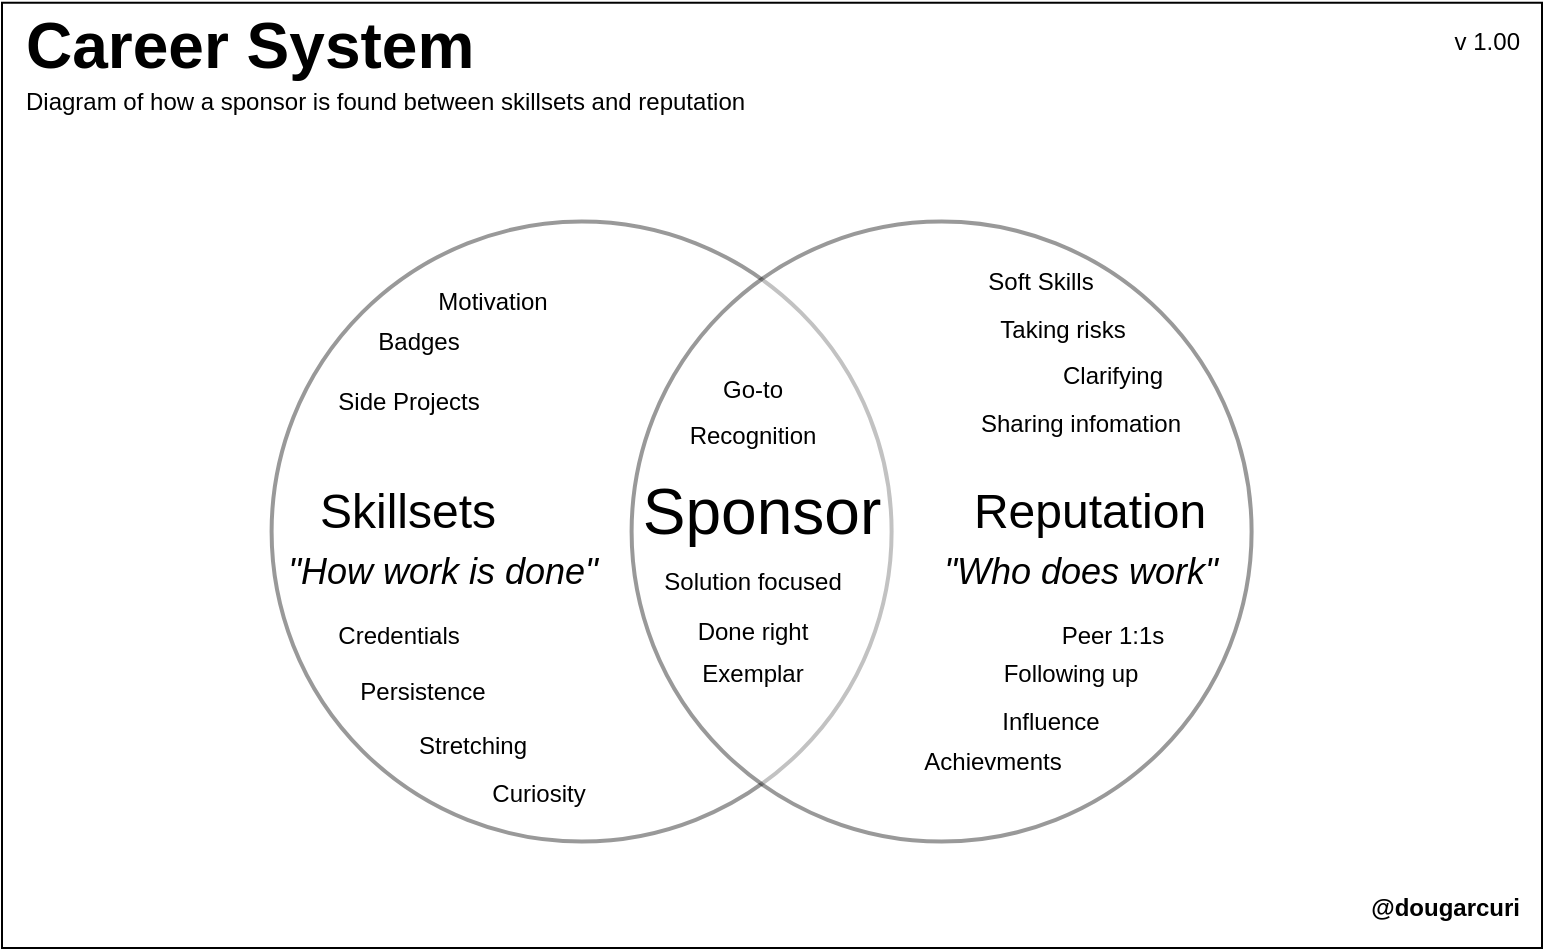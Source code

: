 <mxfile version="20.1.1" type="device" pages="12"><diagram id="unUXsZSbSJvMTnnYNE-4" name="old-1"><mxGraphModel dx="1143" dy="767" grid="1" gridSize="10" guides="1" tooltips="1" connect="1" arrows="1" fold="1" page="1" pageScale="1" pageWidth="850" pageHeight="1100" math="0" shadow="0"><root><mxCell id="0"/><mxCell id="1" parent="0"/><mxCell id="3PMKT-10Ogo67XfgP9JO-1" value="" style="rounded=0;whiteSpace=wrap;html=1;align=center;fillColor=none;" parent="1" vertex="1"><mxGeometry x="50" y="207.37" width="770" height="472.63" as="geometry"/></mxCell><mxCell id="q-UO3VI_jXoYRHTg5aXp-1" value="" style="ellipse;whiteSpace=wrap;html=1;aspect=fixed;opacity=40;align=right;rotation=0;strokeWidth=2;" parent="1" vertex="1"><mxGeometry x="184.8" y="316.8" width="310" height="310" as="geometry"/></mxCell><mxCell id="cA4AVPK0iYJcgaHAdyYz-1" value="" style="ellipse;whiteSpace=wrap;html=1;aspect=fixed;opacity=40;align=right;rotation=0;strokeWidth=2;" parent="1" vertex="1"><mxGeometry x="364.8" y="316.8" width="310" height="310" as="geometry"/></mxCell><mxCell id="cA4AVPK0iYJcgaHAdyYz-3" value="Skillsets" style="text;html=1;strokeColor=none;fillColor=none;align=center;verticalAlign=middle;whiteSpace=wrap;rounded=0;labelBackgroundColor=none;fontSize=24;fontColor=#000000;rotation=0;" parent="1" vertex="1"><mxGeometry x="222.909" y="447.374" width="60" height="30" as="geometry"/></mxCell><mxCell id="cA4AVPK0iYJcgaHAdyYz-5" value="&lt;i&gt;&lt;font&gt;&quot;How work is done&quot;&lt;/font&gt;&lt;/i&gt;" style="text;html=1;align=center;verticalAlign=middle;resizable=0;points=[];autosize=1;strokeColor=none;fillColor=none;fontSize=18;rotation=0;fontColor=#000000;" parent="1" vertex="1"><mxGeometry x="184.799" y="477.374" width="170" height="30" as="geometry"/></mxCell><mxCell id="cA4AVPK0iYJcgaHAdyYz-7" value="&lt;span style=&quot;font-size: 12px;&quot;&gt;Recognition&lt;/span&gt;" style="text;html=1;align=center;verticalAlign=middle;resizable=0;points=[];autosize=1;strokeColor=none;fillColor=none;fontSize=18;fontColor=#000000;rotation=0;" parent="1" vertex="1"><mxGeometry x="384.999" y="407.374" width="80" height="30" as="geometry"/></mxCell><mxCell id="cA4AVPK0iYJcgaHAdyYz-8" value="&lt;span style=&quot;font-size: 12px;&quot;&gt;Go-to&lt;/span&gt;" style="text;html=1;align=center;verticalAlign=middle;resizable=0;points=[];autosize=1;strokeColor=none;fillColor=none;fontSize=18;fontColor=#000000;rotation=0;" parent="1" vertex="1"><mxGeometry x="399.999" y="384.124" width="50" height="30" as="geometry"/></mxCell><mxCell id="cA4AVPK0iYJcgaHAdyYz-9" value="&lt;span style=&quot;font-size: 12px;&quot;&gt;Exemplar&lt;/span&gt;" style="text;html=1;align=center;verticalAlign=middle;resizable=0;points=[];autosize=1;strokeColor=none;fillColor=none;fontSize=18;fontColor=#000000;rotation=0;" parent="1" vertex="1"><mxGeometry x="389.999" y="526.374" width="70" height="30" as="geometry"/></mxCell><mxCell id="cA4AVPK0iYJcgaHAdyYz-10" value="&lt;span style=&quot;font-size: 12px;&quot;&gt;Done right&lt;/span&gt;" style="text;html=1;align=center;verticalAlign=middle;resizable=0;points=[];autosize=1;strokeColor=none;fillColor=none;fontSize=18;fontColor=#000000;rotation=0;" parent="1" vertex="1"><mxGeometry x="389.999" y="505.004" width="70" height="30" as="geometry"/></mxCell><mxCell id="cA4AVPK0iYJcgaHAdyYz-16" value="&lt;font style=&quot;font-size: 12px;&quot;&gt;Credentials&lt;/font&gt;" style="text;html=1;align=center;verticalAlign=middle;resizable=0;points=[];autosize=1;strokeColor=none;fillColor=none;fontSize=18;fontColor=#000000;rotation=0;" parent="1" vertex="1"><mxGeometry x="207.909" y="507.374" width="80" height="30" as="geometry"/></mxCell><mxCell id="cA4AVPK0iYJcgaHAdyYz-17" value="&lt;font style=&quot;font-size: 12px;&quot;&gt;Badges&lt;/font&gt;" style="text;html=1;align=center;verticalAlign=middle;resizable=0;points=[];autosize=1;strokeColor=none;fillColor=none;fontSize=18;fontColor=#000000;rotation=0;" parent="1" vertex="1"><mxGeometry x="227.909" y="360.004" width="60" height="30" as="geometry"/></mxCell><mxCell id="cA4AVPK0iYJcgaHAdyYz-18" value="&lt;font style=&quot;font-size: 12px;&quot;&gt;Side Projects&lt;/font&gt;" style="text;html=1;align=center;verticalAlign=middle;resizable=0;points=[];autosize=1;strokeColor=none;fillColor=none;fontSize=18;fontColor=#000000;rotation=0;" parent="1" vertex="1"><mxGeometry x="207.909" y="390.004" width="90" height="30" as="geometry"/></mxCell><mxCell id="cA4AVPK0iYJcgaHAdyYz-19" value="&lt;font style=&quot;font-size: 12px;&quot;&gt;Persistence&lt;/font&gt;" style="text;html=1;align=center;verticalAlign=middle;resizable=0;points=[];autosize=1;strokeColor=none;fillColor=none;fontSize=18;fontColor=#000000;rotation=0;" parent="1" vertex="1"><mxGeometry x="219.999" y="535.004" width="80" height="30" as="geometry"/></mxCell><mxCell id="cA4AVPK0iYJcgaHAdyYz-20" value="&lt;font style=&quot;font-size: 12px;&quot;&gt;Stretching&lt;/font&gt;" style="text;html=1;align=center;verticalAlign=middle;resizable=0;points=[];autosize=1;strokeColor=none;fillColor=none;fontSize=18;fontColor=#000000;rotation=0;" parent="1" vertex="1"><mxGeometry x="249.999" y="562.004" width="70" height="30" as="geometry"/></mxCell><mxCell id="cA4AVPK0iYJcgaHAdyYz-21" value="&lt;span style=&quot;font-size: 12px;&quot;&gt;Solution focused&lt;/span&gt;" style="text;html=1;align=center;verticalAlign=middle;resizable=0;points=[];autosize=1;strokeColor=none;fillColor=none;fontSize=18;fontColor=#000000;rotation=0;" parent="1" vertex="1"><mxGeometry x="374.999" y="480.004" width="100" height="30" as="geometry"/></mxCell><mxCell id="WI-yCpTL8X1t_3YWSQCR-1" value="Sponsor" style="text;html=1;strokeColor=none;fillColor=none;align=center;verticalAlign=middle;whiteSpace=wrap;rounded=0;labelBackgroundColor=none;fontSize=32;fontColor=#000000;rotation=0;" parent="1" vertex="1"><mxGeometry x="399.999" y="447.374" width="60" height="30" as="geometry"/></mxCell><mxCell id="x_cck9xZx19tnSJvqIV4-1" value="Reputation" style="text;html=1;strokeColor=none;fillColor=none;align=center;verticalAlign=middle;whiteSpace=wrap;rounded=0;labelBackgroundColor=none;fontSize=24;fontColor=#000000;" parent="1" vertex="1"><mxGeometry x="563.8" y="447.37" width="60" height="30" as="geometry"/></mxCell><mxCell id="x_cck9xZx19tnSJvqIV4-2" value="&lt;i&gt;&lt;font&gt;&quot;Who does work&quot;&lt;/font&gt;&lt;/i&gt;" style="text;html=1;align=center;verticalAlign=middle;resizable=0;points=[];autosize=1;strokeColor=none;fillColor=none;fontSize=18;fontColor=#000000;" parent="1" vertex="1"><mxGeometry x="513.8" y="477.37" width="150" height="30" as="geometry"/></mxCell><mxCell id="x_cck9xZx19tnSJvqIV4-3" value="&lt;font style=&quot;font-size: 12px;&quot;&gt;Clarifying&lt;/font&gt;" style="text;html=1;align=center;verticalAlign=middle;resizable=0;points=[];autosize=1;strokeColor=none;fillColor=none;fontSize=18;fontColor=#000000;" parent="1" vertex="1"><mxGeometry x="570" y="377.37" width="70" height="30" as="geometry"/></mxCell><mxCell id="x_cck9xZx19tnSJvqIV4-4" value="&lt;font style=&quot;font-size: 12px;&quot;&gt;Sharing infomation&lt;/font&gt;" style="text;html=1;align=center;verticalAlign=middle;resizable=0;points=[];autosize=1;strokeColor=none;fillColor=none;fontSize=18;fontColor=#000000;" parent="1" vertex="1"><mxGeometry x="528.8" y="400.62" width="120" height="30" as="geometry"/></mxCell><mxCell id="x_cck9xZx19tnSJvqIV4-5" value="&lt;font style=&quot;font-size: 12px;&quot;&gt;Peer 1:1s&lt;/font&gt;" style="text;html=1;align=center;verticalAlign=middle;resizable=0;points=[];autosize=1;strokeColor=none;fillColor=none;fontSize=18;fontColor=#000000;" parent="1" vertex="1"><mxGeometry x="570.0" y="507.37" width="70" height="30" as="geometry"/></mxCell><mxCell id="x_cck9xZx19tnSJvqIV4-6" value="&lt;span style=&quot;font-size: 12px;&quot;&gt;Following up&lt;/span&gt;" style="text;html=1;align=center;verticalAlign=middle;resizable=0;points=[];autosize=1;strokeColor=none;fillColor=none;fontSize=18;fontColor=#000000;" parent="1" vertex="1"><mxGeometry x="543.8" y="526.37" width="80" height="30" as="geometry"/></mxCell><mxCell id="x_cck9xZx19tnSJvqIV4-7" value="&lt;span style=&quot;font-size: 12px;&quot;&gt;Influence&lt;/span&gt;" style="text;html=1;align=center;verticalAlign=middle;resizable=0;points=[];autosize=1;strokeColor=none;fillColor=none;fontSize=18;fontColor=#000000;" parent="1" vertex="1"><mxGeometry x="543.8" y="550" width="60" height="30" as="geometry"/></mxCell><mxCell id="x_cck9xZx19tnSJvqIV4-8" value="&lt;font style=&quot;font-size: 12px;&quot;&gt;Taking risks&lt;/font&gt;" style="text;html=1;align=center;verticalAlign=middle;resizable=0;points=[];autosize=1;fontSize=18;" parent="1" vertex="1"><mxGeometry x="539.8" y="354.12" width="80" height="30" as="geometry"/></mxCell><mxCell id="3PMKT-10Ogo67XfgP9JO-2" value="&lt;b&gt;&lt;font style=&quot;font-size: 32px;&quot;&gt;Career&lt;/font&gt;&lt;/b&gt;&lt;b&gt;&lt;font style=&quot;font-size: 32px&quot;&gt;&amp;nbsp;System&lt;/font&gt;&lt;/b&gt;" style="text;html=1;resizable=0;points=[];autosize=1;align=left;verticalAlign=top;spacingTop=-4;" parent="1" vertex="1"><mxGeometry x="60" y="207.37" width="240" height="20" as="geometry"/></mxCell><mxCell id="3PMKT-10Ogo67XfgP9JO-3" value="Diagram of how a sponsor is found between skillsets and reputation" style="text;html=1;resizable=0;points=[];align=left;verticalAlign=middle;labelBackgroundColor=#ffffff;" parent="1" vertex="1" connectable="0"><mxGeometry x="59.997" y="257.155" as="geometry"/></mxCell><mxCell id="3PMKT-10Ogo67XfgP9JO-4" value="@dougarcuri" style="text;html=1;align=right;verticalAlign=middle;resizable=0;points=[];;autosize=1;fontStyle=1" parent="1" vertex="1"><mxGeometry x="720" y="650" width="90" height="20" as="geometry"/></mxCell><mxCell id="3PMKT-10Ogo67XfgP9JO-5" value="v 1.00" style="text;html=1;align=right;verticalAlign=middle;resizable=0;points=[];;autosize=1;" parent="1" vertex="1"><mxGeometry x="760" y="217.37" width="50" height="20" as="geometry"/></mxCell><mxCell id="3PMKT-10Ogo67XfgP9JO-6" value="&lt;font style=&quot;font-size: 12px;&quot;&gt;Achievments&lt;/font&gt;" style="text;html=1;align=center;verticalAlign=middle;resizable=0;points=[];autosize=1;fontSize=18;" parent="1" vertex="1"><mxGeometry x="504.8" y="570" width="80" height="30" as="geometry"/></mxCell><mxCell id="P0NNbAO7DRMEzEKoBELh-1" value="&lt;font style=&quot;font-size: 12px;&quot;&gt;Soft Skills&lt;/font&gt;" style="text;html=1;align=center;verticalAlign=middle;resizable=0;points=[];autosize=1;strokeColor=none;fillColor=none;fontSize=18;fontColor=#000000;" parent="1" vertex="1"><mxGeometry x="533.803" y="330.003" width="70" height="30" as="geometry"/></mxCell><mxCell id="5Pqjua5WlwSrnjuv4gXb-1" value="&lt;font style=&quot;font-size: 12px;&quot;&gt;Motivation&lt;/font&gt;" style="text;html=1;align=center;verticalAlign=middle;resizable=0;points=[];autosize=1;strokeColor=none;fillColor=none;fontSize=18;fontColor=#000000;" parent="1" vertex="1"><mxGeometry x="260" y="340" width="70" height="30" as="geometry"/></mxCell><mxCell id="5Pqjua5WlwSrnjuv4gXb-2" value="&lt;font style=&quot;font-size: 12px;&quot;&gt;Curiosity&lt;/font&gt;" style="text;html=1;align=center;verticalAlign=middle;resizable=0;points=[];autosize=1;strokeColor=none;fillColor=none;fontSize=18;fontColor=#000000;" parent="1" vertex="1"><mxGeometry x="287.91" y="586.37" width="60" height="30" as="geometry"/></mxCell></root></mxGraphModel></diagram><diagram id="jrquYA5iTiOaSXrRvDak" name="old-2"><mxGraphModel dx="1110" dy="843" grid="1" gridSize="10" guides="1" tooltips="1" connect="1" arrows="1" fold="1" page="1" pageScale="1" pageWidth="850" pageHeight="1100" math="0" shadow="0"><root><mxCell id="0"/><mxCell id="1" parent="0"/><mxCell id="oVV8zkcTKACJHAEgtqJt-1" value="" style="rounded=0;whiteSpace=wrap;html=1;align=center;fillColor=none;" parent="1" vertex="1"><mxGeometry x="60" y="120" width="770" height="548.95" as="geometry"/></mxCell><mxCell id="oVV8zkcTKACJHAEgtqJt-2" value="&lt;b&gt;&lt;font style=&quot;font-size: 32px&quot;&gt;Career System&lt;/font&gt;&lt;/b&gt;" style="text;html=1;resizable=0;points=[];autosize=1;align=left;verticalAlign=top;spacingTop=-4;" parent="1" vertex="1"><mxGeometry x="70" y="130" width="240" height="20" as="geometry"/></mxCell><mxCell id="oVV8zkcTKACJHAEgtqJt-3" value="Diagram of how a opportunity is found between Skillsets, Reputation, and Sponsorship" style="text;html=1;resizable=0;points=[];align=left;verticalAlign=middle;labelBackgroundColor=#ffffff;" parent="1" vertex="1" connectable="0"><mxGeometry x="69.997" y="179.785" as="geometry"/></mxCell><mxCell id="oVV8zkcTKACJHAEgtqJt-4" value="@dougarcuri" style="text;html=1;align=right;verticalAlign=middle;resizable=0;points=[];;autosize=1;fontStyle=1" parent="1" vertex="1"><mxGeometry x="730" y="640.0" width="90" height="20" as="geometry"/></mxCell><mxCell id="oVV8zkcTKACJHAEgtqJt-5" value="v 1.00" style="text;html=1;align=right;verticalAlign=middle;resizable=0;points=[];;autosize=1;" parent="1" vertex="1"><mxGeometry x="770" y="130" width="50" height="20" as="geometry"/></mxCell><mxCell id="1z4ND-THYJcm82seIQz4-1" value="" style="group" parent="1" vertex="1" connectable="0"><mxGeometry x="115.8" y="135.8" width="706.406" height="572.406" as="geometry"/></mxCell><mxCell id="U-uS7cJ-L4v7JdYiC74J-3" value="" style="ellipse;whiteSpace=wrap;html=1;aspect=fixed;opacity=40;align=right;rotation=45;strokeWidth=2;" parent="1z4ND-THYJcm82seIQz4-1" vertex="1"><mxGeometry x="198.203" y="64.203" width="310" height="310" as="geometry"/></mxCell><mxCell id="U-uS7cJ-L4v7JdYiC74J-1" value="" style="ellipse;whiteSpace=wrap;html=1;aspect=fixed;opacity=40;align=right;rotation=45;strokeWidth=2;" parent="1z4ND-THYJcm82seIQz4-1" vertex="1"><mxGeometry x="332.203" y="198.203" width="310" height="310" as="geometry"/></mxCell><mxCell id="U-uS7cJ-L4v7JdYiC74J-2" value="" style="ellipse;whiteSpace=wrap;html=1;aspect=fixed;opacity=40;align=right;rotation=45;strokeWidth=2;" parent="1z4ND-THYJcm82seIQz4-1" vertex="1"><mxGeometry x="64.203" y="198.203" width="310" height="310" as="geometry"/></mxCell><mxCell id="U-uS7cJ-L4v7JdYiC74J-4" value="Skillsets" style="text;html=1;strokeColor=none;fillColor=none;align=center;verticalAlign=middle;whiteSpace=wrap;rounded=0;labelBackgroundColor=none;fontSize=24;fontColor=#000000;" parent="1z4ND-THYJcm82seIQz4-1" vertex="1"><mxGeometry x="328.203" y="144.203" width="60" height="30" as="geometry"/></mxCell><mxCell id="U-uS7cJ-L4v7JdYiC74J-5" value="Sponsorship" style="text;html=1;strokeColor=none;fillColor=none;align=center;verticalAlign=middle;whiteSpace=wrap;rounded=0;labelBackgroundColor=none;fontSize=24;fontColor=#000000;" parent="1z4ND-THYJcm82seIQz4-1" vertex="1"><mxGeometry x="533.203" y="330.453" width="60" height="30" as="geometry"/></mxCell><mxCell id="U-uS7cJ-L4v7JdYiC74J-6" value="Reputation" style="text;html=1;strokeColor=none;fillColor=none;align=center;verticalAlign=middle;whiteSpace=wrap;rounded=0;labelBackgroundColor=none;fontSize=24;fontColor=#000000;" parent="1z4ND-THYJcm82seIQz4-1" vertex="1"><mxGeometry x="118.203" y="329.703" width="60" height="30" as="geometry"/></mxCell><mxCell id="U-uS7cJ-L4v7JdYiC74J-8" value="&lt;i&gt;&lt;font&gt;&quot;How work is done&quot;&lt;/font&gt;&lt;/i&gt;" style="text;html=1;align=center;verticalAlign=middle;resizable=0;points=[];autosize=1;strokeColor=none;fillColor=none;fontSize=18;fontColor=#000000;" parent="1z4ND-THYJcm82seIQz4-1" vertex="1"><mxGeometry x="268.203" y="168.203" width="170" height="30" as="geometry"/></mxCell><mxCell id="U-uS7cJ-L4v7JdYiC74J-9" value="&lt;i&gt;&lt;font&gt;&quot;When work is done&quot;&lt;/font&gt;&lt;/i&gt;" style="text;html=1;align=center;verticalAlign=middle;resizable=0;points=[];autosize=1;strokeColor=none;fillColor=none;fontSize=18;fontColor=#000000;" parent="1z4ND-THYJcm82seIQz4-1" vertex="1"><mxGeometry x="457.203" y="357.203" width="180" height="30" as="geometry"/></mxCell><mxCell id="U-uS7cJ-L4v7JdYiC74J-10" value="&lt;i&gt;&lt;font&gt;&quot;Who does work&quot;&lt;/font&gt;&lt;/i&gt;" style="text;html=1;align=center;verticalAlign=middle;resizable=0;points=[];autosize=1;strokeColor=none;fillColor=none;fontSize=18;fontColor=#000000;" parent="1z4ND-THYJcm82seIQz4-1" vertex="1"><mxGeometry x="78.203" y="357.203" width="150" height="30" as="geometry"/></mxCell><mxCell id="U-uS7cJ-L4v7JdYiC74J-11" value="&lt;font style=&quot;font-size: 12px;&quot;&gt;Recognition&lt;/font&gt;" style="text;html=1;align=center;verticalAlign=middle;resizable=0;points=[];autosize=1;strokeColor=none;fillColor=none;fontSize=18;fontColor=#000000;" parent="1z4ND-THYJcm82seIQz4-1" vertex="1"><mxGeometry x="203.203" y="213.203" width="80" height="30" as="geometry"/></mxCell><mxCell id="U-uS7cJ-L4v7JdYiC74J-12" value="&lt;span style=&quot;font-size: 12px;&quot;&gt;Presentations&lt;/span&gt;" style="text;html=1;align=center;verticalAlign=middle;resizable=0;points=[];autosize=1;strokeColor=none;fillColor=none;fontSize=18;fontColor=#000000;" parent="1z4ND-THYJcm82seIQz4-1" vertex="1"><mxGeometry x="423.203" y="213.203" width="90" height="30" as="geometry"/></mxCell><mxCell id="U-uS7cJ-L4v7JdYiC74J-14" value="&lt;span style=&quot;font-size: 12px;&quot;&gt;Initiatives&lt;/span&gt;" style="text;html=1;align=center;verticalAlign=middle;resizable=0;points=[];autosize=1;strokeColor=none;fillColor=none;fontSize=18;fontColor=#000000;" parent="1z4ND-THYJcm82seIQz4-1" vertex="1"><mxGeometry x="411.203" y="233.203" width="70" height="30" as="geometry"/></mxCell><mxCell id="U-uS7cJ-L4v7JdYiC74J-15" value="&lt;span style=&quot;font-size: 12px;&quot;&gt;Hard problems&lt;/span&gt;" style="text;html=1;align=center;verticalAlign=middle;resizable=0;points=[];autosize=1;strokeColor=none;fillColor=none;fontSize=18;fontColor=#000000;" parent="1z4ND-THYJcm82seIQz4-1" vertex="1"><mxGeometry x="383.203" y="253.203" width="90" height="30" as="geometry"/></mxCell><mxCell id="U-uS7cJ-L4v7JdYiC74J-16" value="&lt;span style=&quot;font-size: 12px;&quot;&gt;Innovation&lt;/span&gt;" style="text;html=1;align=center;verticalAlign=middle;resizable=0;points=[];autosize=1;strokeColor=none;fillColor=none;fontSize=18;fontColor=#000000;" parent="1z4ND-THYJcm82seIQz4-1" vertex="1"><mxGeometry x="364.203" y="293.203" width="70" height="30" as="geometry"/></mxCell><mxCell id="U-uS7cJ-L4v7JdYiC74J-17" value="&lt;span style=&quot;font-size: 12px;&quot;&gt;Go-to&lt;/span&gt;" style="text;html=1;align=center;verticalAlign=middle;resizable=0;points=[];autosize=1;strokeColor=none;fillColor=none;fontSize=18;fontColor=#000000;" parent="1z4ND-THYJcm82seIQz4-1" vertex="1"><mxGeometry x="228.203" y="233.203" width="50" height="30" as="geometry"/></mxCell><mxCell id="U-uS7cJ-L4v7JdYiC74J-18" value="&lt;span style=&quot;font-size: 12px;&quot;&gt;Exemplar&lt;/span&gt;" style="text;html=1;align=center;verticalAlign=middle;resizable=0;points=[];autosize=1;strokeColor=none;fillColor=none;fontSize=18;fontColor=#000000;" parent="1z4ND-THYJcm82seIQz4-1" vertex="1"><mxGeometry x="238.203" y="253.203" width="70" height="30" as="geometry"/></mxCell><mxCell id="U-uS7cJ-L4v7JdYiC74J-19" value="&lt;span style=&quot;font-size: 12px;&quot;&gt;Solution Focused&lt;/span&gt;" style="text;html=1;align=center;verticalAlign=middle;resizable=0;points=[];autosize=1;strokeColor=none;fillColor=none;fontSize=18;fontColor=#000000;" parent="1z4ND-THYJcm82seIQz4-1" vertex="1"><mxGeometry x="223.203" y="273.203" width="110" height="30" as="geometry"/></mxCell><mxCell id="U-uS7cJ-L4v7JdYiC74J-23" value="&lt;font style=&quot;font-size: 12px;&quot;&gt;Clarifying&lt;/font&gt;" style="text;html=1;align=center;verticalAlign=middle;resizable=0;points=[];autosize=1;strokeColor=none;fillColor=none;fontSize=18;fontColor=#000000;" parent="1z4ND-THYJcm82seIQz4-1" vertex="1"><mxGeometry x="84.203" y="273.203" width="70" height="30" as="geometry"/></mxCell><mxCell id="U-uS7cJ-L4v7JdYiC74J-24" value="&lt;font style=&quot;font-size: 12px;&quot;&gt;Sharing infomation&lt;/font&gt;" style="text;html=1;align=center;verticalAlign=middle;resizable=0;points=[];autosize=1;strokeColor=none;fillColor=none;fontSize=18;fontColor=#000000;" parent="1z4ND-THYJcm82seIQz4-1" vertex="1"><mxGeometry x="73.203" y="293.203" width="120" height="30" as="geometry"/></mxCell><mxCell id="U-uS7cJ-L4v7JdYiC74J-25" value="&lt;font style=&quot;font-size: 12px;&quot;&gt;Brag sheet&lt;/font&gt;" style="text;html=1;align=center;verticalAlign=middle;resizable=0;points=[];autosize=1;strokeColor=none;fillColor=none;fontSize=18;fontColor=#000000;" parent="1z4ND-THYJcm82seIQz4-1" vertex="1"><mxGeometry x="484.203" y="455.453" width="70" height="30" as="geometry"/></mxCell><mxCell id="U-uS7cJ-L4v7JdYiC74J-26" value="&lt;span style=&quot;font-size: 12px;&quot;&gt;Triage solves&lt;/span&gt;" style="text;html=1;align=center;verticalAlign=middle;resizable=0;points=[];autosize=1;strokeColor=none;fillColor=none;fontSize=18;fontColor=#000000;" parent="1z4ND-THYJcm82seIQz4-1" vertex="1"><mxGeometry x="524.203" y="414.203" width="90" height="30" as="geometry"/></mxCell><mxCell id="U-uS7cJ-L4v7JdYiC74J-27" value="&lt;span style=&quot;font-size: 12px;&quot;&gt;Courage&lt;/span&gt;" style="text;html=1;align=center;verticalAlign=middle;resizable=0;points=[];autosize=1;strokeColor=none;fillColor=none;fontSize=18;fontColor=#000000;" parent="1z4ND-THYJcm82seIQz4-1" vertex="1"><mxGeometry x="524.203" y="435.453" width="60" height="30" as="geometry"/></mxCell><mxCell id="U-uS7cJ-L4v7JdYiC74J-30" value="&lt;font style=&quot;font-size: 12px;&quot;&gt;Asking for more&lt;/font&gt;" style="text;html=1;align=center;verticalAlign=middle;resizable=0;points=[];autosize=1;strokeColor=none;fillColor=none;fontSize=18;fontColor=#000000;" parent="1z4ND-THYJcm82seIQz4-1" vertex="1"><mxGeometry x="518.203" y="261.993" width="100" height="30" as="geometry"/></mxCell><mxCell id="U-uS7cJ-L4v7JdYiC74J-31" value="&lt;font style=&quot;font-size: 12px;&quot;&gt;Peer 1:1s&lt;/font&gt;" style="text;html=1;align=center;verticalAlign=middle;resizable=0;points=[];autosize=1;strokeColor=none;fillColor=none;fontSize=18;fontColor=#000000;" parent="1z4ND-THYJcm82seIQz4-1" vertex="1"><mxGeometry x="93.203" y="387.203" width="70" height="30" as="geometry"/></mxCell><mxCell id="U-uS7cJ-L4v7JdYiC74J-32" value="&lt;span style=&quot;font-size: 12px;&quot;&gt;Following up&lt;/span&gt;" style="text;html=1;align=center;verticalAlign=middle;resizable=0;points=[];autosize=1;strokeColor=none;fillColor=none;fontSize=18;fontColor=#000000;" parent="1z4ND-THYJcm82seIQz4-1" vertex="1"><mxGeometry x="98.203" y="405.453" width="80" height="30" as="geometry"/></mxCell><mxCell id="U-uS7cJ-L4v7JdYiC74J-33" value="&lt;span style=&quot;font-size: 12px;&quot;&gt;Influence&lt;/span&gt;" style="text;html=1;align=center;verticalAlign=middle;resizable=0;points=[];autosize=1;strokeColor=none;fillColor=none;fontSize=18;fontColor=#000000;" parent="1z4ND-THYJcm82seIQz4-1" vertex="1"><mxGeometry x="118.203" y="425.453" width="60" height="30" as="geometry"/></mxCell><mxCell id="U-uS7cJ-L4v7JdYiC74J-34" value="&lt;font style=&quot;font-size: 12px;&quot;&gt;Credentials&lt;/font&gt;" style="text;html=1;align=center;verticalAlign=middle;resizable=0;points=[];autosize=1;strokeColor=none;fillColor=none;fontSize=18;fontColor=#000000;" parent="1z4ND-THYJcm82seIQz4-1" vertex="1"><mxGeometry x="310.203" y="84.203" width="80" height="30" as="geometry"/></mxCell><mxCell id="U-uS7cJ-L4v7JdYiC74J-35" value="&lt;font style=&quot;font-size: 12px;&quot;&gt;Badges&lt;/font&gt;" style="text;html=1;align=center;verticalAlign=middle;resizable=0;points=[];autosize=1;strokeColor=none;fillColor=none;fontSize=18;fontColor=#000000;" parent="1z4ND-THYJcm82seIQz4-1" vertex="1"><mxGeometry x="416.203" y="124.203" width="60" height="30" as="geometry"/></mxCell><mxCell id="U-uS7cJ-L4v7JdYiC74J-36" value="&lt;font style=&quot;font-size: 12px;&quot;&gt;Side Projects&lt;/font&gt;" style="text;html=1;align=center;verticalAlign=middle;resizable=0;points=[];autosize=1;strokeColor=none;fillColor=none;fontSize=18;fontColor=#000000;" parent="1z4ND-THYJcm82seIQz4-1" vertex="1"><mxGeometry x="370.203" y="98.203" width="90" height="30" as="geometry"/></mxCell><mxCell id="U-uS7cJ-L4v7JdYiC74J-37" value="&lt;font style=&quot;font-size: 12px;&quot;&gt;Persistence&lt;/font&gt;" style="text;html=1;align=center;verticalAlign=middle;resizable=0;points=[];autosize=1;strokeColor=none;fillColor=none;fontSize=18;fontColor=#000000;" parent="1z4ND-THYJcm82seIQz4-1" vertex="1"><mxGeometry x="254.203" y="98.203" width="80" height="30" as="geometry"/></mxCell><mxCell id="U-uS7cJ-L4v7JdYiC74J-38" value="&lt;font style=&quot;font-size: 12px;&quot;&gt;Stretching&lt;/font&gt;" style="text;html=1;align=center;verticalAlign=middle;resizable=0;points=[];autosize=1;strokeColor=none;fillColor=none;fontSize=18;fontColor=#000000;" parent="1z4ND-THYJcm82seIQz4-1" vertex="1"><mxGeometry x="233.203" y="124.203" width="70" height="30" as="geometry"/></mxCell><mxCell id="U-uS7cJ-L4v7JdYiC74J-44" value="&lt;span style=&quot;font-size: 12px;&quot;&gt;Done right&lt;/span&gt;" style="text;html=1;align=center;verticalAlign=middle;resizable=0;points=[];autosize=1;strokeColor=none;fillColor=none;fontSize=18;fontColor=#000000;" parent="1z4ND-THYJcm82seIQz4-1" vertex="1"><mxGeometry x="268.203" y="293.203" width="70" height="30" as="geometry"/></mxCell><mxCell id="U-uS7cJ-L4v7JdYiC74J-45" value="&lt;span style=&quot;font-size: 12px;&quot;&gt;Visibility&lt;/span&gt;" style="text;html=1;align=center;verticalAlign=middle;resizable=0;points=[];autosize=1;strokeColor=none;fillColor=none;fontSize=18;fontColor=#000000;" parent="1z4ND-THYJcm82seIQz4-1" vertex="1"><mxGeometry x="390.203" y="273.203" width="60" height="30" as="geometry"/></mxCell><mxCell id="U-uS7cJ-L4v7JdYiC74J-46" value="&lt;font style=&quot;font-size: 12px;&quot;&gt;Skip levels&lt;/font&gt;" style="text;html=1;align=center;verticalAlign=middle;resizable=0;points=[];autosize=1;strokeColor=none;fillColor=none;fontSize=18;fontColor=#000000;" parent="1z4ND-THYJcm82seIQz4-1" vertex="1"><mxGeometry x="548.203" y="283.203" width="70" height="30" as="geometry"/></mxCell><mxCell id="aE9a-8aohsqAyHZenAa0-1" value="&lt;font style=&quot;font-size: 12px;&quot;&gt;Taking risks&lt;/font&gt;" style="text;html=1;align=center;verticalAlign=middle;resizable=0;points=[];autosize=1;strokeColor=none;fillColor=none;fontSize=18;fontColor=#000000;" parent="1z4ND-THYJcm82seIQz4-1" vertex="1"><mxGeometry x="98.203" y="253.203" width="80" height="30" as="geometry"/></mxCell><mxCell id="tN9WlaeZoAZQfQlU-XV3-1" value="Opportunity" style="text;html=1;strokeColor=none;fillColor=default;align=center;verticalAlign=middle;whiteSpace=wrap;rounded=0;labelBackgroundColor=none;fontSize=32;fontColor=#000000;rotation=0;shadow=0;labelBorderColor=none;glass=0;" parent="1z4ND-THYJcm82seIQz4-1" vertex="1"><mxGeometry x="277.3" y="329.7" width="161.8" height="30" as="geometry"/></mxCell><mxCell id="8H8TDampFvx5sjLIYxn5-1" value="&lt;font style=&quot;font-size: 12px;&quot;&gt;Achievments&lt;/font&gt;" style="text;html=1;align=center;verticalAlign=middle;resizable=0;points=[];autosize=1;fontSize=18;" parent="1z4ND-THYJcm82seIQz4-1" vertex="1"><mxGeometry x="132.2" y="446.45" width="80" height="30" as="geometry"/></mxCell><mxCell id="71Z79qBHJZXi92zyW-Bm-1" value="&lt;span style=&quot;font-size: 12px;&quot;&gt;Rapid Response&lt;/span&gt;" style="text;html=1;align=center;verticalAlign=middle;resizable=0;points=[];autosize=1;strokeColor=none;fillColor=none;fontSize=18;fontColor=#000000;" parent="1z4ND-THYJcm82seIQz4-1" vertex="1"><mxGeometry x="524.203" y="387.203" width="100" height="30" as="geometry"/></mxCell><mxCell id="xQjH7-DkPrLICHqB8Kiv-1" value="&lt;font style=&quot;font-size: 12px;&quot;&gt;Soft Skills&lt;/font&gt;" style="text;html=1;align=center;verticalAlign=middle;resizable=0;points=[];autosize=1;strokeColor=none;fillColor=none;fontSize=18;fontColor=#000000;" parent="1z4ND-THYJcm82seIQz4-1" vertex="1"><mxGeometry x="108.203" y="233.203" width="70" height="30" as="geometry"/></mxCell><mxCell id="6OODQZZVBXdUuDmWsiEN-1" value="&lt;font style=&quot;font-size: 12px;&quot;&gt;Motivation&lt;/font&gt;" style="text;html=1;align=center;verticalAlign=middle;resizable=0;points=[];autosize=1;strokeColor=none;fillColor=none;fontSize=18;fontColor=#000000;" parent="1z4ND-THYJcm82seIQz4-1" vertex="1"><mxGeometry x="212.203" y="154.203" width="70" height="30" as="geometry"/></mxCell><mxCell id="6OODQZZVBXdUuDmWsiEN-2" value="&lt;font style=&quot;font-size: 12px;&quot;&gt;Curiosity&lt;/font&gt;" style="text;html=1;align=center;verticalAlign=middle;resizable=0;points=[];autosize=1;strokeColor=none;fillColor=none;fontSize=18;fontColor=#000000;" parent="1z4ND-THYJcm82seIQz4-1" vertex="1"><mxGeometry x="438.703" y="154.203" width="60" height="30" as="geometry"/></mxCell></root></mxGraphModel></diagram><diagram id="oqbRRH4O7nA7y5Nr8G-e" name="old-3"><mxGraphModel dx="1110" dy="843" grid="1" gridSize="10" guides="1" tooltips="1" connect="1" arrows="1" fold="1" page="1" pageScale="1" pageWidth="850" pageHeight="1100" math="0" shadow="0"><root><mxCell id="0"/><mxCell id="1" parent="0"/><mxCell id="HEMtmTmMauqDABMNvna9-1" value="" style="rounded=0;whiteSpace=wrap;html=1;align=center;fillColor=none;" parent="1" vertex="1"><mxGeometry x="20" y="61.05" width="770" height="718.95" as="geometry"/></mxCell><mxCell id="HEMtmTmMauqDABMNvna9-2" value="&lt;b&gt;&lt;font style=&quot;font-size: 32px;&quot;&gt;Career&lt;/font&gt;&lt;/b&gt;&lt;b&gt;&lt;font style=&quot;font-size: 32px&quot;&gt;&amp;nbsp;System&lt;/font&gt;&lt;/b&gt;" style="text;html=1;resizable=0;points=[];autosize=1;align=left;verticalAlign=top;spacingTop=-4;" parent="1" vertex="1"><mxGeometry x="30" y="71.05" width="240" height="20" as="geometry"/></mxCell><mxCell id="HEMtmTmMauqDABMNvna9-3" value="Diagram of how Opportunities are formed from Skillsets, Reputation, and Sponsorship, and the emerging Exit." style="text;html=1;resizable=0;points=[];align=left;verticalAlign=middle;labelBackgroundColor=#ffffff;" parent="1" vertex="1" connectable="0"><mxGeometry x="29.997" y="120.835" as="geometry"/></mxCell><mxCell id="HEMtmTmMauqDABMNvna9-4" value="@dougarcuri" style="text;html=1;align=right;verticalAlign=middle;resizable=0;points=[];;autosize=1;fontStyle=1" parent="1" vertex="1"><mxGeometry x="690.5" y="746.5" width="90" height="20" as="geometry"/></mxCell><mxCell id="HEMtmTmMauqDABMNvna9-5" value="v 1.00" style="text;html=1;align=right;verticalAlign=middle;resizable=0;points=[];;autosize=1;" parent="1" vertex="1"><mxGeometry x="730" y="71.05" width="50" height="20" as="geometry"/></mxCell><mxCell id="DB4QPfo98BYq8pTugAdF-1" value="" style="group" parent="1" vertex="1" connectable="0"><mxGeometry x="72.3" y="75.8" width="706.406" height="742.406" as="geometry"/></mxCell><mxCell id="B59IZlnB6cx-w-zqnhi8-1" value="" style="ellipse;whiteSpace=wrap;html=1;aspect=fixed;opacity=40;align=right;rotation=45;strokeWidth=2;" parent="DB4QPfo98BYq8pTugAdF-1" vertex="1"><mxGeometry x="182.7" y="331.99" width="340" height="340" as="geometry"/></mxCell><mxCell id="B59IZlnB6cx-w-zqnhi8-6" value="&lt;font&gt;&lt;i&gt;Exit&lt;/i&gt;&lt;/font&gt;" style="text;html=1;strokeColor=none;fillColor=none;align=center;verticalAlign=middle;whiteSpace=wrap;rounded=0;labelBackgroundColor=none;fontSize=24;fontColor=#000000;" parent="DB4QPfo98BYq8pTugAdF-1" vertex="1"><mxGeometry x="318.7" y="640.7" width="60" height="30" as="geometry"/></mxCell><mxCell id="tnNNEt_NRxcpGeYBBZZR-87" value="" style="ellipse;whiteSpace=wrap;html=1;aspect=fixed;opacity=40;align=right;rotation=45;strokeWidth=2;" parent="DB4QPfo98BYq8pTugAdF-1" vertex="1"><mxGeometry x="197.7" y="329.7" width="310" height="310" as="geometry"/></mxCell><mxCell id="6y9YcqqC7kj9hROm9kqC-47" value="" style="ellipse;whiteSpace=wrap;html=1;aspect=fixed;opacity=40;align=right;rotation=45;strokeWidth=2;" parent="DB4QPfo98BYq8pTugAdF-1" vertex="1"><mxGeometry x="198.203" y="64.203" width="310" height="310" as="geometry"/></mxCell><mxCell id="6y9YcqqC7kj9hROm9kqC-48" value="" style="ellipse;whiteSpace=wrap;html=1;aspect=fixed;opacity=40;align=right;rotation=45;strokeWidth=2;" parent="DB4QPfo98BYq8pTugAdF-1" vertex="1"><mxGeometry x="332.203" y="198.203" width="310" height="310" as="geometry"/></mxCell><mxCell id="6y9YcqqC7kj9hROm9kqC-49" value="" style="ellipse;whiteSpace=wrap;html=1;aspect=fixed;opacity=40;align=right;rotation=45;strokeWidth=2;" parent="DB4QPfo98BYq8pTugAdF-1" vertex="1"><mxGeometry x="64.203" y="198.203" width="310" height="310" as="geometry"/></mxCell><mxCell id="tnNNEt_NRxcpGeYBBZZR-34" value="Opportunity" style="text;html=1;strokeColor=none;fillColor=none;align=center;verticalAlign=middle;whiteSpace=wrap;rounded=0;labelBackgroundColor=none;fontSize=24;fontColor=#000000;" parent="DB4QPfo98BYq8pTugAdF-1" vertex="1"><mxGeometry x="318.7" y="538.2" width="60" height="30" as="geometry"/></mxCell><mxCell id="tnNNEt_NRxcpGeYBBZZR-37" value="Promotion" style="text;html=1;strokeColor=none;fillColor=default;align=center;verticalAlign=middle;whiteSpace=wrap;rounded=0;labelBackgroundColor=none;fontSize=34;fontColor=#000000;" parent="DB4QPfo98BYq8pTugAdF-1" vertex="1"><mxGeometry x="279.2" y="338.2" width="157" height="30" as="geometry"/></mxCell><mxCell id="tnNNEt_NRxcpGeYBBZZR-43" value="&lt;i&gt;&lt;font&gt;&quot;Where new work is&quot;&lt;/font&gt;&lt;/i&gt;" style="text;html=1;align=center;verticalAlign=middle;resizable=0;points=[];autosize=1;strokeColor=none;fillColor=none;fontSize=18;fontColor=#000000;" parent="DB4QPfo98BYq8pTugAdF-1" vertex="1"><mxGeometry x="262.7" y="563.7" width="180" height="30" as="geometry"/></mxCell><mxCell id="6y9YcqqC7kj9hROm9kqC-50" value="Skillsets" style="text;html=1;strokeColor=none;fillColor=none;align=center;verticalAlign=middle;whiteSpace=wrap;rounded=0;labelBackgroundColor=none;fontSize=24;fontColor=#000000;" parent="DB4QPfo98BYq8pTugAdF-1" vertex="1"><mxGeometry x="327.703" y="144.203" width="60" height="30" as="geometry"/></mxCell><mxCell id="6y9YcqqC7kj9hROm9kqC-51" value="Sponsorship" style="text;html=1;strokeColor=none;fillColor=none;align=center;verticalAlign=middle;whiteSpace=wrap;rounded=0;labelBackgroundColor=none;fontSize=24;fontColor=#000000;" parent="DB4QPfo98BYq8pTugAdF-1" vertex="1"><mxGeometry x="533.203" y="327.203" width="60" height="30" as="geometry"/></mxCell><mxCell id="6y9YcqqC7kj9hROm9kqC-52" value="Reputation" style="text;html=1;strokeColor=none;fillColor=none;align=center;verticalAlign=middle;whiteSpace=wrap;rounded=0;labelBackgroundColor=none;fontSize=24;fontColor=#000000;" parent="DB4QPfo98BYq8pTugAdF-1" vertex="1"><mxGeometry x="118.203" y="329.703" width="60" height="30" as="geometry"/></mxCell><mxCell id="6y9YcqqC7kj9hROm9kqC-53" value="&lt;i&gt;&lt;font&gt;&quot;How work is done&quot;&lt;/font&gt;&lt;/i&gt;" style="text;html=1;align=center;verticalAlign=middle;resizable=0;points=[];autosize=1;strokeColor=none;fillColor=none;fontSize=18;fontColor=#000000;" parent="DB4QPfo98BYq8pTugAdF-1" vertex="1"><mxGeometry x="272.703" y="168.203" width="170" height="30" as="geometry"/></mxCell><mxCell id="6y9YcqqC7kj9hROm9kqC-54" value="&lt;i&gt;&lt;font&gt;&quot;When work is done&quot;&lt;/font&gt;&lt;/i&gt;" style="text;html=1;align=center;verticalAlign=middle;resizable=0;points=[];autosize=1;strokeColor=none;fillColor=none;fontSize=18;fontColor=#000000;" parent="DB4QPfo98BYq8pTugAdF-1" vertex="1"><mxGeometry x="457.203" y="350.703" width="180" height="30" as="geometry"/></mxCell><mxCell id="6y9YcqqC7kj9hROm9kqC-55" value="&lt;i&gt;&lt;font&gt;&quot;Who does work&quot;&lt;/font&gt;&lt;/i&gt;" style="text;html=1;align=center;verticalAlign=middle;resizable=0;points=[];autosize=1;strokeColor=none;fillColor=none;fontSize=18;fontColor=#000000;" parent="DB4QPfo98BYq8pTugAdF-1" vertex="1"><mxGeometry x="73.203" y="357.203" width="150" height="30" as="geometry"/></mxCell><mxCell id="6y9YcqqC7kj9hROm9kqC-56" value="&lt;font style=&quot;font-size: 12px;&quot;&gt;Recognition&lt;/font&gt;" style="text;html=1;align=center;verticalAlign=middle;resizable=0;points=[];autosize=1;strokeColor=none;fillColor=none;fontSize=18;fontColor=#000000;" parent="DB4QPfo98BYq8pTugAdF-1" vertex="1"><mxGeometry x="203.203" y="213.203" width="80" height="30" as="geometry"/></mxCell><mxCell id="6y9YcqqC7kj9hROm9kqC-57" value="&lt;span style=&quot;font-size: 12px;&quot;&gt;Presentations&lt;/span&gt;" style="text;html=1;align=center;verticalAlign=middle;resizable=0;points=[];autosize=1;strokeColor=none;fillColor=none;fontSize=18;fontColor=#000000;" parent="DB4QPfo98BYq8pTugAdF-1" vertex="1"><mxGeometry x="423.203" y="213.203" width="90" height="30" as="geometry"/></mxCell><mxCell id="6y9YcqqC7kj9hROm9kqC-58" value="&lt;span style=&quot;font-size: 12px;&quot;&gt;Pitching ideas&lt;/span&gt;" style="text;html=1;align=center;verticalAlign=middle;resizable=0;points=[];autosize=1;strokeColor=none;fillColor=none;fontSize=18;fontColor=#000000;" parent="DB4QPfo98BYq8pTugAdF-1" vertex="1"><mxGeometry x="401.203" y="446.453" width="90" height="30" as="geometry"/></mxCell><mxCell id="6y9YcqqC7kj9hROm9kqC-59" value="&lt;span style=&quot;font-size: 12px;&quot;&gt;Initiatives&lt;/span&gt;" style="text;html=1;align=center;verticalAlign=middle;resizable=0;points=[];autosize=1;strokeColor=none;fillColor=none;fontSize=18;fontColor=#000000;" parent="DB4QPfo98BYq8pTugAdF-1" vertex="1"><mxGeometry x="411.203" y="233.203" width="70" height="30" as="geometry"/></mxCell><mxCell id="6y9YcqqC7kj9hROm9kqC-60" value="&lt;span style=&quot;font-size: 12px;&quot;&gt;Hard problems&lt;/span&gt;" style="text;html=1;align=center;verticalAlign=middle;resizable=0;points=[];autosize=1;strokeColor=none;fillColor=none;fontSize=18;fontColor=#000000;" parent="DB4QPfo98BYq8pTugAdF-1" vertex="1"><mxGeometry x="383.203" y="253.203" width="90" height="30" as="geometry"/></mxCell><mxCell id="6y9YcqqC7kj9hROm9kqC-61" value="&lt;span style=&quot;font-size: 12px;&quot;&gt;Innovation&lt;/span&gt;" style="text;html=1;align=center;verticalAlign=middle;resizable=0;points=[];autosize=1;strokeColor=none;fillColor=none;fontSize=18;fontColor=#000000;" parent="DB4QPfo98BYq8pTugAdF-1" vertex="1"><mxGeometry x="364.203" y="293.203" width="70" height="30" as="geometry"/></mxCell><mxCell id="6y9YcqqC7kj9hROm9kqC-62" value="&lt;span style=&quot;font-size: 12px;&quot;&gt;Go-to for&lt;/span&gt;" style="text;html=1;align=center;verticalAlign=middle;resizable=0;points=[];autosize=1;strokeColor=none;fillColor=none;fontSize=18;fontColor=#000000;" parent="DB4QPfo98BYq8pTugAdF-1" vertex="1"><mxGeometry x="223.203" y="233.203" width="60" height="30" as="geometry"/></mxCell><mxCell id="6y9YcqqC7kj9hROm9kqC-63" value="&lt;span style=&quot;font-size: 12px;&quot;&gt;Exemplar&lt;/span&gt;" style="text;html=1;align=center;verticalAlign=middle;resizable=0;points=[];autosize=1;strokeColor=none;fillColor=none;fontSize=18;fontColor=#000000;" parent="DB4QPfo98BYq8pTugAdF-1" vertex="1"><mxGeometry x="238.203" y="253.203" width="70" height="30" as="geometry"/></mxCell><mxCell id="6y9YcqqC7kj9hROm9kqC-64" value="&lt;span style=&quot;font-size: 12px;&quot;&gt;Solution Focused&lt;/span&gt;" style="text;html=1;align=center;verticalAlign=middle;resizable=0;points=[];autosize=1;strokeColor=none;fillColor=none;fontSize=18;fontColor=#000000;" parent="DB4QPfo98BYq8pTugAdF-1" vertex="1"><mxGeometry x="223.203" y="273.203" width="110" height="30" as="geometry"/></mxCell><mxCell id="6y9YcqqC7kj9hROm9kqC-65" value="&lt;span style=&quot;font-size: 12px;&quot;&gt;Prove with data&lt;/span&gt;" style="text;html=1;align=center;verticalAlign=middle;resizable=0;points=[];autosize=1;strokeColor=none;fillColor=none;fontSize=18;fontColor=#000000;" parent="DB4QPfo98BYq8pTugAdF-1" vertex="1"><mxGeometry x="383.203" y="425.453" width="100" height="30" as="geometry"/></mxCell><mxCell id="6y9YcqqC7kj9hROm9kqC-66" value="&lt;span style=&quot;font-size: 12px;&quot;&gt;Uncover problems&lt;/span&gt;" style="text;html=1;align=center;verticalAlign=middle;resizable=0;points=[];autosize=1;strokeColor=none;fillColor=none;fontSize=18;fontColor=#000000;" parent="DB4QPfo98BYq8pTugAdF-1" vertex="1"><mxGeometry x="374.203" y="405.453" width="110" height="30" as="geometry"/></mxCell><mxCell id="6y9YcqqC7kj9hROm9kqC-67" value="&lt;span style=&quot;font-size: 12px;&quot;&gt;Delegation&lt;/span&gt;" style="text;html=1;align=center;verticalAlign=middle;resizable=0;points=[];autosize=1;strokeColor=none;fillColor=none;fontSize=18;fontColor=#000000;" parent="DB4QPfo98BYq8pTugAdF-1" vertex="1"><mxGeometry x="380.203" y="387.203" width="70" height="30" as="geometry"/></mxCell><mxCell id="6y9YcqqC7kj9hROm9kqC-68" value="&lt;font style=&quot;font-size: 12px;&quot;&gt;Clarifying&lt;/font&gt;" style="text;html=1;align=center;verticalAlign=middle;resizable=0;points=[];autosize=1;strokeColor=none;fillColor=none;fontSize=18;fontColor=#000000;" parent="DB4QPfo98BYq8pTugAdF-1" vertex="1"><mxGeometry x="87.703" y="273.203" width="70" height="30" as="geometry"/></mxCell><mxCell id="6y9YcqqC7kj9hROm9kqC-69" value="&lt;font style=&quot;font-size: 12px;&quot;&gt;Sharing infomation&lt;/font&gt;" style="text;html=1;align=center;verticalAlign=middle;resizable=0;points=[];autosize=1;strokeColor=none;fillColor=none;fontSize=18;fontColor=#000000;" parent="DB4QPfo98BYq8pTugAdF-1" vertex="1"><mxGeometry x="73.203" y="293.203" width="120" height="30" as="geometry"/></mxCell><mxCell id="6y9YcqqC7kj9hROm9kqC-70" value="&lt;font style=&quot;font-size: 12px;&quot;&gt;Brag sheet&lt;/font&gt;" style="text;html=1;align=center;verticalAlign=middle;resizable=0;points=[];autosize=1;strokeColor=none;fillColor=none;fontSize=18;fontColor=#000000;" parent="DB4QPfo98BYq8pTugAdF-1" vertex="1"><mxGeometry x="544.203" y="405.453" width="70" height="30" as="geometry"/></mxCell><mxCell id="6y9YcqqC7kj9hROm9kqC-71" value="&lt;span style=&quot;font-size: 12px;&quot;&gt;Triage solves&lt;/span&gt;" style="text;html=1;align=center;verticalAlign=middle;resizable=0;points=[];autosize=1;strokeColor=none;fillColor=none;fontSize=18;fontColor=#000000;" parent="DB4QPfo98BYq8pTugAdF-1" vertex="1"><mxGeometry x="518.203" y="425.453" width="90" height="30" as="geometry"/></mxCell><mxCell id="6y9YcqqC7kj9hROm9kqC-72" value="&lt;span style=&quot;font-size: 12px;&quot;&gt;Courage&lt;/span&gt;" style="text;html=1;align=center;verticalAlign=middle;resizable=0;points=[];autosize=1;strokeColor=none;fillColor=none;fontSize=18;fontColor=#000000;" parent="DB4QPfo98BYq8pTugAdF-1" vertex="1"><mxGeometry x="517.203" y="444.203" width="60" height="30" as="geometry"/></mxCell><mxCell id="6y9YcqqC7kj9hROm9kqC-73" value="&lt;span style=&quot;font-size: 12px;&quot;&gt;Metaphor use&lt;/span&gt;" style="text;html=1;align=center;verticalAlign=middle;resizable=0;points=[];autosize=1;strokeColor=none;fillColor=none;fontSize=18;fontColor=#000000;" parent="DB4QPfo98BYq8pTugAdF-1" vertex="1"><mxGeometry x="418.203" y="465.453" width="90" height="30" as="geometry"/></mxCell><mxCell id="6y9YcqqC7kj9hROm9kqC-74" value="&lt;font style=&quot;font-size: 12px;&quot;&gt;Asking for more&lt;/font&gt;" style="text;html=1;align=center;verticalAlign=middle;resizable=0;points=[];autosize=1;strokeColor=none;fillColor=none;fontSize=18;fontColor=#000000;" parent="DB4QPfo98BYq8pTugAdF-1" vertex="1"><mxGeometry x="518.203" y="261.993" width="100" height="30" as="geometry"/></mxCell><mxCell id="6y9YcqqC7kj9hROm9kqC-75" value="&lt;font style=&quot;font-size: 12px;&quot;&gt;Peer 1:1s&lt;/font&gt;" style="text;html=1;align=center;verticalAlign=middle;resizable=0;points=[];autosize=1;strokeColor=none;fillColor=none;fontSize=18;fontColor=#000000;" parent="DB4QPfo98BYq8pTugAdF-1" vertex="1"><mxGeometry x="93.203" y="387.203" width="70" height="30" as="geometry"/></mxCell><mxCell id="6y9YcqqC7kj9hROm9kqC-76" value="&lt;span style=&quot;font-size: 12px;&quot;&gt;Following up&lt;/span&gt;" style="text;html=1;align=center;verticalAlign=middle;resizable=0;points=[];autosize=1;strokeColor=none;fillColor=none;fontSize=18;fontColor=#000000;" parent="DB4QPfo98BYq8pTugAdF-1" vertex="1"><mxGeometry x="98.203" y="405.453" width="80" height="30" as="geometry"/></mxCell><mxCell id="6y9YcqqC7kj9hROm9kqC-77" value="&lt;span style=&quot;font-size: 12px;&quot;&gt;Influence&lt;/span&gt;" style="text;html=1;align=center;verticalAlign=middle;resizable=0;points=[];autosize=1;strokeColor=none;fillColor=none;fontSize=18;fontColor=#000000;" parent="DB4QPfo98BYq8pTugAdF-1" vertex="1"><mxGeometry x="112.703" y="425.453" width="60" height="30" as="geometry"/></mxCell><mxCell id="6y9YcqqC7kj9hROm9kqC-78" value="&lt;font style=&quot;font-size: 12px;&quot;&gt;Credentials&lt;/font&gt;" style="text;html=1;align=center;verticalAlign=middle;resizable=0;points=[];autosize=1;strokeColor=none;fillColor=none;fontSize=18;fontColor=#000000;" parent="DB4QPfo98BYq8pTugAdF-1" vertex="1"><mxGeometry x="310.203" y="84.203" width="80" height="30" as="geometry"/></mxCell><mxCell id="6y9YcqqC7kj9hROm9kqC-79" value="&lt;font style=&quot;font-size: 12px;&quot;&gt;Badges&lt;/font&gt;" style="text;html=1;align=center;verticalAlign=middle;resizable=0;points=[];autosize=1;strokeColor=none;fillColor=none;fontSize=18;fontColor=#000000;" parent="DB4QPfo98BYq8pTugAdF-1" vertex="1"><mxGeometry x="416.203" y="124.203" width="60" height="30" as="geometry"/></mxCell><mxCell id="6y9YcqqC7kj9hROm9kqC-80" value="&lt;font style=&quot;font-size: 12px;&quot;&gt;Side Projects&lt;/font&gt;" style="text;html=1;align=center;verticalAlign=middle;resizable=0;points=[];autosize=1;strokeColor=none;fillColor=none;fontSize=18;fontColor=#000000;" parent="DB4QPfo98BYq8pTugAdF-1" vertex="1"><mxGeometry x="370.203" y="98.203" width="90" height="30" as="geometry"/></mxCell><mxCell id="6y9YcqqC7kj9hROm9kqC-81" value="&lt;font style=&quot;font-size: 12px;&quot;&gt;Persistence&lt;/font&gt;" style="text;html=1;align=center;verticalAlign=middle;resizable=0;points=[];autosize=1;strokeColor=none;fillColor=none;fontSize=18;fontColor=#000000;" parent="DB4QPfo98BYq8pTugAdF-1" vertex="1"><mxGeometry x="254.203" y="98.203" width="80" height="30" as="geometry"/></mxCell><mxCell id="6y9YcqqC7kj9hROm9kqC-82" value="&lt;font style=&quot;font-size: 12px;&quot;&gt;Stretching&lt;/font&gt;" style="text;html=1;align=center;verticalAlign=middle;resizable=0;points=[];autosize=1;strokeColor=none;fillColor=none;fontSize=18;fontColor=#000000;" parent="DB4QPfo98BYq8pTugAdF-1" vertex="1"><mxGeometry x="233.203" y="124.203" width="70" height="30" as="geometry"/></mxCell><mxCell id="6y9YcqqC7kj9hROm9kqC-83" value="&lt;span style=&quot;font-size: 12px;&quot;&gt;Partnerships&lt;/span&gt;" style="text;html=1;align=center;verticalAlign=middle;resizable=0;points=[];autosize=1;strokeColor=none;fillColor=none;fontSize=18;fontColor=#000000;" parent="DB4QPfo98BYq8pTugAdF-1" vertex="1"><mxGeometry x="223.203" y="446.453" width="80" height="30" as="geometry"/></mxCell><mxCell id="6y9YcqqC7kj9hROm9kqC-84" value="&lt;span style=&quot;font-size: 12px;&quot;&gt;Knowledge Transfer&lt;/span&gt;" style="text;html=1;align=center;verticalAlign=middle;resizable=0;points=[];autosize=1;strokeColor=none;fillColor=none;fontSize=18;fontColor=#000000;" parent="DB4QPfo98BYq8pTugAdF-1" vertex="1"><mxGeometry x="212.203" y="425.453" width="120" height="30" as="geometry"/></mxCell><mxCell id="6y9YcqqC7kj9hROm9kqC-85" value="&lt;span style=&quot;font-size: 12px;&quot;&gt;Mentoring Others&lt;/span&gt;" style="text;html=1;align=center;verticalAlign=middle;resizable=0;points=[];autosize=1;strokeColor=none;fillColor=none;fontSize=18;fontColor=#000000;" parent="DB4QPfo98BYq8pTugAdF-1" vertex="1"><mxGeometry x="228.203" y="405.453" width="110" height="30" as="geometry"/></mxCell><mxCell id="6y9YcqqC7kj9hROm9kqC-86" value="&lt;span style=&quot;font-size: 12px;&quot;&gt;Efficiencies&lt;/span&gt;" style="text;html=1;align=center;verticalAlign=middle;resizable=0;points=[];autosize=1;strokeColor=none;fillColor=none;fontSize=18;fontColor=#000000;" parent="DB4QPfo98BYq8pTugAdF-1" vertex="1"><mxGeometry x="252.203" y="386.453" width="80" height="30" as="geometry"/></mxCell><mxCell id="6y9YcqqC7kj9hROm9kqC-87" value="&lt;span style=&quot;font-size: 12px;&quot;&gt;Others pain&lt;/span&gt;" style="text;html=1;align=center;verticalAlign=middle;resizable=0;points=[];autosize=1;strokeColor=none;fillColor=none;fontSize=18;fontColor=#000000;" parent="DB4QPfo98BYq8pTugAdF-1" vertex="1"><mxGeometry x="198.203" y="465.453" width="80" height="30" as="geometry"/></mxCell><mxCell id="6y9YcqqC7kj9hROm9kqC-88" value="&lt;span style=&quot;font-size: 12px;&quot;&gt;Done right&lt;/span&gt;" style="text;html=1;align=center;verticalAlign=middle;resizable=0;points=[];autosize=1;strokeColor=none;fillColor=none;fontSize=18;fontColor=#000000;" parent="DB4QPfo98BYq8pTugAdF-1" vertex="1"><mxGeometry x="268.203" y="293.203" width="70" height="30" as="geometry"/></mxCell><mxCell id="6y9YcqqC7kj9hROm9kqC-89" value="&lt;span style=&quot;font-size: 12px;&quot;&gt;Visibility&lt;/span&gt;" style="text;html=1;align=center;verticalAlign=middle;resizable=0;points=[];autosize=1;strokeColor=none;fillColor=none;fontSize=18;fontColor=#000000;" parent="DB4QPfo98BYq8pTugAdF-1" vertex="1"><mxGeometry x="390.203" y="273.203" width="60" height="30" as="geometry"/></mxCell><mxCell id="6y9YcqqC7kj9hROm9kqC-90" value="&lt;font style=&quot;font-size: 12px;&quot;&gt;Skip levels&lt;/font&gt;" style="text;html=1;align=center;verticalAlign=middle;resizable=0;points=[];autosize=1;strokeColor=none;fillColor=none;fontSize=18;fontColor=#000000;" parent="DB4QPfo98BYq8pTugAdF-1" vertex="1"><mxGeometry x="548.203" y="283.203" width="70" height="30" as="geometry"/></mxCell><mxCell id="6y9YcqqC7kj9hROm9kqC-92" value="&lt;font style=&quot;font-size: 12px;&quot;&gt;Taking risks&lt;/font&gt;" style="text;html=1;align=center;verticalAlign=middle;resizable=0;points=[];autosize=1;strokeColor=none;fillColor=none;fontSize=18;fontColor=#000000;" parent="DB4QPfo98BYq8pTugAdF-1" vertex="1"><mxGeometry x="102.703" y="253.203" width="80" height="30" as="geometry"/></mxCell><mxCell id="hjpyhLDfrBuWocPZfrWW-2" value="&lt;span style=&quot;font-size: 12px;&quot;&gt;Products&lt;/span&gt;" style="text;html=1;align=center;verticalAlign=middle;resizable=0;points=[];autosize=1;strokeColor=none;fillColor=none;fontSize=18;fontColor=#000000;" parent="DB4QPfo98BYq8pTugAdF-1" vertex="1"><mxGeometry x="230.703" y="508.203" width="60" height="30" as="geometry"/></mxCell><mxCell id="hjpyhLDfrBuWocPZfrWW-3" value="&lt;span style=&quot;font-size: 12px;&quot;&gt;Tools&lt;/span&gt;" style="text;html=1;align=center;verticalAlign=middle;resizable=0;points=[];autosize=1;strokeColor=none;fillColor=none;fontSize=18;fontColor=#000000;" parent="DB4QPfo98BYq8pTugAdF-1" vertex="1"><mxGeometry x="287.703" y="486.993" width="40" height="30" as="geometry"/></mxCell><mxCell id="hjpyhLDfrBuWocPZfrWW-4" value="&lt;span style=&quot;font-size: 12px;&quot;&gt;Services&lt;/span&gt;" style="text;html=1;align=center;verticalAlign=middle;resizable=0;points=[];autosize=1;strokeColor=none;fillColor=none;fontSize=18;fontColor=#000000;" parent="DB4QPfo98BYq8pTugAdF-1" vertex="1"><mxGeometry x="358.203" y="486.993" width="60" height="30" as="geometry"/></mxCell><mxCell id="hjpyhLDfrBuWocPZfrWW-5" value="&lt;span style=&quot;font-size: 12px;&quot;&gt;Investments&lt;/span&gt;" style="text;html=1;align=center;verticalAlign=middle;resizable=0;points=[];autosize=1;strokeColor=none;fillColor=none;fontSize=18;fontColor=#000000;" parent="DB4QPfo98BYq8pTugAdF-1" vertex="1"><mxGeometry x="401.203" y="508.203" width="80" height="30" as="geometry"/></mxCell><mxCell id="GPSIuDctZ769IoxJmcod-1" value="&lt;span style=&quot;font-size: 12px;&quot;&gt;Research&lt;/span&gt;" style="text;html=1;align=center;verticalAlign=middle;resizable=0;points=[];autosize=1;strokeColor=none;fillColor=none;fontSize=18;fontColor=#000000;" parent="DB4QPfo98BYq8pTugAdF-1" vertex="1"><mxGeometry x="318.203" y="508.203" width="70" height="30" as="geometry"/></mxCell><mxCell id="6ne5fy0_IrZ1gZH4g8hD-1" value="&lt;font style=&quot;font-size: 12px;&quot;&gt;Achievments&lt;/font&gt;" style="text;html=1;align=center;verticalAlign=middle;resizable=0;points=[];autosize=1;fontSize=18;" parent="DB4QPfo98BYq8pTugAdF-1" vertex="1"><mxGeometry x="118.2" y="444.2" width="80" height="30" as="geometry"/></mxCell><mxCell id="B59IZlnB6cx-w-zqnhi8-2" value="&lt;span style=&quot;font-size: 12px;&quot;&gt;Interviewing&lt;/span&gt;" style="text;html=1;align=center;verticalAlign=middle;resizable=0;points=[];autosize=1;strokeColor=none;fillColor=none;fontSize=18;fontColor=#000000;" parent="DB4QPfo98BYq8pTugAdF-1" vertex="1"><mxGeometry x="210.7" y="584.2" width="80" height="30" as="geometry"/></mxCell><mxCell id="B59IZlnB6cx-w-zqnhi8-3" value="&lt;span style=&quot;font-size: 12px;&quot;&gt;Resume&lt;/span&gt;" style="text;html=1;align=center;verticalAlign=middle;resizable=0;points=[];autosize=1;strokeColor=none;fillColor=none;fontSize=18;fontColor=#000000;" parent="DB4QPfo98BYq8pTugAdF-1" vertex="1"><mxGeometry x="257.7" y="610.7" width="60" height="30" as="geometry"/></mxCell><mxCell id="B59IZlnB6cx-w-zqnhi8-4" value="&lt;span style=&quot;font-size: 12px;&quot;&gt;Networking&lt;/span&gt;" style="text;html=1;align=center;verticalAlign=middle;resizable=0;points=[];autosize=1;strokeColor=none;fillColor=none;fontSize=18;fontColor=#000000;" parent="DB4QPfo98BYq8pTugAdF-1" vertex="1"><mxGeometry x="378.7" y="609.7" width="80" height="30" as="geometry"/></mxCell><mxCell id="B59IZlnB6cx-w-zqnhi8-5" value="&lt;span style=&quot;font-size: 12px;&quot;&gt;Writing&lt;/span&gt;" style="text;html=1;align=center;verticalAlign=middle;resizable=0;points=[];autosize=1;strokeColor=none;fillColor=none;fontSize=18;fontColor=#000000;" parent="DB4QPfo98BYq8pTugAdF-1" vertex="1"><mxGeometry x="433.7" y="579.7" width="50" height="30" as="geometry"/></mxCell><mxCell id="ulGRjozVelP9YYNkjQfb-2" value="&lt;span style=&quot;font-size: 12px;&quot;&gt;People&lt;/span&gt;" style="text;html=1;align=center;verticalAlign=middle;resizable=0;points=[];autosize=1;strokeColor=none;fillColor=none;fontSize=18;fontColor=#000000;" parent="DB4QPfo98BYq8pTugAdF-1" vertex="1"><mxGeometry x="223.203" y="544.203" width="50" height="30" as="geometry"/></mxCell><mxCell id="ulGRjozVelP9YYNkjQfb-4" value="&lt;span style=&quot;font-size: 12px;&quot;&gt;Money&lt;/span&gt;" style="text;html=1;align=center;verticalAlign=middle;resizable=0;points=[];autosize=1;strokeColor=none;fillColor=none;fontSize=18;fontColor=#000000;" parent="DB4QPfo98BYq8pTugAdF-1" vertex="1"><mxGeometry x="327.703" y="593.703" width="50" height="30" as="geometry"/></mxCell><mxCell id="kC7Q4NiOUbUToaxsbxa_-1" value="&lt;span style=&quot;font-size: 12px;&quot;&gt;Rapid Reponse&lt;/span&gt;" style="text;html=1;align=center;verticalAlign=middle;resizable=0;points=[];autosize=1;strokeColor=none;fillColor=none;fontSize=18;fontColor=#000000;" parent="DB4QPfo98BYq8pTugAdF-1" vertex="1"><mxGeometry x="529.203" y="380.703" width="100" height="30" as="geometry"/></mxCell><mxCell id="FgnQ0ukT5lLJ2z42WnnY-1" value="&lt;font style=&quot;font-size: 12px;&quot;&gt;Soft Skills&lt;/font&gt;" style="text;html=1;align=center;verticalAlign=middle;resizable=0;points=[];autosize=1;strokeColor=none;fillColor=none;fontSize=18;fontColor=#000000;" parent="DB4QPfo98BYq8pTugAdF-1" vertex="1"><mxGeometry x="112.703" y="233.203" width="70" height="30" as="geometry"/></mxCell><mxCell id="Zadl8jrA6FDee-fJuBqb-1" value="&lt;span style=&quot;font-size: 12px;&quot;&gt;Luck&lt;/span&gt;" style="text;html=1;align=center;verticalAlign=middle;resizable=0;points=[];autosize=1;strokeColor=none;fillColor=none;fontSize=18;fontColor=#000000;" parent="DB4QPfo98BYq8pTugAdF-1" vertex="1"><mxGeometry x="431.203" y="538.203" width="40" height="30" as="geometry"/></mxCell><mxCell id="7tcuWYdiC_anZqDAaGoq-1" value="&lt;font style=&quot;font-size: 12px;&quot;&gt;Motivation&lt;/font&gt;" style="text;html=1;align=center;verticalAlign=middle;resizable=0;points=[];autosize=1;strokeColor=none;fillColor=none;fontSize=18;fontColor=#000000;" parent="DB4QPfo98BYq8pTugAdF-1" vertex="1"><mxGeometry x="211.703" y="154.203" width="70" height="30" as="geometry"/></mxCell><mxCell id="7tcuWYdiC_anZqDAaGoq-2" value="&lt;font style=&quot;font-size: 12px;&quot;&gt;Curiosity&lt;/font&gt;" style="text;html=1;align=center;verticalAlign=middle;resizable=0;points=[];autosize=1;strokeColor=none;fillColor=none;fontSize=18;fontColor=#000000;" parent="DB4QPfo98BYq8pTugAdF-1" vertex="1"><mxGeometry x="438.203" y="154.203" width="60" height="30" as="geometry"/></mxCell></root></mxGraphModel></diagram><diagram name="old-4" id="F8E56G1WxchZ9A7TheHS"><mxGraphModel dx="1110" dy="646" grid="1" gridSize="10" guides="1" tooltips="1" connect="1" arrows="1" fold="1" page="1" pageScale="1" pageWidth="850" pageHeight="1100" math="0" shadow="0"><root><mxCell id="Eu619yC9F3EdbbRn7yMb-0"/><mxCell id="Eu619yC9F3EdbbRn7yMb-1" parent="Eu619yC9F3EdbbRn7yMb-0"/><mxCell id="Eu619yC9F3EdbbRn7yMb-2" value="" style="rounded=0;whiteSpace=wrap;html=1;align=center;fillColor=none;" parent="Eu619yC9F3EdbbRn7yMb-1" vertex="1"><mxGeometry x="20" y="61.05" width="860" height="828.95" as="geometry"/></mxCell><mxCell id="3voGDFuKKvsSda2Vw-wZ-0" value="" style="ellipse;whiteSpace=wrap;html=1;aspect=fixed;opacity=40;align=right;rotation=45;strokeWidth=2;" parent="Eu619yC9F3EdbbRn7yMb-1" vertex="1"><mxGeometry x="505.5" y="511.25" width="310" height="310" as="geometry"/></mxCell><mxCell id="Eu619yC9F3EdbbRn7yMb-3" value="&lt;b&gt;&lt;font style=&quot;font-size: 32px;&quot;&gt;Career&lt;/font&gt;&lt;/b&gt;&lt;b&gt;&lt;font style=&quot;font-size: 32px&quot;&gt;&amp;nbsp;System&lt;/font&gt;&lt;/b&gt;" style="text;html=1;resizable=0;points=[];autosize=1;align=left;verticalAlign=top;spacingTop=-4;" parent="Eu619yC9F3EdbbRn7yMb-1" vertex="1"><mxGeometry x="30" y="71.05" width="240" height="20" as="geometry"/></mxCell><mxCell id="Eu619yC9F3EdbbRn7yMb-4" value="Diagram includes exiting with the full promotion framework" style="text;html=1;resizable=0;points=[];align=left;verticalAlign=middle;labelBackgroundColor=#ffffff;" parent="Eu619yC9F3EdbbRn7yMb-1" vertex="1" connectable="0"><mxGeometry x="29.997" y="120.835" as="geometry"/></mxCell><mxCell id="Eu619yC9F3EdbbRn7yMb-5" value="@dougarcuri" style="text;html=1;align=right;verticalAlign=middle;resizable=0;points=[];;autosize=1;fontStyle=1" parent="Eu619yC9F3EdbbRn7yMb-1" vertex="1"><mxGeometry x="776.5" y="860.0" width="90" height="20" as="geometry"/></mxCell><mxCell id="Eu619yC9F3EdbbRn7yMb-6" value="v 1.00" style="text;html=1;align=right;verticalAlign=middle;resizable=0;points=[];;autosize=1;" parent="Eu619yC9F3EdbbRn7yMb-1" vertex="1"><mxGeometry x="816.5" y="71.05" width="50" height="20" as="geometry"/></mxCell><mxCell id="Eu619yC9F3EdbbRn7yMb-8" value="" style="ellipse;whiteSpace=wrap;html=1;aspect=fixed;opacity=40;align=right;rotation=45;strokeWidth=2;" parent="Eu619yC9F3EdbbRn7yMb-1" vertex="1"><mxGeometry x="270" y="405.5" width="310" height="310" as="geometry"/></mxCell><mxCell id="Eu619yC9F3EdbbRn7yMb-9" value="" style="ellipse;whiteSpace=wrap;html=1;aspect=fixed;opacity=40;align=right;rotation=45;strokeWidth=2;" parent="Eu619yC9F3EdbbRn7yMb-1" vertex="1"><mxGeometry x="270.503" y="140.003" width="310" height="310" as="geometry"/></mxCell><mxCell id="Eu619yC9F3EdbbRn7yMb-10" value="" style="ellipse;whiteSpace=wrap;html=1;aspect=fixed;opacity=40;align=right;rotation=45;strokeWidth=2;" parent="Eu619yC9F3EdbbRn7yMb-1" vertex="1"><mxGeometry x="404.503" y="274.003" width="310" height="310" as="geometry"/></mxCell><mxCell id="Eu619yC9F3EdbbRn7yMb-11" value="" style="ellipse;whiteSpace=wrap;html=1;aspect=fixed;opacity=40;align=right;rotation=45;strokeWidth=2;" parent="Eu619yC9F3EdbbRn7yMb-1" vertex="1"><mxGeometry x="136.503" y="274.003" width="310" height="310" as="geometry"/></mxCell><mxCell id="Eu619yC9F3EdbbRn7yMb-12" value="Opportunity" style="text;html=1;strokeColor=none;fillColor=none;align=center;verticalAlign=middle;whiteSpace=wrap;rounded=0;labelBackgroundColor=none;fontSize=24;fontColor=#000000;" parent="Eu619yC9F3EdbbRn7yMb-1" vertex="1"><mxGeometry x="391" y="610" width="60" height="30" as="geometry"/></mxCell><mxCell id="Eu619yC9F3EdbbRn7yMb-13" value="Promotion" style="text;html=1;strokeColor=none;fillColor=default;align=center;verticalAlign=middle;whiteSpace=wrap;rounded=0;labelBackgroundColor=none;fontSize=34;fontColor=#000000;" parent="Eu619yC9F3EdbbRn7yMb-1" vertex="1"><mxGeometry x="351.5" y="414" width="157" height="30" as="geometry"/></mxCell><mxCell id="Eu619yC9F3EdbbRn7yMb-14" value="&lt;i&gt;&lt;font&gt;&quot;Where new work is&quot;&lt;/font&gt;&lt;/i&gt;" style="text;html=1;align=center;verticalAlign=middle;resizable=0;points=[];autosize=1;strokeColor=none;fillColor=none;fontSize=18;fontColor=#000000;" parent="Eu619yC9F3EdbbRn7yMb-1" vertex="1"><mxGeometry x="335" y="635.5" width="180" height="30" as="geometry"/></mxCell><mxCell id="Eu619yC9F3EdbbRn7yMb-15" value="&lt;span style=&quot;font-size: 12px;&quot;&gt;Interviewing&lt;/span&gt;" style="text;html=1;align=center;verticalAlign=middle;resizable=0;points=[];autosize=1;strokeColor=none;fillColor=none;fontSize=18;fontColor=#000000;" parent="Eu619yC9F3EdbbRn7yMb-1" vertex="1"><mxGeometry x="636.5" y="740" width="80" height="30" as="geometry"/></mxCell><mxCell id="Eu619yC9F3EdbbRn7yMb-16" value="&lt;span style=&quot;font-size: 12px;&quot;&gt;Resume&lt;/span&gt;" style="text;html=1;align=center;verticalAlign=middle;resizable=0;points=[];autosize=1;strokeColor=none;fillColor=none;fontSize=18;fontColor=#000000;" parent="Eu619yC9F3EdbbRn7yMb-1" vertex="1"><mxGeometry x="607.25" y="770" width="60" height="30" as="geometry"/></mxCell><mxCell id="Eu619yC9F3EdbbRn7yMb-17" value="&lt;span style=&quot;font-size: 12px;&quot;&gt;Networking&lt;/span&gt;" style="text;html=1;align=center;verticalAlign=middle;resizable=0;points=[];autosize=1;strokeColor=none;fillColor=none;fontSize=18;fontColor=#000000;" parent="Eu619yC9F3EdbbRn7yMb-1" vertex="1"><mxGeometry x="545.5" y="740" width="80" height="30" as="geometry"/></mxCell><mxCell id="Eu619yC9F3EdbbRn7yMb-18" value="&lt;span style=&quot;font-size: 12px;&quot;&gt;Writing&lt;/span&gt;" style="text;html=1;align=center;verticalAlign=middle;resizable=0;points=[];autosize=1;strokeColor=none;fillColor=none;fontSize=18;fontColor=#000000;" parent="Eu619yC9F3EdbbRn7yMb-1" vertex="1"><mxGeometry x="720.5" y="740" width="50" height="30" as="geometry"/></mxCell><mxCell id="Eu619yC9F3EdbbRn7yMb-20" value="Skillsets" style="text;html=1;strokeColor=none;fillColor=none;align=center;verticalAlign=middle;whiteSpace=wrap;rounded=0;labelBackgroundColor=none;fontSize=24;fontColor=#000000;" parent="Eu619yC9F3EdbbRn7yMb-1" vertex="1"><mxGeometry x="400.003" y="220.003" width="60" height="30" as="geometry"/></mxCell><mxCell id="Eu619yC9F3EdbbRn7yMb-21" value="Sponsorship" style="text;html=1;strokeColor=none;fillColor=none;align=center;verticalAlign=middle;whiteSpace=wrap;rounded=0;labelBackgroundColor=none;fontSize=24;fontColor=#000000;" parent="Eu619yC9F3EdbbRn7yMb-1" vertex="1"><mxGeometry x="605.503" y="403.003" width="60" height="30" as="geometry"/></mxCell><mxCell id="Eu619yC9F3EdbbRn7yMb-22" value="Reputation" style="text;html=1;strokeColor=none;fillColor=none;align=center;verticalAlign=middle;whiteSpace=wrap;rounded=0;labelBackgroundColor=none;fontSize=24;fontColor=#000000;" parent="Eu619yC9F3EdbbRn7yMb-1" vertex="1"><mxGeometry x="190.503" y="405.503" width="60" height="30" as="geometry"/></mxCell><mxCell id="Eu619yC9F3EdbbRn7yMb-23" value="&lt;i&gt;&lt;font&gt;&quot;How work is done&quot;&lt;/font&gt;&lt;/i&gt;" style="text;html=1;align=center;verticalAlign=middle;resizable=0;points=[];autosize=1;strokeColor=none;fillColor=none;fontSize=18;fontColor=#000000;" parent="Eu619yC9F3EdbbRn7yMb-1" vertex="1"><mxGeometry x="345.003" y="244.003" width="170" height="30" as="geometry"/></mxCell><mxCell id="Eu619yC9F3EdbbRn7yMb-24" value="&lt;i&gt;&lt;font&gt;&quot;When work is done&quot;&lt;/font&gt;&lt;/i&gt;" style="text;html=1;align=center;verticalAlign=middle;resizable=0;points=[];autosize=1;strokeColor=none;fillColor=none;fontSize=18;fontColor=#000000;" parent="Eu619yC9F3EdbbRn7yMb-1" vertex="1"><mxGeometry x="529.503" y="426.503" width="180" height="30" as="geometry"/></mxCell><mxCell id="Eu619yC9F3EdbbRn7yMb-25" value="&lt;i&gt;&lt;font&gt;&quot;Who does work&quot;&lt;/font&gt;&lt;/i&gt;" style="text;html=1;align=center;verticalAlign=middle;resizable=0;points=[];autosize=1;strokeColor=none;fillColor=none;fontSize=18;fontColor=#000000;" parent="Eu619yC9F3EdbbRn7yMb-1" vertex="1"><mxGeometry x="145.503" y="433.003" width="150" height="30" as="geometry"/></mxCell><mxCell id="Eu619yC9F3EdbbRn7yMb-26" value="&lt;font style=&quot;font-size: 12px;&quot;&gt;Recognition&lt;/font&gt;" style="text;html=1;align=center;verticalAlign=middle;resizable=0;points=[];autosize=1;strokeColor=none;fillColor=none;fontSize=18;fontColor=#000000;" parent="Eu619yC9F3EdbbRn7yMb-1" vertex="1"><mxGeometry x="275.503" y="289.003" width="80" height="30" as="geometry"/></mxCell><mxCell id="Eu619yC9F3EdbbRn7yMb-27" value="&lt;span style=&quot;font-size: 12px;&quot;&gt;Presentations&lt;/span&gt;" style="text;html=1;align=center;verticalAlign=middle;resizable=0;points=[];autosize=1;strokeColor=none;fillColor=none;fontSize=18;fontColor=#000000;" parent="Eu619yC9F3EdbbRn7yMb-1" vertex="1"><mxGeometry x="495.503" y="289.003" width="90" height="30" as="geometry"/></mxCell><mxCell id="Eu619yC9F3EdbbRn7yMb-28" value="&lt;span style=&quot;font-size: 12px;&quot;&gt;Pitching ideas&lt;/span&gt;" style="text;html=1;align=center;verticalAlign=middle;resizable=0;points=[];autosize=1;strokeColor=none;fillColor=none;fontSize=18;fontColor=#000000;" parent="Eu619yC9F3EdbbRn7yMb-1" vertex="1"><mxGeometry x="473.503" y="513.133" width="90" height="30" as="geometry"/></mxCell><mxCell id="Eu619yC9F3EdbbRn7yMb-29" value="&lt;span style=&quot;font-size: 12px;&quot;&gt;Initiatives&lt;/span&gt;" style="text;html=1;align=center;verticalAlign=middle;resizable=0;points=[];autosize=1;strokeColor=none;fillColor=none;fontSize=18;fontColor=#000000;" parent="Eu619yC9F3EdbbRn7yMb-1" vertex="1"><mxGeometry x="483.503" y="309.003" width="70" height="30" as="geometry"/></mxCell><mxCell id="Eu619yC9F3EdbbRn7yMb-30" value="&lt;span style=&quot;font-size: 12px;&quot;&gt;Hard problems&lt;/span&gt;" style="text;html=1;align=center;verticalAlign=middle;resizable=0;points=[];autosize=1;strokeColor=none;fillColor=none;fontSize=18;fontColor=#000000;" parent="Eu619yC9F3EdbbRn7yMb-1" vertex="1"><mxGeometry x="455.503" y="329.003" width="90" height="30" as="geometry"/></mxCell><mxCell id="Eu619yC9F3EdbbRn7yMb-31" value="&lt;span style=&quot;font-size: 12px;&quot;&gt;Innovation&lt;/span&gt;" style="text;html=1;align=center;verticalAlign=middle;resizable=0;points=[];autosize=1;strokeColor=none;fillColor=none;fontSize=18;fontColor=#000000;" parent="Eu619yC9F3EdbbRn7yMb-1" vertex="1"><mxGeometry x="436.503" y="369.003" width="70" height="30" as="geometry"/></mxCell><mxCell id="Eu619yC9F3EdbbRn7yMb-32" value="&lt;span style=&quot;font-size: 12px;&quot;&gt;Go-to for&lt;/span&gt;" style="text;html=1;align=center;verticalAlign=middle;resizable=0;points=[];autosize=1;strokeColor=none;fillColor=none;fontSize=18;fontColor=#000000;" parent="Eu619yC9F3EdbbRn7yMb-1" vertex="1"><mxGeometry x="295.503" y="309.003" width="60" height="30" as="geometry"/></mxCell><mxCell id="Eu619yC9F3EdbbRn7yMb-33" value="&lt;span style=&quot;font-size: 12px;&quot;&gt;Exemplar&lt;/span&gt;" style="text;html=1;align=center;verticalAlign=middle;resizable=0;points=[];autosize=1;strokeColor=none;fillColor=none;fontSize=18;fontColor=#000000;" parent="Eu619yC9F3EdbbRn7yMb-1" vertex="1"><mxGeometry x="310.503" y="329.003" width="70" height="30" as="geometry"/></mxCell><mxCell id="Eu619yC9F3EdbbRn7yMb-34" value="&lt;span style=&quot;font-size: 12px;&quot;&gt;Solution Focused&lt;/span&gt;" style="text;html=1;align=center;verticalAlign=middle;resizable=0;points=[];autosize=1;strokeColor=none;fillColor=none;fontSize=18;fontColor=#000000;" parent="Eu619yC9F3EdbbRn7yMb-1" vertex="1"><mxGeometry x="295.503" y="349.003" width="110" height="30" as="geometry"/></mxCell><mxCell id="Eu619yC9F3EdbbRn7yMb-35" value="&lt;span style=&quot;font-size: 12px;&quot;&gt;Prove with data&lt;/span&gt;" style="text;html=1;align=center;verticalAlign=middle;resizable=0;points=[];autosize=1;strokeColor=none;fillColor=none;fontSize=18;fontColor=#000000;" parent="Eu619yC9F3EdbbRn7yMb-1" vertex="1"><mxGeometry x="455.503" y="492.133" width="100" height="30" as="geometry"/></mxCell><mxCell id="Eu619yC9F3EdbbRn7yMb-36" value="&lt;span style=&quot;font-size: 12px;&quot;&gt;Uncover problems&lt;/span&gt;" style="text;html=1;align=center;verticalAlign=middle;resizable=0;points=[];autosize=1;strokeColor=none;fillColor=none;fontSize=18;fontColor=#000000;" parent="Eu619yC9F3EdbbRn7yMb-1" vertex="1"><mxGeometry x="446.503" y="472.133" width="110" height="30" as="geometry"/></mxCell><mxCell id="Eu619yC9F3EdbbRn7yMb-37" value="&lt;span style=&quot;font-size: 12px;&quot;&gt;Delegation&lt;/span&gt;" style="text;html=1;align=center;verticalAlign=middle;resizable=0;points=[];autosize=1;strokeColor=none;fillColor=none;fontSize=18;fontColor=#000000;" parent="Eu619yC9F3EdbbRn7yMb-1" vertex="1"><mxGeometry x="452.503" y="453.883" width="70" height="30" as="geometry"/></mxCell><mxCell id="Eu619yC9F3EdbbRn7yMb-38" value="&lt;font style=&quot;font-size: 12px;&quot;&gt;Clarifying&lt;/font&gt;" style="text;html=1;align=center;verticalAlign=middle;resizable=0;points=[];autosize=1;strokeColor=none;fillColor=none;fontSize=18;fontColor=#000000;" parent="Eu619yC9F3EdbbRn7yMb-1" vertex="1"><mxGeometry x="160.003" y="349.003" width="70" height="30" as="geometry"/></mxCell><mxCell id="Eu619yC9F3EdbbRn7yMb-39" value="&lt;font style=&quot;font-size: 12px;&quot;&gt;Sharing infomation&lt;/font&gt;" style="text;html=1;align=center;verticalAlign=middle;resizable=0;points=[];autosize=1;strokeColor=none;fillColor=none;fontSize=18;fontColor=#000000;" parent="Eu619yC9F3EdbbRn7yMb-1" vertex="1"><mxGeometry x="145.503" y="369.003" width="120" height="30" as="geometry"/></mxCell><mxCell id="Eu619yC9F3EdbbRn7yMb-43" value="&lt;span style=&quot;font-size: 12px;&quot;&gt;Metaphor use&lt;/span&gt;" style="text;html=1;align=center;verticalAlign=middle;resizable=0;points=[];autosize=1;strokeColor=none;fillColor=none;fontSize=18;fontColor=#000000;" parent="Eu619yC9F3EdbbRn7yMb-1" vertex="1"><mxGeometry x="490.503" y="532.133" width="90" height="30" as="geometry"/></mxCell><mxCell id="Eu619yC9F3EdbbRn7yMb-44" value="&lt;font style=&quot;font-size: 12px;&quot;&gt;Asking for more&lt;/font&gt;" style="text;html=1;align=center;verticalAlign=middle;resizable=0;points=[];autosize=1;strokeColor=none;fillColor=none;fontSize=18;fontColor=#000000;" parent="Eu619yC9F3EdbbRn7yMb-1" vertex="1"><mxGeometry x="590.503" y="337.793" width="100" height="30" as="geometry"/></mxCell><mxCell id="Eu619yC9F3EdbbRn7yMb-45" value="&lt;font style=&quot;font-size: 12px;&quot;&gt;Peer 1:1s&lt;/font&gt;" style="text;html=1;align=center;verticalAlign=middle;resizable=0;points=[];autosize=1;strokeColor=none;fillColor=none;fontSize=18;fontColor=#000000;" parent="Eu619yC9F3EdbbRn7yMb-1" vertex="1"><mxGeometry x="165.503" y="463.003" width="70" height="30" as="geometry"/></mxCell><mxCell id="Eu619yC9F3EdbbRn7yMb-46" value="&lt;span style=&quot;font-size: 12px;&quot;&gt;Following up&lt;/span&gt;" style="text;html=1;align=center;verticalAlign=middle;resizable=0;points=[];autosize=1;strokeColor=none;fillColor=none;fontSize=18;fontColor=#000000;" parent="Eu619yC9F3EdbbRn7yMb-1" vertex="1"><mxGeometry x="170.503" y="481.253" width="80" height="30" as="geometry"/></mxCell><mxCell id="Eu619yC9F3EdbbRn7yMb-47" value="&lt;span style=&quot;font-size: 12px;&quot;&gt;Influence&lt;/span&gt;" style="text;html=1;align=center;verticalAlign=middle;resizable=0;points=[];autosize=1;strokeColor=none;fillColor=none;fontSize=18;fontColor=#000000;" parent="Eu619yC9F3EdbbRn7yMb-1" vertex="1"><mxGeometry x="190.503" y="501.253" width="60" height="30" as="geometry"/></mxCell><mxCell id="Eu619yC9F3EdbbRn7yMb-48" value="&lt;font style=&quot;font-size: 12px;&quot;&gt;Credentials&lt;/font&gt;" style="text;html=1;align=center;verticalAlign=middle;resizable=0;points=[];autosize=1;strokeColor=none;fillColor=none;fontSize=18;fontColor=#000000;" parent="Eu619yC9F3EdbbRn7yMb-1" vertex="1"><mxGeometry x="382.503" y="160.003" width="80" height="30" as="geometry"/></mxCell><mxCell id="Eu619yC9F3EdbbRn7yMb-49" value="&lt;font style=&quot;font-size: 12px;&quot;&gt;Badges&lt;/font&gt;" style="text;html=1;align=center;verticalAlign=middle;resizable=0;points=[];autosize=1;strokeColor=none;fillColor=none;fontSize=18;fontColor=#000000;" parent="Eu619yC9F3EdbbRn7yMb-1" vertex="1"><mxGeometry x="488.503" y="200.003" width="60" height="30" as="geometry"/></mxCell><mxCell id="Eu619yC9F3EdbbRn7yMb-50" value="&lt;font style=&quot;font-size: 12px;&quot;&gt;Side Projects&lt;/font&gt;" style="text;html=1;align=center;verticalAlign=middle;resizable=0;points=[];autosize=1;strokeColor=none;fillColor=none;fontSize=18;fontColor=#000000;" parent="Eu619yC9F3EdbbRn7yMb-1" vertex="1"><mxGeometry x="442.503" y="174.003" width="90" height="30" as="geometry"/></mxCell><mxCell id="Eu619yC9F3EdbbRn7yMb-51" value="&lt;font style=&quot;font-size: 12px;&quot;&gt;Persistence&lt;/font&gt;" style="text;html=1;align=center;verticalAlign=middle;resizable=0;points=[];autosize=1;strokeColor=none;fillColor=none;fontSize=18;fontColor=#000000;" parent="Eu619yC9F3EdbbRn7yMb-1" vertex="1"><mxGeometry x="326.503" y="174.003" width="80" height="30" as="geometry"/></mxCell><mxCell id="Eu619yC9F3EdbbRn7yMb-52" value="&lt;font style=&quot;font-size: 12px;&quot;&gt;Stretching&lt;/font&gt;" style="text;html=1;align=center;verticalAlign=middle;resizable=0;points=[];autosize=1;strokeColor=none;fillColor=none;fontSize=18;fontColor=#000000;" parent="Eu619yC9F3EdbbRn7yMb-1" vertex="1"><mxGeometry x="305.503" y="200.003" width="70" height="30" as="geometry"/></mxCell><mxCell id="Eu619yC9F3EdbbRn7yMb-53" value="&lt;span style=&quot;font-size: 12px;&quot;&gt;Partnerships&lt;/span&gt;" style="text;html=1;align=center;verticalAlign=middle;resizable=0;points=[];autosize=1;strokeColor=none;fillColor=none;fontSize=18;fontColor=#000000;" parent="Eu619yC9F3EdbbRn7yMb-1" vertex="1"><mxGeometry x="295.003" y="512.633" width="80" height="30" as="geometry"/></mxCell><mxCell id="Eu619yC9F3EdbbRn7yMb-54" value="&lt;span style=&quot;font-size: 12px;&quot;&gt;Knowledge Transfer&lt;/span&gt;" style="text;html=1;align=center;verticalAlign=middle;resizable=0;points=[];autosize=1;strokeColor=none;fillColor=none;fontSize=18;fontColor=#000000;" parent="Eu619yC9F3EdbbRn7yMb-1" vertex="1"><mxGeometry x="284.003" y="491.633" width="120" height="30" as="geometry"/></mxCell><mxCell id="Eu619yC9F3EdbbRn7yMb-55" value="&lt;span style=&quot;font-size: 12px;&quot;&gt;Mentoring Others&lt;/span&gt;" style="text;html=1;align=center;verticalAlign=middle;resizable=0;points=[];autosize=1;strokeColor=none;fillColor=none;fontSize=18;fontColor=#000000;" parent="Eu619yC9F3EdbbRn7yMb-1" vertex="1"><mxGeometry x="300.003" y="471.633" width="110" height="30" as="geometry"/></mxCell><mxCell id="Eu619yC9F3EdbbRn7yMb-56" value="&lt;span style=&quot;font-size: 12px;&quot;&gt;Efficiencies&lt;/span&gt;" style="text;html=1;align=center;verticalAlign=middle;resizable=0;points=[];autosize=1;strokeColor=none;fillColor=none;fontSize=18;fontColor=#000000;" parent="Eu619yC9F3EdbbRn7yMb-1" vertex="1"><mxGeometry x="324.003" y="452.633" width="80" height="30" as="geometry"/></mxCell><mxCell id="Eu619yC9F3EdbbRn7yMb-57" value="&lt;span style=&quot;font-size: 12px;&quot;&gt;Others pain&lt;/span&gt;" style="text;html=1;align=center;verticalAlign=middle;resizable=0;points=[];autosize=1;strokeColor=none;fillColor=none;fontSize=18;fontColor=#000000;" parent="Eu619yC9F3EdbbRn7yMb-1" vertex="1"><mxGeometry x="270.003" y="531.633" width="80" height="30" as="geometry"/></mxCell><mxCell id="Eu619yC9F3EdbbRn7yMb-58" value="&lt;span style=&quot;font-size: 12px;&quot;&gt;Done right&lt;/span&gt;" style="text;html=1;align=center;verticalAlign=middle;resizable=0;points=[];autosize=1;strokeColor=none;fillColor=none;fontSize=18;fontColor=#000000;" parent="Eu619yC9F3EdbbRn7yMb-1" vertex="1"><mxGeometry x="340.503" y="369.003" width="70" height="30" as="geometry"/></mxCell><mxCell id="Eu619yC9F3EdbbRn7yMb-59" value="&lt;span style=&quot;font-size: 12px;&quot;&gt;Visibility&lt;/span&gt;" style="text;html=1;align=center;verticalAlign=middle;resizable=0;points=[];autosize=1;strokeColor=none;fillColor=none;fontSize=18;fontColor=#000000;" parent="Eu619yC9F3EdbbRn7yMb-1" vertex="1"><mxGeometry x="462.503" y="349.003" width="60" height="30" as="geometry"/></mxCell><mxCell id="Eu619yC9F3EdbbRn7yMb-60" value="&lt;font style=&quot;font-size: 12px;&quot;&gt;Skip levels&lt;/font&gt;" style="text;html=1;align=center;verticalAlign=middle;resizable=0;points=[];autosize=1;strokeColor=none;fillColor=none;fontSize=18;fontColor=#000000;" parent="Eu619yC9F3EdbbRn7yMb-1" vertex="1"><mxGeometry x="620.503" y="359.003" width="70" height="30" as="geometry"/></mxCell><mxCell id="Eu619yC9F3EdbbRn7yMb-61" value="&lt;font style=&quot;font-size: 12px;&quot;&gt;Taking risks&lt;/font&gt;" style="text;html=1;align=center;verticalAlign=middle;resizable=0;points=[];autosize=1;strokeColor=none;fillColor=none;fontSize=18;fontColor=#000000;" parent="Eu619yC9F3EdbbRn7yMb-1" vertex="1"><mxGeometry x="170.503" y="329.003" width="80" height="30" as="geometry"/></mxCell><mxCell id="Eu619yC9F3EdbbRn7yMb-62" value="&lt;span style=&quot;font-size: 12px;&quot;&gt;Products&lt;/span&gt;" style="text;html=1;align=center;verticalAlign=middle;resizable=0;points=[];autosize=1;strokeColor=none;fillColor=none;fontSize=18;fontColor=#000000;" parent="Eu619yC9F3EdbbRn7yMb-1" vertex="1"><mxGeometry x="303.003" y="584.003" width="60" height="30" as="geometry"/></mxCell><mxCell id="Eu619yC9F3EdbbRn7yMb-63" value="&lt;span style=&quot;font-size: 12px;&quot;&gt;Tools&lt;/span&gt;" style="text;html=1;align=center;verticalAlign=middle;resizable=0;points=[];autosize=1;strokeColor=none;fillColor=none;fontSize=18;fontColor=#000000;" parent="Eu619yC9F3EdbbRn7yMb-1" vertex="1"><mxGeometry x="360.003" y="562.793" width="40" height="30" as="geometry"/></mxCell><mxCell id="Eu619yC9F3EdbbRn7yMb-64" value="&lt;span style=&quot;font-size: 12px;&quot;&gt;Services&lt;/span&gt;" style="text;html=1;align=center;verticalAlign=middle;resizable=0;points=[];autosize=1;strokeColor=none;fillColor=none;fontSize=18;fontColor=#000000;" parent="Eu619yC9F3EdbbRn7yMb-1" vertex="1"><mxGeometry x="430.503" y="562.793" width="60" height="30" as="geometry"/></mxCell><mxCell id="Eu619yC9F3EdbbRn7yMb-65" value="&lt;span style=&quot;font-size: 12px;&quot;&gt;Investments&lt;/span&gt;" style="text;html=1;align=center;verticalAlign=middle;resizable=0;points=[];autosize=1;strokeColor=none;fillColor=none;fontSize=18;fontColor=#000000;" parent="Eu619yC9F3EdbbRn7yMb-1" vertex="1"><mxGeometry x="473.503" y="584.003" width="80" height="30" as="geometry"/></mxCell><mxCell id="Eu619yC9F3EdbbRn7yMb-66" value="&lt;span style=&quot;font-size: 12px;&quot;&gt;Research&lt;/span&gt;" style="text;html=1;align=center;verticalAlign=middle;resizable=0;points=[];autosize=1;strokeColor=none;fillColor=none;fontSize=18;fontColor=#000000;" parent="Eu619yC9F3EdbbRn7yMb-1" vertex="1"><mxGeometry x="390.503" y="584.003" width="70" height="30" as="geometry"/></mxCell><mxCell id="Eu619yC9F3EdbbRn7yMb-67" value="&lt;font style=&quot;font-size: 12px;&quot;&gt;Achievments&lt;/font&gt;" style="text;html=1;align=center;verticalAlign=middle;resizable=0;points=[];autosize=1;fontSize=18;" parent="Eu619yC9F3EdbbRn7yMb-1" vertex="1"><mxGeometry x="195.5" y="520" width="80" height="30" as="geometry"/></mxCell><mxCell id="Eu619yC9F3EdbbRn7yMb-19" value="&lt;font&gt;&lt;span&gt;Advancement&lt;/span&gt;&lt;/font&gt;" style="text;html=1;strokeColor=none;fillColor=none;align=center;verticalAlign=middle;whiteSpace=wrap;rounded=0;labelBackgroundColor=none;fontSize=24;fontColor=#000000;fontStyle=0" parent="Eu619yC9F3EdbbRn7yMb-1" vertex="1"><mxGeometry x="692" y="630" width="60" height="30" as="geometry"/></mxCell><mxCell id="jdpelSLXdzueddIxFwXl-0" value="&lt;i&gt;&lt;font&gt;&quot;New work begins&quot;&lt;/font&gt;&lt;/i&gt;" style="text;html=1;align=center;verticalAlign=middle;resizable=0;points=[];autosize=1;strokeColor=none;fillColor=none;fontSize=18;fontColor=#000000;" parent="Eu619yC9F3EdbbRn7yMb-1" vertex="1"><mxGeometry x="637.003" y="651.253" width="170" height="30" as="geometry"/></mxCell><mxCell id="rliRldDCjRChbmatftIJ-0" value="&lt;span style=&quot;font-size: 12px;&quot;&gt;Following someone&lt;/span&gt;" style="text;html=1;align=center;verticalAlign=middle;resizable=0;points=[];autosize=1;strokeColor=none;fillColor=none;fontSize=18;fontColor=#000000;" parent="Eu619yC9F3EdbbRn7yMb-1" vertex="1"><mxGeometry x="630.5" y="523.88" width="120" height="30" as="geometry"/></mxCell><mxCell id="rliRldDCjRChbmatftIJ-1" value="&lt;span style=&quot;font-size: 12px;&quot;&gt;Recommendations&lt;/span&gt;" style="text;html=1;align=center;verticalAlign=middle;resizable=0;points=[];autosize=1;strokeColor=none;fillColor=none;fontSize=18;fontColor=#000000;" parent="Eu619yC9F3EdbbRn7yMb-1" vertex="1"><mxGeometry x="595.5" y="545.5" width="120" height="30" as="geometry"/></mxCell><mxCell id="rliRldDCjRChbmatftIJ-2" value="&lt;span style=&quot;font-size: 12px;&quot;&gt;Extending growth&lt;/span&gt;" style="text;html=1;align=center;verticalAlign=middle;resizable=0;points=[];autosize=1;strokeColor=none;fillColor=none;fontSize=18;fontColor=#000000;" parent="Eu619yC9F3EdbbRn7yMb-1" vertex="1"><mxGeometry x="590.5" y="575.5" width="110" height="30" as="geometry"/></mxCell><mxCell id="rliRldDCjRChbmatftIJ-3" value="&lt;span style=&quot;font-size: 12px;&quot;&gt;Contract Expired&lt;/span&gt;" style="text;html=1;align=center;verticalAlign=middle;resizable=0;points=[];autosize=1;strokeColor=none;fillColor=none;fontSize=18;fontColor=#000000;" parent="Eu619yC9F3EdbbRn7yMb-1" vertex="1"><mxGeometry x="521.5" y="630" width="100" height="30" as="geometry"/></mxCell><mxCell id="rliRldDCjRChbmatftIJ-5" value="&lt;span style=&quot;font-size: 12px;&quot;&gt;Limits of opportunity&lt;/span&gt;" style="text;html=1;align=center;verticalAlign=middle;resizable=0;points=[];autosize=1;strokeColor=none;fillColor=none;fontSize=18;fontColor=#000000;" parent="Eu619yC9F3EdbbRn7yMb-1" vertex="1"><mxGeometry x="499.5" y="660" width="120" height="30" as="geometry"/></mxCell><mxCell id="rliRldDCjRChbmatftIJ-6" value="&lt;span style=&quot;font-size: 12px;&quot;&gt;Learning&lt;/span&gt;" style="text;html=1;align=center;verticalAlign=middle;resizable=0;points=[];autosize=1;strokeColor=none;fillColor=none;fontSize=18;fontColor=#000000;" parent="Eu619yC9F3EdbbRn7yMb-1" vertex="1"><mxGeometry x="676" y="770" width="60" height="30" as="geometry"/></mxCell><mxCell id="OG_zHhod0-KICDiBQKhh-0" value="Exit" style="text;html=1;strokeColor=none;fillColor=default;align=center;verticalAlign=middle;whiteSpace=wrap;rounded=0;labelBackgroundColor=none;fontSize=34;fontColor=#000000;" parent="Eu619yC9F3EdbbRn7yMb-1" vertex="1"><mxGeometry x="532.5" y="562.79" width="64.5" height="30" as="geometry"/></mxCell><mxCell id="ZVYvs3sNVm4tg28_yMB8-0" value="&lt;span style=&quot;font-size: 12px;&quot;&gt;Inequities&lt;/span&gt;" style="text;html=1;align=center;verticalAlign=middle;resizable=0;points=[];autosize=1;strokeColor=none;fillColor=none;fontSize=18;fontColor=#000000;" parent="Eu619yC9F3EdbbRn7yMb-1" vertex="1"><mxGeometry x="563.5" y="600" width="70" height="30" as="geometry"/></mxCell><mxCell id="Rh6OVqjb7AV52j7ftTLO-0" value="&lt;span style=&quot;font-size: 12px;&quot;&gt;&amp;nbsp;Money&lt;/span&gt;" style="text;html=1;align=center;verticalAlign=middle;resizable=0;points=[];autosize=1;strokeColor=none;fillColor=none;fontSize=18;fontColor=#000000;" parent="Eu619yC9F3EdbbRn7yMb-1" vertex="1"><mxGeometry x="446.5" y="660" width="50" height="30" as="geometry"/></mxCell><mxCell id="Rh6OVqjb7AV52j7ftTLO-1" value="&lt;span style=&quot;font-size: 12px;&quot;&gt;People&lt;/span&gt;" style="text;html=1;align=center;verticalAlign=middle;resizable=0;points=[];autosize=1;strokeColor=none;fillColor=none;fontSize=18;fontColor=#000000;" parent="Eu619yC9F3EdbbRn7yMb-1" vertex="1"><mxGeometry x="386.5" y="660" width="50" height="30" as="geometry"/></mxCell><mxCell id="Rh6OVqjb7AV52j7ftTLO-2" value="&lt;span style=&quot;font-size: 12px;&quot;&gt;Manager relationship&lt;/span&gt;" style="text;html=1;align=center;verticalAlign=middle;resizable=0;points=[];autosize=1;strokeColor=none;fillColor=none;fontSize=18;fontColor=#000000;" parent="Eu619yC9F3EdbbRn7yMb-1" vertex="1"><mxGeometry x="510.5" y="685.5" width="130" height="30" as="geometry"/></mxCell><mxCell id="WjWSPXRcD7AckiDzYsJo-0" value="&lt;font style=&quot;font-size: 12px;&quot;&gt;Brag sheet&lt;/font&gt;" style="text;html=1;align=center;verticalAlign=middle;resizable=0;points=[];autosize=1;strokeColor=none;fillColor=none;fontSize=18;fontColor=#000000;" parent="Eu619yC9F3EdbbRn7yMb-1" vertex="1"><mxGeometry x="607.503" y="473.883" width="70" height="30" as="geometry"/></mxCell><mxCell id="WjWSPXRcD7AckiDzYsJo-1" value="&lt;span style=&quot;font-size: 12px;&quot;&gt;Triage solves&lt;/span&gt;" style="text;html=1;align=center;verticalAlign=middle;resizable=0;points=[];autosize=1;strokeColor=none;fillColor=none;fontSize=18;fontColor=#000000;" parent="Eu619yC9F3EdbbRn7yMb-1" vertex="1"><mxGeometry x="581.503" y="493.883" width="90" height="30" as="geometry"/></mxCell><mxCell id="WjWSPXRcD7AckiDzYsJo-2" value="&lt;span style=&quot;font-size: 12px;&quot;&gt;Courage&lt;/span&gt;" style="text;html=1;align=center;verticalAlign=middle;resizable=0;points=[];autosize=1;strokeColor=none;fillColor=none;fontSize=18;fontColor=#000000;" parent="Eu619yC9F3EdbbRn7yMb-1" vertex="1"><mxGeometry x="577.003" y="515.503" width="60" height="30" as="geometry"/></mxCell><mxCell id="WjWSPXRcD7AckiDzYsJo-3" value="&lt;span style=&quot;font-size: 12px;&quot;&gt;Rapid Reponse&lt;/span&gt;" style="text;html=1;align=center;verticalAlign=middle;resizable=0;points=[];autosize=1;strokeColor=none;fillColor=none;fontSize=18;fontColor=#000000;" parent="Eu619yC9F3EdbbRn7yMb-1" vertex="1"><mxGeometry x="592.503" y="449.133" width="100" height="30" as="geometry"/></mxCell><mxCell id="S_h8MJyzx9zn6lMN0JNL-0" value="&lt;font style=&quot;font-size: 12px;&quot;&gt;Soft Skills&lt;/font&gt;" style="text;html=1;align=center;verticalAlign=middle;resizable=0;points=[];autosize=1;strokeColor=none;fillColor=none;fontSize=18;fontColor=#000000;" parent="Eu619yC9F3EdbbRn7yMb-1" vertex="1"><mxGeometry x="185.503" y="309.003" width="70" height="30" as="geometry"/></mxCell><mxCell id="xkjxZye5DPUbfqMxN_Jv-0" value="&lt;span style=&quot;font-size: 12px;&quot;&gt;Market Rate&lt;/span&gt;" style="text;html=1;align=center;verticalAlign=middle;resizable=0;points=[];autosize=1;strokeColor=none;fillColor=none;fontSize=18;fontColor=#000000;" parent="Eu619yC9F3EdbbRn7yMb-1" vertex="1"><mxGeometry x="525.5" y="710" width="80" height="30" as="geometry"/></mxCell><mxCell id="xkjxZye5DPUbfqMxN_Jv-1" value="&lt;span style=&quot;font-size: 12px;&quot;&gt;Luck&lt;/span&gt;" style="text;html=1;align=center;verticalAlign=middle;resizable=0;points=[];autosize=1;strokeColor=none;fillColor=none;fontSize=18;fontColor=#000000;" parent="Eu619yC9F3EdbbRn7yMb-1" vertex="1"><mxGeometry x="341.5" y="660" width="40" height="30" as="geometry"/></mxCell><mxCell id="y3W8o95OVagjqAKjf4LM-0" value="&lt;font style=&quot;font-size: 12px;&quot;&gt;Motivation&lt;/font&gt;" style="text;html=1;align=center;verticalAlign=middle;resizable=0;points=[];autosize=1;strokeColor=none;fillColor=none;fontSize=18;fontColor=#000000;" parent="Eu619yC9F3EdbbRn7yMb-1" vertex="1"><mxGeometry x="284.003" y="230.003" width="70" height="30" as="geometry"/></mxCell><mxCell id="y3W8o95OVagjqAKjf4LM-1" value="&lt;font style=&quot;font-size: 12px;&quot;&gt;Curiosity&lt;/font&gt;" style="text;html=1;align=center;verticalAlign=middle;resizable=0;points=[];autosize=1;strokeColor=none;fillColor=none;fontSize=18;fontColor=#000000;" parent="Eu619yC9F3EdbbRn7yMb-1" vertex="1"><mxGeometry x="510.503" y="230.003" width="60" height="30" as="geometry"/></mxCell></root></mxGraphModel></diagram><diagram name="preview" id="ILsxShwmGGgOffySPv77"><mxGraphModel dx="961" dy="786" grid="1" gridSize="10" guides="1" tooltips="1" connect="1" arrows="1" fold="1" page="1" pageScale="1" pageWidth="850" pageHeight="1100" math="0" shadow="0"><root><mxCell id="nHb8dxMm63QeCtO4UWqy-0"/><mxCell id="nHb8dxMm63QeCtO4UWqy-1" parent="nHb8dxMm63QeCtO4UWqy-0"/><mxCell id="nHb8dxMm63QeCtO4UWqy-2" value="" style="rounded=0;whiteSpace=wrap;html=1;align=center;fillColor=none;" parent="nHb8dxMm63QeCtO4UWqy-1" vertex="1"><mxGeometry x="60" y="120" width="770" height="450" as="geometry"/></mxCell><mxCell id="nHb8dxMm63QeCtO4UWqy-3" value="&lt;b&gt;&lt;font style=&quot;font-size: 32px&quot;&gt;Promotion Lifecycle&lt;/font&gt;&lt;/b&gt;" style="text;html=1;resizable=0;points=[];autosize=1;align=left;verticalAlign=top;spacingTop=-4;" parent="nHb8dxMm63QeCtO4UWqy-1" vertex="1"><mxGeometry x="70" y="130" width="330" height="50" as="geometry"/></mxCell><mxCell id="nHb8dxMm63QeCtO4UWqy-4" value="What makes for a &lt;b&gt;Promotion&lt;/b&gt; when working with other people?" style="text;html=1;resizable=0;points=[];align=left;verticalAlign=middle;labelBackgroundColor=#ffffff;" parent="nHb8dxMm63QeCtO4UWqy-1" vertex="1" connectable="0"><mxGeometry x="69.997" y="179.785" as="geometry"/></mxCell><mxCell id="nHb8dxMm63QeCtO4UWqy-5" value="@dougarcuri" style="text;html=1;align=right;verticalAlign=middle;resizable=0;points=[];;autosize=1;fontStyle=1" parent="nHb8dxMm63QeCtO4UWqy-1" vertex="1"><mxGeometry x="730" y="541.0" width="90" height="20" as="geometry"/></mxCell><mxCell id="nHb8dxMm63QeCtO4UWqy-6" value="v 1.00" style="text;html=1;align=right;verticalAlign=middle;resizable=0;points=[];;autosize=1;" parent="nHb8dxMm63QeCtO4UWqy-1" vertex="1"><mxGeometry x="770" y="130" width="50" height="20" as="geometry"/></mxCell><mxCell id="nHb8dxMm63QeCtO4UWqy-7" value="" style="group" parent="nHb8dxMm63QeCtO4UWqy-1" vertex="1" connectable="0"><mxGeometry x="180" y="229.997" width="536.997" height="311.0" as="geometry"/></mxCell><mxCell id="nHb8dxMm63QeCtO4UWqy-8" value="" style="ellipse;whiteSpace=wrap;html=1;aspect=fixed;opacity=40;align=right;rotation=90;strokeWidth=2;" parent="nHb8dxMm63QeCtO4UWqy-7" vertex="1"><mxGeometry x="206.997" y="1" width="310" height="310" as="geometry"/></mxCell><mxCell id="nHb8dxMm63QeCtO4UWqy-9" value="" style="ellipse;whiteSpace=wrap;html=1;aspect=fixed;opacity=40;align=right;rotation=90;strokeWidth=2;" parent="nHb8dxMm63QeCtO4UWqy-7" vertex="1"><mxGeometry x="16.997" width="310" height="310" as="geometry"/></mxCell><mxCell id="nHb8dxMm63QeCtO4UWqy-10" value="Promotion" style="text;html=1;strokeColor=none;fillColor=default;align=center;verticalAlign=middle;whiteSpace=wrap;rounded=0;labelBackgroundColor=none;fontSize=34;fontColor=#000000;rotation=0;fontStyle=1" parent="nHb8dxMm63QeCtO4UWqy-7" vertex="1"><mxGeometry x="189.5" y="190" width="157" height="40" as="geometry"/></mxCell><mxCell id="fFub-T6idvjehbjaKy-q-0" value="&lt;b&gt;&lt;font style=&quot;font-size: 72px;&quot;&gt;?&lt;/font&gt;&lt;/b&gt;" style="text;html=1;align=center;verticalAlign=middle;resizable=0;points=[];autosize=1;strokeColor=none;fillColor=none;fontSize=18;" parent="nHb8dxMm63QeCtO4UWqy-7" vertex="1"><mxGeometry x="390" y="90.003" width="70" height="100" as="geometry"/></mxCell><mxCell id="fFub-T6idvjehbjaKy-q-1" value="&lt;b&gt;&lt;font style=&quot;font-size: 72px;&quot;&gt;?&lt;/font&gt;&lt;/b&gt;" style="text;html=1;align=center;verticalAlign=middle;resizable=0;points=[];autosize=1;strokeColor=none;fillColor=none;fontSize=18;" parent="nHb8dxMm63QeCtO4UWqy-7" vertex="1"><mxGeometry x="80" y="90.003" width="70" height="100" as="geometry"/></mxCell><mxCell id="y7yHbY8uxby2EnaGMZPC-0" value="" style="endArrow=none;html=1;rounded=0;" parent="nHb8dxMm63QeCtO4UWqy-1" edge="1"><mxGeometry width="50" height="50" relative="1" as="geometry"><mxPoint x="70" y="171" as="sourcePoint"/><mxPoint x="810" y="171" as="targetPoint"/></mxGeometry></mxCell></root></mxGraphModel></diagram><diagram name="skills-rep-side" id="MHWd3YjjwrItnfDWymt-"><mxGraphModel dx="961" dy="786" grid="1" gridSize="10" guides="1" tooltips="1" connect="1" arrows="1" fold="1" page="1" pageScale="1" pageWidth="850" pageHeight="1100" math="0" shadow="0"><root><mxCell id="oUjT0-91Q0FkJpxIbzf2-0"/><mxCell id="oUjT0-91Q0FkJpxIbzf2-1" parent="oUjT0-91Q0FkJpxIbzf2-0"/><mxCell id="oUjT0-91Q0FkJpxIbzf2-2" value="" style="rounded=0;whiteSpace=wrap;html=1;align=center;fillColor=none;" parent="oUjT0-91Q0FkJpxIbzf2-1" vertex="1"><mxGeometry x="60" y="120" width="770" height="450" as="geometry"/></mxCell><mxCell id="oUjT0-91Q0FkJpxIbzf2-3" value="&lt;b&gt;&lt;font style=&quot;font-size: 32px;&quot;&gt;Promotion Lifecycle&lt;/font&gt;&lt;/b&gt;" style="text;html=1;resizable=0;points=[];autosize=1;align=left;verticalAlign=top;spacingTop=-4;" parent="oUjT0-91Q0FkJpxIbzf2-1" vertex="1"><mxGeometry x="70" y="130" width="330" height="50" as="geometry"/></mxCell><mxCell id="oUjT0-91Q0FkJpxIbzf2-4" value="&amp;nbsp; A diagram of how a &lt;strong class=&quot;markup--strong markup--p-strong&quot;&gt;Sponsor&lt;/strong&gt; develops from &lt;strong class=&quot;markup--strong markup--p-strong&quot;&gt;Skill Sets&lt;/strong&gt; and &lt;strong class=&quot;markup--strong markup--p-strong&quot;&gt;Reputation&lt;/strong&gt;" style="text;html=1;resizable=0;points=[];align=left;verticalAlign=middle;labelBackgroundColor=#ffffff;" parent="oUjT0-91Q0FkJpxIbzf2-1" vertex="1" connectable="0"><mxGeometry x="69.997" y="179.995" as="geometry"/></mxCell><mxCell id="oUjT0-91Q0FkJpxIbzf2-5" value="@dougarcuri" style="text;html=1;align=right;verticalAlign=middle;resizable=0;points=[];;autosize=1;fontStyle=1" parent="oUjT0-91Q0FkJpxIbzf2-1" vertex="1"><mxGeometry x="730" y="541.0" width="90" height="20" as="geometry"/></mxCell><mxCell id="oUjT0-91Q0FkJpxIbzf2-6" value="v 1.00" style="text;html=1;align=right;verticalAlign=middle;resizable=0;points=[];;autosize=1;" parent="oUjT0-91Q0FkJpxIbzf2-1" vertex="1"><mxGeometry x="770" y="130" width="50" height="20" as="geometry"/></mxCell><mxCell id="dE7qI7JHcUCAQGgcLiXu-0" value="" style="group" parent="oUjT0-91Q0FkJpxIbzf2-1" vertex="1" connectable="0"><mxGeometry x="180" y="229.997" width="536.997" height="311.0" as="geometry"/></mxCell><mxCell id="oUjT0-91Q0FkJpxIbzf2-8" value="" style="ellipse;whiteSpace=wrap;html=1;aspect=fixed;opacity=40;align=right;rotation=90;strokeWidth=2;" parent="dE7qI7JHcUCAQGgcLiXu-0" vertex="1"><mxGeometry x="206.997" y="1" width="310" height="310" as="geometry"/></mxCell><mxCell id="oUjT0-91Q0FkJpxIbzf2-10" value="" style="ellipse;whiteSpace=wrap;html=1;aspect=fixed;opacity=40;align=right;rotation=90;strokeWidth=2;" parent="dE7qI7JHcUCAQGgcLiXu-0" vertex="1"><mxGeometry x="16.997" width="310" height="310" as="geometry"/></mxCell><mxCell id="oUjT0-91Q0FkJpxIbzf2-11" value="Sponsor" style="text;html=1;strokeColor=none;fillColor=default;align=center;verticalAlign=middle;whiteSpace=wrap;rounded=0;labelBackgroundColor=none;fontSize=34;fontColor=#000000;rotation=0;fontStyle=1" parent="dE7qI7JHcUCAQGgcLiXu-0" vertex="1"><mxGeometry x="189.5" y="190" width="157" height="40" as="geometry"/></mxCell><mxCell id="oUjT0-91Q0FkJpxIbzf2-12" value="Credentials&lt;br&gt;Persistence&lt;br&gt;Side Projects&lt;br&gt;Stretching&lt;br&gt;Motivation&lt;br&gt;Badges&lt;br&gt;Curiosity" style="text;html=1;align=center;verticalAlign=middle;resizable=0;points=[];autosize=1;strokeColor=none;fillColor=none;rotation=0;" parent="dE7qI7JHcUCAQGgcLiXu-0" vertex="1"><mxGeometry x="69.997" y="101" width="90" height="110" as="geometry"/></mxCell><mxCell id="oUjT0-91Q0FkJpxIbzf2-14" value="Recognition&lt;br&gt;Go-to for&lt;br&gt;Exemplar&lt;br&gt;Solution Focused&lt;br&gt;Done Right&lt;br&gt;Shared Goal(s)" style="text;html=1;align=center;verticalAlign=middle;resizable=0;points=[];autosize=1;strokeColor=none;fillColor=none;rotation=0;" parent="dE7qI7JHcUCAQGgcLiXu-0" vertex="1"><mxGeometry x="207.997" y="86" width="120" height="100" as="geometry"/></mxCell><mxCell id="oUjT0-91Q0FkJpxIbzf2-15" value="Soft Skills&lt;br&gt;Taking risks&lt;br&gt;Clarifying&lt;br&gt;Sharing Information&lt;br&gt;Peer 1:1s&lt;br&gt;Following up&lt;br&gt;Influence&lt;br&gt;Achievements" style="text;html=1;align=center;verticalAlign=middle;resizable=0;points=[];autosize=1;strokeColor=none;fillColor=none;rotation=0;" parent="dE7qI7JHcUCAQGgcLiXu-0" vertex="1"><mxGeometry x="347.997" y="100" width="130" height="130" as="geometry"/></mxCell><mxCell id="oUjT0-91Q0FkJpxIbzf2-17" value="" style="group;rotation=0;" parent="dE7qI7JHcUCAQGgcLiXu-0" vertex="1" connectable="0"><mxGeometry y="30.003" width="171.419" height="53.999" as="geometry"/></mxCell><mxCell id="oUjT0-91Q0FkJpxIbzf2-18" value="&lt;font style=&quot;font-size: 26px;&quot;&gt;Skill Sets&lt;/font&gt;" style="text;html=1;strokeColor=none;fillColor=default;align=center;verticalAlign=middle;whiteSpace=wrap;rounded=0;labelBackgroundColor=none;fontSize=26;fontColor=#000000;rotation=0;fontStyle=1" parent="oUjT0-91Q0FkJpxIbzf2-17" vertex="1"><mxGeometry width="170" height="30" as="geometry"/></mxCell><mxCell id="oUjT0-91Q0FkJpxIbzf2-20" value="" style="group;rotation=0;" parent="dE7qI7JHcUCAQGgcLiXu-0" vertex="1" connectable="0"><mxGeometry x="366.997" y="20" width="170" height="64" as="geometry"/></mxCell><mxCell id="oUjT0-91Q0FkJpxIbzf2-21" value="&lt;i&gt;&lt;font&gt;&quot;Who does work&quot;&lt;/font&gt;&lt;/i&gt;" style="text;html=1;align=center;verticalAlign=middle;resizable=0;points=[];autosize=1;strokeColor=none;fillColor=default;fontSize=18;fontColor=#000000;rotation=0;" parent="oUjT0-91Q0FkJpxIbzf2-20" vertex="1"><mxGeometry y="33" width="150" height="30" as="geometry"/></mxCell><mxCell id="oUjT0-91Q0FkJpxIbzf2-22" value="&lt;font style=&quot;font-size: 26px;&quot;&gt;Reputation&lt;/font&gt;" style="text;html=1;align=center;verticalAlign=middle;resizable=0;points=[];autosize=1;strokeColor=none;fillColor=default;rotation=0;fontSize=26;fontStyle=1" parent="oUjT0-91Q0FkJpxIbzf2-20" vertex="1"><mxGeometry x="-5" y="1" width="160" height="40" as="geometry"/></mxCell><mxCell id="oUjT0-91Q0FkJpxIbzf2-19" value="&lt;i&gt;&lt;font&gt;&quot;How work is done&quot;&lt;/font&gt;&lt;/i&gt;" style="text;html=1;align=center;verticalAlign=middle;resizable=0;points=[];autosize=1;strokeColor=none;fillColor=default;fontSize=18;fontColor=#000000;rotation=0;" parent="dE7qI7JHcUCAQGgcLiXu-0" vertex="1"><mxGeometry x="1.42" y="54.003" width="170" height="30" as="geometry"/></mxCell><mxCell id="CFaiManVZaAXfIuaHNWG-0" value="" style="endArrow=none;html=1;rounded=0;" parent="oUjT0-91Q0FkJpxIbzf2-1" edge="1"><mxGeometry width="50" height="50" relative="1" as="geometry"><mxPoint x="70" y="171" as="sourcePoint"/><mxPoint x="810" y="171" as="targetPoint"/></mxGeometry></mxCell></root></mxGraphModel></diagram><diagram name="skills-side" id="N1171l1YcomrI2tx5qzJ"><mxGraphModel dx="961" dy="786" grid="1" gridSize="10" guides="1" tooltips="1" connect="1" arrows="1" fold="1" page="1" pageScale="1" pageWidth="850" pageHeight="1100" math="0" shadow="0"><root><mxCell id="Iu5WmJ5RIQKQHY-OTAvO-0"/><mxCell id="Iu5WmJ5RIQKQHY-OTAvO-1" parent="Iu5WmJ5RIQKQHY-OTAvO-0"/><mxCell id="_CXMiLZjPPe4ifRxt_a_-0" value="" style="rounded=0;whiteSpace=wrap;html=1;align=center;fillColor=none;" parent="Iu5WmJ5RIQKQHY-OTAvO-1" vertex="1"><mxGeometry x="60" y="120" width="770" height="718.95" as="geometry"/></mxCell><mxCell id="Iu5WmJ5RIQKQHY-OTAvO-3" value="&lt;b&gt;&lt;font style=&quot;font-size: 32px;&quot;&gt;Promotion Lifecycle&lt;/font&gt;&lt;/b&gt;" style="text;html=1;resizable=0;points=[];autosize=1;align=left;verticalAlign=top;spacingTop=-4;" parent="Iu5WmJ5RIQKQHY-OTAvO-1" vertex="1"><mxGeometry x="70" y="130" width="330" height="50" as="geometry"/></mxCell><mxCell id="Iu5WmJ5RIQKQHY-OTAvO-4" value="A diagram of how an &lt;b&gt;Opportunity&lt;/b&gt;&amp;nbsp;develops between &lt;b&gt;Skill Sets&lt;/b&gt;, &lt;b&gt;Reputation&lt;/b&gt;, and &lt;b&gt;Sponsorship&lt;/b&gt;" style="text;html=1;resizable=0;points=[];align=left;verticalAlign=middle;labelBackgroundColor=#ffffff;" parent="Iu5WmJ5RIQKQHY-OTAvO-1" vertex="1" connectable="0"><mxGeometry x="69.997" y="179.785" as="geometry"/></mxCell><mxCell id="Iu5WmJ5RIQKQHY-OTAvO-5" value="@dougarcuri" style="text;html=1;align=right;verticalAlign=middle;resizable=0;points=[];;autosize=1;fontStyle=1" parent="Iu5WmJ5RIQKQHY-OTAvO-1" vertex="1"><mxGeometry x="730" y="810.0" width="90" height="20" as="geometry"/></mxCell><mxCell id="Iu5WmJ5RIQKQHY-OTAvO-6" value="v 1.00" style="text;html=1;align=right;verticalAlign=middle;resizable=0;points=[];;autosize=1;" parent="Iu5WmJ5RIQKQHY-OTAvO-1" vertex="1"><mxGeometry x="770" y="130" width="50" height="20" as="geometry"/></mxCell><mxCell id="r1bpop17fVizSKoI83uQ-2" value="" style="group;rotation=0;" parent="Iu5WmJ5RIQKQHY-OTAvO-1" vertex="1" connectable="0"><mxGeometry x="347.5" y="720" width="185" height="59" as="geometry"/></mxCell><mxCell id="r1bpop17fVizSKoI83uQ-4" value="Emenince" style="text;html=1;strokeColor=none;fillColor=default;align=center;verticalAlign=middle;whiteSpace=wrap;rounded=0;labelBackgroundColor=none;fontSize=26;fontColor=#000000;rotation=0;fontStyle=1" parent="r1bpop17fVizSKoI83uQ-2" vertex="1"><mxGeometry x="10" width="170" height="30" as="geometry"/></mxCell><mxCell id="r1bpop17fVizSKoI83uQ-5" style="edgeStyle=orthogonalEdgeStyle;rounded=0;orthogonalLoop=1;jettySize=auto;html=1;exitX=0.5;exitY=1;exitDx=0;exitDy=0;fontSize=24;" parent="r1bpop17fVizSKoI83uQ-2" source="r1bpop17fVizSKoI83uQ-4" target="r1bpop17fVizSKoI83uQ-4" edge="1"><mxGeometry relative="1" as="geometry"/></mxCell><mxCell id="r1bpop17fVizSKoI83uQ-7" style="edgeStyle=orthogonalEdgeStyle;rounded=0;orthogonalLoop=1;jettySize=auto;html=1;endArrow=none;endFill=0;" parent="Iu5WmJ5RIQKQHY-OTAvO-1" source="r1bpop17fVizSKoI83uQ-0" edge="1"><mxGeometry relative="1" as="geometry"><mxPoint x="440" y="720" as="targetPoint"/></mxGeometry></mxCell><mxCell id="IdtHaS1lDZijb79H-84J-2" value="" style="ellipse;whiteSpace=wrap;html=1;aspect=fixed;opacity=20;align=right;rotation=45;strokeWidth=2;textOpacity=20;" parent="Iu5WmJ5RIQKQHY-OTAvO-1" vertex="1"><mxGeometry x="287" y="262" width="310" height="310" as="geometry"/></mxCell><mxCell id="IdtHaS1lDZijb79H-84J-3" value="" style="ellipse;whiteSpace=wrap;html=1;aspect=fixed;opacity=40;align=right;rotation=45;strokeWidth=2;" parent="Iu5WmJ5RIQKQHY-OTAvO-1" vertex="1"><mxGeometry x="420" y="395" width="310" height="310" as="geometry"/></mxCell><mxCell id="IdtHaS1lDZijb79H-84J-4" value="" style="ellipse;whiteSpace=wrap;html=1;aspect=fixed;opacity=20;align=right;rotation=45;strokeWidth=2;textOpacity=20;" parent="Iu5WmJ5RIQKQHY-OTAvO-1" vertex="1"><mxGeometry x="152" y="396" width="310" height="310" as="geometry"/></mxCell><mxCell id="IdtHaS1lDZijb79H-84J-5" value="Opportunity" style="text;html=1;strokeColor=none;fillColor=default;align=center;verticalAlign=middle;whiteSpace=wrap;rounded=0;labelBackgroundColor=none;fontSize=34;fontColor=#000000;rotation=0;fontStyle=1" parent="Iu5WmJ5RIQKQHY-OTAvO-1" vertex="1"><mxGeometry x="367" y="536" width="157" height="30" as="geometry"/></mxCell><mxCell id="IdtHaS1lDZijb79H-84J-7" value="Credentials&lt;br&gt;Persistence&lt;br&gt;Side Projects&lt;br&gt;Stretching&lt;br&gt;Motivation&lt;br&gt;Badges&lt;br&gt;Curiosity" style="text;html=1;align=center;verticalAlign=middle;resizable=0;points=[];autosize=1;strokeColor=none;fillColor=none;rotation=0;textOpacity=20;opacity=20;" parent="Iu5WmJ5RIQKQHY-OTAvO-1" vertex="1"><mxGeometry x="397" y="310" width="90" height="110" as="geometry"/></mxCell><mxCell id="IdtHaS1lDZijb79H-84J-8" value="Perceived value&lt;br&gt;Presentations&lt;br&gt;Initiatives&lt;br&gt;Hard Problems&lt;br&gt;Visibility&lt;br&gt;Innovation" style="text;html=1;align=center;verticalAlign=middle;resizable=0;points=[];autosize=1;strokeColor=none;fillColor=none;rotation=0;" parent="Iu5WmJ5RIQKQHY-OTAvO-1" vertex="1"><mxGeometry x="470" y="425" width="110" height="100" as="geometry"/></mxCell><mxCell id="IdtHaS1lDZijb79H-84J-9" value="Recognition&lt;br&gt;Go-to for&lt;br&gt;Exemplar&lt;br&gt;Solution Focused&lt;br&gt;Done Right&lt;br&gt;Shared Goal(s)" style="text;html=1;align=center;verticalAlign=middle;resizable=0;points=[];autosize=1;strokeColor=none;fillColor=none;rotation=0;textOpacity=20;opacity=20;" parent="Iu5WmJ5RIQKQHY-OTAvO-1" vertex="1"><mxGeometry x="310" y="420" width="120" height="100" as="geometry"/></mxCell><mxCell id="IdtHaS1lDZijb79H-84J-10" value="Soft Skills&lt;br&gt;Taking risks&lt;br&gt;Clarifying&lt;br&gt;Sharing Information&lt;br&gt;Peer 1:1s&lt;br&gt;Following up&lt;br&gt;Influence&lt;br&gt;Achievements" style="text;html=1;align=center;verticalAlign=middle;resizable=0;points=[];autosize=1;strokeColor=none;fillColor=none;rotation=0;textOpacity=20;opacity=20;" parent="Iu5WmJ5RIQKQHY-OTAvO-1" vertex="1"><mxGeometry x="181" y="490" width="130" height="130" as="geometry"/></mxCell><mxCell id="IdtHaS1lDZijb79H-84J-12" value="Perceived results&lt;br&gt;Asking for more&lt;br&gt;Skip levels&lt;br&gt;Rapid response&lt;br&gt;Brag sheet&lt;br&gt;Designations&lt;br&gt;Courage" style="text;html=1;align=center;verticalAlign=middle;resizable=0;points=[];autosize=1;strokeColor=none;fillColor=none;rotation=0;" parent="Iu5WmJ5RIQKQHY-OTAvO-1" vertex="1"><mxGeometry x="580" y="500" width="120" height="110" as="geometry"/></mxCell><mxCell id="IdtHaS1lDZijb79H-84J-18" value="" style="group;rotation=0;fontSize=26;fontStyle=0;textOpacity=20;opacity=20;" parent="Iu5WmJ5RIQKQHY-OTAvO-1" vertex="1" connectable="0"><mxGeometry x="360" y="240" width="171.419" height="53.999" as="geometry"/></mxCell><mxCell id="IdtHaS1lDZijb79H-84J-19" value="Skill Sets" style="text;html=1;strokeColor=none;fillColor=default;align=center;verticalAlign=middle;whiteSpace=wrap;rounded=0;labelBackgroundColor=none;fontSize=26;fontColor=#000000;rotation=0;fontStyle=1;textOpacity=50;" parent="IdtHaS1lDZijb79H-84J-18" vertex="1"><mxGeometry width="170" height="30" as="geometry"/></mxCell><mxCell id="IdtHaS1lDZijb79H-84J-20" value="&lt;i&gt;&lt;font&gt;&quot;How work is done&quot;&lt;/font&gt;&lt;/i&gt;" style="text;html=1;align=center;verticalAlign=middle;resizable=0;points=[];autosize=1;strokeColor=none;fillColor=default;fontSize=18;fontColor=#000000;rotation=0;textOpacity=50;" parent="IdtHaS1lDZijb79H-84J-18" vertex="1"><mxGeometry x="2" y="24" width="170" height="30" as="geometry"/></mxCell><mxCell id="IdtHaS1lDZijb79H-84J-21" value="" style="group;rotation=0;textOpacity=20;opacity=20;" parent="Iu5WmJ5RIQKQHY-OTAvO-1" vertex="1" connectable="0"><mxGeometry x="99" y="620" width="155" height="64" as="geometry"/></mxCell><mxCell id="IdtHaS1lDZijb79H-84J-22" value="&lt;i&gt;&lt;font&gt;&quot;Who does work&quot;&lt;/font&gt;&lt;/i&gt;" style="text;html=1;align=center;verticalAlign=middle;resizable=0;points=[];autosize=1;strokeColor=none;fillColor=default;fontSize=18;fontColor=#000000;rotation=0;textOpacity=50;" parent="IdtHaS1lDZijb79H-84J-21" vertex="1"><mxGeometry y="33" width="150" height="30" as="geometry"/></mxCell><mxCell id="IdtHaS1lDZijb79H-84J-23" value="&lt;font style=&quot;font-size: 26px;&quot;&gt;Reputation&lt;/font&gt;" style="text;html=1;align=center;verticalAlign=middle;resizable=0;points=[];autosize=1;strokeColor=none;fillColor=default;rotation=0;fontSize=26;fontStyle=1;textOpacity=50;" parent="IdtHaS1lDZijb79H-84J-21" vertex="1"><mxGeometry x="-5" y="1" width="160" height="40" as="geometry"/></mxCell><mxCell id="IdtHaS1lDZijb79H-84J-15" value="" style="group;rotation=0;" parent="Iu5WmJ5RIQKQHY-OTAvO-1" vertex="1" connectable="0"><mxGeometry x="597" y="630" width="185" height="59" as="geometry"/></mxCell><mxCell id="IdtHaS1lDZijb79H-84J-16" value="&lt;i&gt;&lt;font&gt;&quot;When work is done&quot;&lt;/font&gt;&lt;/i&gt;" style="text;html=1;align=center;verticalAlign=middle;resizable=0;points=[];autosize=1;strokeColor=none;fillColor=default;fontSize=18;fontColor=#000000;rotation=0;" parent="IdtHaS1lDZijb79H-84J-15" vertex="1"><mxGeometry x="-5" y="19" width="190" height="40" as="geometry"/></mxCell><mxCell id="IdtHaS1lDZijb79H-84J-17" value="Sponsorship" style="text;html=1;strokeColor=none;fillColor=default;align=center;verticalAlign=middle;whiteSpace=wrap;rounded=0;labelBackgroundColor=none;fontSize=26;fontColor=#000000;rotation=0;fontStyle=1" parent="IdtHaS1lDZijb79H-84J-15" vertex="1"><mxGeometry x="10" width="170" height="30" as="geometry"/></mxCell><mxCell id="OZEcy3UkiwzbQNda2l9d-1" style="edgeStyle=orthogonalEdgeStyle;rounded=0;orthogonalLoop=1;jettySize=auto;html=1;exitX=0.5;exitY=1;exitDx=0;exitDy=0;fontSize=24;" parent="IdtHaS1lDZijb79H-84J-15" source="IdtHaS1lDZijb79H-84J-17" target="IdtHaS1lDZijb79H-84J-17" edge="1"><mxGeometry relative="1" as="geometry"/></mxCell><mxCell id="r1bpop17fVizSKoI83uQ-0" value="&lt;span style=&quot;color: rgb(32, 33, 36); font-family: Roboto, arial, sans-serif; font-size: 18px; text-align: left; background-color: rgb(255, 255, 255);&quot;&gt;∩&lt;/span&gt;" style="text;html=1;align=center;verticalAlign=middle;resizable=0;points=[];autosize=1;strokeColor=none;fillColor=none;" parent="Iu5WmJ5RIQKQHY-OTAvO-1" vertex="1"><mxGeometry x="420" y="575" width="40" height="40" as="geometry"/></mxCell><mxCell id="v3NWfgK6YK2-rmka1-wN-0" value="" style="endArrow=none;html=1;rounded=0;" parent="Iu5WmJ5RIQKQHY-OTAvO-1" edge="1"><mxGeometry width="50" height="50" relative="1" as="geometry"><mxPoint x="70" y="171" as="sourcePoint"/><mxPoint x="810" y="171" as="targetPoint"/></mxGeometry></mxCell></root></mxGraphModel></diagram><diagram name="four-side" id="Gjf2ey_FQ61K1uObqZCe"><mxGraphModel dx="961" dy="786" grid="1" gridSize="10" guides="1" tooltips="1" connect="1" arrows="1" fold="1" page="1" pageScale="1" pageWidth="850" pageHeight="1100" math="0" shadow="0"><root><mxCell id="r_4g7j4DwkZ-0ZoEDQbK-0"/><mxCell id="r_4g7j4DwkZ-0ZoEDQbK-1" parent="r_4g7j4DwkZ-0ZoEDQbK-0"/><mxCell id="r_4g7j4DwkZ-0ZoEDQbK-2" value="" style="rounded=0;whiteSpace=wrap;html=1;align=center;fillColor=none;" parent="r_4g7j4DwkZ-0ZoEDQbK-1" vertex="1"><mxGeometry x="20" y="61.05" width="770" height="678.95" as="geometry"/></mxCell><mxCell id="r_4g7j4DwkZ-0ZoEDQbK-3" value="&lt;b&gt;&lt;font style=&quot;font-size: 32px;&quot;&gt;Promotion Lifecycle&lt;/font&gt;&lt;/b&gt;" style="text;html=1;resizable=0;points=[];autosize=1;align=left;verticalAlign=top;spacingTop=-4;" parent="r_4g7j4DwkZ-0ZoEDQbK-1" vertex="1"><mxGeometry x="30" y="71.05" width="330" height="50" as="geometry"/></mxCell><mxCell id="r_4g7j4DwkZ-0ZoEDQbK-4" value="A diagram of how &lt;b&gt;Promotion&lt;/b&gt;&amp;nbsp;develops from &lt;b&gt;Skill Sets&lt;/b&gt;, &lt;b&gt;Reputation&lt;/b&gt;,&amp;nbsp;&lt;b&gt;Sponsorship&lt;/b&gt;, and &lt;b&gt;Opportunity&lt;/b&gt; with an emerging &lt;b&gt;Exit&lt;/b&gt;" style="text;html=1;resizable=0;points=[];align=left;verticalAlign=middle;labelBackgroundColor=#ffffff;" parent="r_4g7j4DwkZ-0ZoEDQbK-1" vertex="1" connectable="0"><mxGeometry x="29.997" y="120.835" as="geometry"/></mxCell><mxCell id="r_4g7j4DwkZ-0ZoEDQbK-5" value="@dougarcuri" style="text;html=1;align=right;verticalAlign=middle;resizable=0;points=[];;autosize=1;fontStyle=1" parent="r_4g7j4DwkZ-0ZoEDQbK-1" vertex="1"><mxGeometry x="690" y="710.0" width="90" height="20" as="geometry"/></mxCell><mxCell id="r_4g7j4DwkZ-0ZoEDQbK-6" value="v 1.00" style="text;html=1;align=right;verticalAlign=middle;resizable=0;points=[];;autosize=1;" parent="r_4g7j4DwkZ-0ZoEDQbK-1" vertex="1"><mxGeometry x="730" y="71.05" width="50" height="20" as="geometry"/></mxCell><mxCell id="AvcQo9lim42lateXqoRv-0" value="" style="group" parent="r_4g7j4DwkZ-0ZoEDQbK-1" vertex="1" connectable="0"><mxGeometry x="120" y="160" width="580" height="550" as="geometry"/></mxCell><mxCell id="uCM0ewZkTzDxNprmmW0j-0" value="" style="ellipse;whiteSpace=wrap;html=1;aspect=fixed;opacity=40;align=right;rotation=0;strokeWidth=2;" parent="AvcQo9lim42lateXqoRv-0" vertex="1"><mxGeometry x="220" y="190" width="360" height="360" as="geometry"/></mxCell><mxCell id="uCM0ewZkTzDxNprmmW0j-1" value="" style="ellipse;whiteSpace=wrap;html=1;aspect=fixed;opacity=40;align=right;rotation=0;strokeWidth=2;" parent="AvcQo9lim42lateXqoRv-0" vertex="1"><mxGeometry x="189" y="188" width="310" height="310" as="geometry"/></mxCell><mxCell id="uCM0ewZkTzDxNprmmW0j-2" value="" style="ellipse;whiteSpace=wrap;html=1;aspect=fixed;opacity=20;align=right;rotation=0;strokeWidth=2;" parent="AvcQo9lim42lateXqoRv-0" vertex="1"><mxGeometry x="2" width="310" height="310" as="geometry"/></mxCell><mxCell id="uCM0ewZkTzDxNprmmW0j-3" value="" style="ellipse;whiteSpace=wrap;html=1;aspect=fixed;opacity=20;align=right;rotation=0;strokeWidth=2;" parent="AvcQo9lim42lateXqoRv-0" vertex="1"><mxGeometry x="191" width="310" height="310" as="geometry"/></mxCell><mxCell id="uCM0ewZkTzDxNprmmW0j-4" value="" style="ellipse;whiteSpace=wrap;html=1;aspect=fixed;opacity=20;align=right;rotation=0;strokeWidth=2;" parent="AvcQo9lim42lateXqoRv-0" vertex="1"><mxGeometry x="2" y="190" width="310" height="310" as="geometry"/></mxCell><mxCell id="uCM0ewZkTzDxNprmmW0j-5" value="Promotion" style="text;html=1;strokeColor=none;fillColor=default;align=center;verticalAlign=middle;whiteSpace=wrap;rounded=0;labelBackgroundColor=none;fontSize=34;fontColor=#000000;rotation=-45;fontStyle=1" parent="AvcQo9lim42lateXqoRv-0" vertex="1"><mxGeometry x="176" y="232" width="157" height="30" as="geometry"/></mxCell><mxCell id="uCM0ewZkTzDxNprmmW0j-6" value="&lt;font style=&quot;font-size: 26px;&quot;&gt;Exit&lt;/font&gt;" style="text;html=1;strokeColor=none;fillColor=none;align=center;verticalAlign=middle;whiteSpace=wrap;rounded=0;labelBackgroundColor=none;fontSize=26;fontColor=#000000;rotation=0;direction=south;fontStyle=1" parent="AvcQo9lim42lateXqoRv-0" vertex="1"><mxGeometry x="504.25" y="316" width="60" height="64.5" as="geometry"/></mxCell><mxCell id="uCM0ewZkTzDxNprmmW0j-7" value="Credentials&lt;br&gt;Persistence&lt;br&gt;Side Projects&lt;br&gt;Stretching&lt;br&gt;Motivation&lt;br&gt;Badges&lt;br&gt;Curiosity" style="text;html=1;align=center;verticalAlign=middle;resizable=0;points=[];autosize=1;strokeColor=none;fillColor=none;textOpacity=20;" parent="AvcQo9lim42lateXqoRv-0" vertex="1"><mxGeometry x="51.42" y="72.79" width="90" height="110" as="geometry"/></mxCell><mxCell id="uCM0ewZkTzDxNprmmW0j-8" value="Perceived Value&lt;br&gt;Presentations&lt;br&gt;Initiatives&lt;br&gt;Hard Problems&lt;br&gt;Visibility&lt;br&gt;Innovation" style="text;html=1;align=center;verticalAlign=middle;resizable=0;points=[];autosize=1;strokeColor=none;fillColor=none;textOpacity=20;" parent="AvcQo9lim42lateXqoRv-0" vertex="1"><mxGeometry x="197" y="82.79" width="110" height="100" as="geometry"/></mxCell><mxCell id="uCM0ewZkTzDxNprmmW0j-9" value="Recognition&lt;br&gt;Go-to for&lt;br&gt;Exemplar&lt;br&gt;Solution Focused&lt;br&gt;Done Right&lt;br&gt;Shared Goal(s)" style="text;html=1;align=center;verticalAlign=middle;resizable=0;points=[];autosize=1;strokeColor=none;fillColor=none;textOpacity=20;" parent="AvcQo9lim42lateXqoRv-0" vertex="1"><mxGeometry x="79" y="199" width="120" height="100" as="geometry"/></mxCell><mxCell id="uCM0ewZkTzDxNprmmW0j-10" value="Soft Skills&lt;br&gt;Taking risks&lt;br&gt;Clarifying&lt;br&gt;Sharing Information&lt;br&gt;Peer 1:1s&lt;br&gt;Following up&lt;br&gt;Influence&lt;br&gt;Achievements" style="text;html=1;align=center;verticalAlign=middle;resizable=0;points=[];autosize=1;strokeColor=none;fillColor=none;textOpacity=20;" parent="AvcQo9lim42lateXqoRv-0" vertex="1"><mxGeometry x="31.42" y="306" width="130" height="130" as="geometry"/></mxCell><mxCell id="uCM0ewZkTzDxNprmmW0j-11" value="Efficiences&lt;br&gt;Mentoring others&lt;br&gt;Knowledge transfer&lt;br&gt;Partnerships&lt;br&gt;Others pain" style="text;html=1;align=center;verticalAlign=middle;resizable=0;points=[];autosize=1;strokeColor=none;fillColor=none;" parent="AvcQo9lim42lateXqoRv-0" vertex="1"><mxGeometry x="189.5" y="312" width="130" height="90" as="geometry"/></mxCell><mxCell id="uCM0ewZkTzDxNprmmW0j-13" value="Products&lt;br&gt;Tools&lt;br&gt;Services&lt;br&gt;Research&lt;br&gt;Investments&lt;br&gt;Impact&lt;br&gt;Retention budget" style="text;html=1;align=center;verticalAlign=middle;resizable=0;points=[];autosize=1;strokeColor=none;fillColor=none;" parent="AvcQo9lim42lateXqoRv-0" vertex="1"><mxGeometry x="330" y="316" width="110" height="110" as="geometry"/></mxCell><mxCell id="uCM0ewZkTzDxNprmmW0j-14" value="Delegation&lt;br&gt;Uncover problems&lt;br&gt;Prove with data&lt;br&gt;Pitching ideas&lt;br&gt;Metaphor use" style="text;html=1;align=center;verticalAlign=middle;resizable=0;points=[];autosize=1;strokeColor=none;fillColor=none;" parent="AvcQo9lim42lateXqoRv-0" vertex="1"><mxGeometry x="303" y="207" width="120" height="90" as="geometry"/></mxCell><mxCell id="uCM0ewZkTzDxNprmmW0j-25" value="" style="group;textOpacity=50;" parent="AvcQo9lim42lateXqoRv-0" vertex="1" connectable="0"><mxGeometry x="304.254" y="13.794" width="185" height="59" as="geometry"/></mxCell><mxCell id="uCM0ewZkTzDxNprmmW0j-26" value="&lt;i&gt;&lt;font&gt;&quot;When work is done&quot;&lt;/font&gt;&lt;/i&gt;" style="text;html=1;align=center;verticalAlign=middle;resizable=0;points=[];autosize=1;strokeColor=none;fillColor=default;fontSize=18;fontColor=#000000;rotation=0;textOpacity=50;" parent="uCM0ewZkTzDxNprmmW0j-25" vertex="1"><mxGeometry x="-5" y="19" width="190" height="40" as="geometry"/></mxCell><mxCell id="uCM0ewZkTzDxNprmmW0j-27" value="Sponsorship" style="text;html=1;strokeColor=none;fillColor=default;align=center;verticalAlign=middle;whiteSpace=wrap;rounded=0;labelBackgroundColor=none;fontSize=26;fontColor=#000000;rotation=0;fontStyle=1;textOpacity=50;" parent="uCM0ewZkTzDxNprmmW0j-25" vertex="1"><mxGeometry x="10" width="170" height="30" as="geometry"/></mxCell><mxCell id="uCM0ewZkTzDxNprmmW0j-12" value="Perceived results&lt;br&gt;Asking for more&lt;br&gt;Skip levels&lt;br&gt;Rapid response&lt;br&gt;Brag sheet&lt;br&gt;Designations&lt;br&gt;Courage" style="text;html=1;align=center;verticalAlign=middle;resizable=0;points=[];autosize=1;strokeColor=none;fillColor=none;textOpacity=20;" parent="AvcQo9lim42lateXqoRv-0" vertex="1"><mxGeometry x="325" y="67.79" width="120" height="110" as="geometry"/></mxCell><mxCell id="uCM0ewZkTzDxNprmmW0j-28" value="" style="group;textOpacity=20;" parent="AvcQo9lim42lateXqoRv-0" vertex="1" connectable="0"><mxGeometry y="13.79" width="171.419" height="53.999" as="geometry"/></mxCell><mxCell id="uCM0ewZkTzDxNprmmW0j-29" value="Skill Sets" style="text;html=1;strokeColor=none;fillColor=default;align=center;verticalAlign=middle;whiteSpace=wrap;rounded=0;labelBackgroundColor=none;fontSize=26;fontColor=#000000;rotation=0;fontStyle=1;textOpacity=50;" parent="uCM0ewZkTzDxNprmmW0j-28" vertex="1"><mxGeometry width="170" height="30" as="geometry"/></mxCell><mxCell id="uCM0ewZkTzDxNprmmW0j-30" value="&lt;i&gt;&lt;font&gt;&quot;How work is done&quot;&lt;/font&gt;&lt;/i&gt;" style="text;html=1;align=center;verticalAlign=middle;resizable=0;points=[];autosize=1;strokeColor=none;fillColor=default;fontSize=18;fontColor=#000000;rotation=0;textOpacity=50;" parent="uCM0ewZkTzDxNprmmW0j-28" vertex="1"><mxGeometry x="1.419" y="23.999" width="170" height="30" as="geometry"/></mxCell><mxCell id="uCM0ewZkTzDxNprmmW0j-31" value="" style="group;textOpacity=20;" parent="AvcQo9lim42lateXqoRv-0" vertex="1" connectable="0"><mxGeometry x="11.42" y="431.5" width="155.0" height="64" as="geometry"/></mxCell><mxCell id="uCM0ewZkTzDxNprmmW0j-32" value="&lt;i&gt;&lt;font&gt;&quot;Who does work&quot;&lt;/font&gt;&lt;/i&gt;" style="text;html=1;align=center;verticalAlign=middle;resizable=0;points=[];autosize=1;strokeColor=none;fillColor=default;fontSize=18;fontColor=#000000;rotation=0;textOpacity=20;" parent="uCM0ewZkTzDxNprmmW0j-31" vertex="1"><mxGeometry y="32.0" width="150" height="30" as="geometry"/></mxCell><mxCell id="uCM0ewZkTzDxNprmmW0j-33" value="&lt;font style=&quot;font-size: 26px;&quot;&gt;Reputation&lt;/font&gt;" style="text;html=1;align=center;verticalAlign=middle;resizable=0;points=[];autosize=1;strokeColor=none;fillColor=default;fontSize=26;fontStyle=1;textOpacity=50;" parent="uCM0ewZkTzDxNprmmW0j-31" vertex="1"><mxGeometry x="-5.0" width="160" height="40" as="geometry"/></mxCell><mxCell id="uCM0ewZkTzDxNprmmW0j-34" value="" style="group" parent="AvcQo9lim42lateXqoRv-0" vertex="1" connectable="0"><mxGeometry x="304.254" y="436" width="180" height="55.004" as="geometry"/></mxCell><mxCell id="uCM0ewZkTzDxNprmmW0j-35" value="&lt;i&gt;&lt;font&gt;&quot;Where new work is&quot;&lt;/font&gt;&lt;/i&gt;" style="text;html=1;align=center;verticalAlign=middle;resizable=0;points=[];autosize=1;strokeColor=none;fillColor=default;fontSize=18;fontColor=#000000;rotation=0;" parent="uCM0ewZkTzDxNprmmW0j-34" vertex="1"><mxGeometry y="25.004" width="180" height="30" as="geometry"/></mxCell><mxCell id="uCM0ewZkTzDxNprmmW0j-36" value="Opportunity" style="text;html=1;strokeColor=none;fillColor=default;align=center;verticalAlign=middle;whiteSpace=wrap;rounded=0;labelBackgroundColor=none;fontSize=26;fontColor=#000000;rotation=0;fontStyle=1" parent="uCM0ewZkTzDxNprmmW0j-34" vertex="1"><mxGeometry x="12.496" width="160" height="30" as="geometry"/></mxCell><mxCell id="uCM0ewZkTzDxNprmmW0j-18" value="Networking&lt;br&gt;Interviewing&lt;br&gt;Writing&lt;br&gt;Learning&lt;br&gt;Resume" style="text;html=1;align=center;verticalAlign=middle;resizable=0;points=[];autosize=1;strokeColor=none;fillColor=none;" parent="AvcQo9lim42lateXqoRv-0" vertex="1"><mxGeometry x="489.25" y="360" width="90" height="90" as="geometry"/></mxCell><mxCell id="nTYhWZdhu3ZVR4pmlec2-0" value="" style="endArrow=none;html=1;rounded=0;" parent="r_4g7j4DwkZ-0ZoEDQbK-1" edge="1"><mxGeometry width="50" height="50" relative="1" as="geometry"><mxPoint x="30" y="112" as="sourcePoint"/><mxPoint x="770" y="112" as="targetPoint"/></mxGeometry></mxCell></root></mxGraphModel></diagram><diagram id="ZWLDvWjId1aM55z5j_Ql" name="exiting-side"><mxGraphModel dx="961" dy="786" grid="1" gridSize="10" guides="1" tooltips="1" connect="1" arrows="1" fold="1" page="1" pageScale="1" pageWidth="850" pageHeight="1100" math="0" shadow="0"><root><mxCell id="0"/><mxCell id="1" parent="0"/><mxCell id="rrxj3KNc66UBT4sN_0BY-1" value="" style="rounded=0;whiteSpace=wrap;html=1;align=center;fillColor=none;" parent="1" vertex="1"><mxGeometry x="20" y="61.05" width="860" height="718.95" as="geometry"/></mxCell><mxCell id="rrxj3KNc66UBT4sN_0BY-3" value="&lt;b&gt;&lt;font style=&quot;font-size: 32px;&quot;&gt;Promotion Lifecycle&lt;/font&gt;&lt;/b&gt;" style="text;html=1;resizable=0;points=[];autosize=1;align=left;verticalAlign=top;spacingTop=-4;" parent="1" vertex="1"><mxGeometry x="30" y="71.05" width="330" height="50" as="geometry"/></mxCell><mxCell id="rrxj3KNc66UBT4sN_0BY-4" value="A diagram of how&amp;nbsp;&lt;b&gt;Advancement &lt;/b&gt;develops&amp;nbsp;" style="text;html=1;resizable=0;points=[];align=left;verticalAlign=middle;labelBackgroundColor=#ffffff;" parent="1" vertex="1" connectable="0"><mxGeometry x="29.997" y="120.835" as="geometry"/></mxCell><mxCell id="rrxj3KNc66UBT4sN_0BY-5" value="@dougarcuri" style="text;html=1;align=right;verticalAlign=middle;resizable=0;points=[];;autosize=1;fontStyle=1" parent="1" vertex="1"><mxGeometry x="776.5" y="750.0" width="90" height="20" as="geometry"/></mxCell><mxCell id="rrxj3KNc66UBT4sN_0BY-6" value="v 1.00" style="text;html=1;align=right;verticalAlign=middle;resizable=0;points=[];;autosize=1;" parent="1" vertex="1"><mxGeometry x="816.5" y="71.05" width="50" height="20" as="geometry"/></mxCell><mxCell id="vbOcS3W5DPT5z4irk3g7-1" value="" style="group;" parent="1" vertex="1" connectable="0"><mxGeometry x="90" y="160" width="740" height="556" as="geometry"/></mxCell><mxCell id="rrxj3KNc66UBT4sN_0BY-2" value="" style="ellipse;whiteSpace=wrap;html=1;aspect=fixed;opacity=40;align=right;rotation=0;strokeWidth=2;" parent="vbOcS3W5DPT5z4irk3g7-1" vertex="1"><mxGeometry x="430" y="97" width="310" height="310" as="geometry"/></mxCell><mxCell id="rrxj3KNc66UBT4sN_0BY-7" value="" style="ellipse;whiteSpace=wrap;html=1;aspect=fixed;opacity=20;align=right;rotation=0;strokeWidth=2;textOpacity=20;" parent="vbOcS3W5DPT5z4irk3g7-1" vertex="1"><mxGeometry x="189" y="188" width="310" height="310" as="geometry"/></mxCell><mxCell id="rrxj3KNc66UBT4sN_0BY-8" value="" style="ellipse;whiteSpace=wrap;html=1;aspect=fixed;opacity=20;align=right;rotation=0;strokeWidth=2;textOpacity=20;" parent="vbOcS3W5DPT5z4irk3g7-1" vertex="1"><mxGeometry x="2.0" width="310" height="310" as="geometry"/></mxCell><mxCell id="rrxj3KNc66UBT4sN_0BY-9" value="" style="ellipse;whiteSpace=wrap;html=1;aspect=fixed;opacity=20;align=right;rotation=0;strokeWidth=2;textOpacity=20;" parent="vbOcS3W5DPT5z4irk3g7-1" vertex="1"><mxGeometry x="191" width="310" height="310" as="geometry"/></mxCell><mxCell id="rrxj3KNc66UBT4sN_0BY-10" value="" style="ellipse;whiteSpace=wrap;html=1;aspect=fixed;opacity=20;align=right;rotation=0;strokeWidth=2;textOpacity=20;" parent="vbOcS3W5DPT5z4irk3g7-1" vertex="1"><mxGeometry x="2.0" y="190" width="310" height="310" as="geometry"/></mxCell><mxCell id="rrxj3KNc66UBT4sN_0BY-12" value="Promotion" style="text;html=1;strokeColor=none;fillColor=default;align=center;verticalAlign=middle;whiteSpace=wrap;rounded=0;labelBackgroundColor=none;fontSize=34;fontColor=#000000;rotation=-45;textOpacity=50;fontStyle=1" parent="vbOcS3W5DPT5z4irk3g7-1" vertex="1"><mxGeometry x="176" y="232" width="157" height="30" as="geometry"/></mxCell><mxCell id="rrxj3KNc66UBT4sN_0BY-71" value="Exit" style="text;html=1;strokeColor=none;fillColor=default;align=center;verticalAlign=middle;whiteSpace=wrap;rounded=0;labelBackgroundColor=none;fontSize=34;fontColor=#000000;rotation=-45;fontStyle=1" parent="vbOcS3W5DPT5z4irk3g7-1" vertex="1"><mxGeometry x="410" y="232" width="64.5" height="30" as="geometry"/></mxCell><mxCell id="rrxj3KNc66UBT4sN_0BY-86" value="Credentials&lt;br&gt;Persistence&lt;br&gt;Side Projects&lt;br&gt;Stretching&lt;br&gt;Motivation&lt;br&gt;Badges&lt;br&gt;Curiosity" style="text;html=1;align=center;verticalAlign=middle;resizable=0;points=[];autosize=1;strokeColor=none;fillColor=none;textOpacity=20;" parent="vbOcS3W5DPT5z4irk3g7-1" vertex="1"><mxGeometry x="51.42" y="72.79" width="90" height="110" as="geometry"/></mxCell><mxCell id="rrxj3KNc66UBT4sN_0BY-91" value="Perceived value&lt;br&gt;Presentations&lt;br&gt;Initiatives&lt;br&gt;Hard Problems&lt;br&gt;Visibility&lt;br&gt;Innovation" style="text;html=1;align=center;verticalAlign=middle;resizable=0;points=[];autosize=1;strokeColor=none;fillColor=none;textOpacity=20;" parent="vbOcS3W5DPT5z4irk3g7-1" vertex="1"><mxGeometry x="197.25" y="82.79" width="110" height="100" as="geometry"/></mxCell><mxCell id="rrxj3KNc66UBT4sN_0BY-95" value="Recognition&lt;br&gt;Go-to for&lt;br&gt;Exemplar&lt;br&gt;Solution Focused&lt;br&gt;Done Right&lt;br&gt;SHared Goal(s)" style="text;html=1;align=center;verticalAlign=middle;resizable=0;points=[];autosize=1;strokeColor=none;fillColor=none;opacity=20;textOpacity=20;" parent="vbOcS3W5DPT5z4irk3g7-1" vertex="1"><mxGeometry x="79" y="199" width="120" height="100" as="geometry"/></mxCell><mxCell id="rrxj3KNc66UBT4sN_0BY-99" value="Soft Skills&lt;br&gt;Taking risks&lt;br&gt;Clarifying&lt;br&gt;Sharing Information&lt;br&gt;Peer 1:1s&lt;br&gt;Following up&lt;br&gt;Influence&lt;br&gt;Achievements" style="text;html=1;align=center;verticalAlign=middle;resizable=0;points=[];autosize=1;strokeColor=none;fillColor=none;opacity=20;textOpacity=20;" parent="vbOcS3W5DPT5z4irk3g7-1" vertex="1"><mxGeometry x="31.42" y="306" width="130" height="130" as="geometry"/></mxCell><mxCell id="rrxj3KNc66UBT4sN_0BY-103" value="Efficiences&lt;br&gt;Mentoring others&lt;br&gt;Knowledge transfer&lt;br&gt;Partnerships&lt;br&gt;Others pain" style="text;html=1;align=center;verticalAlign=middle;resizable=0;points=[];autosize=1;strokeColor=none;fillColor=none;opacity=20;textOpacity=20;" parent="vbOcS3W5DPT5z4irk3g7-1" vertex="1"><mxGeometry x="189.5" y="312" width="130" height="90" as="geometry"/></mxCell><mxCell id="rrxj3KNc66UBT4sN_0BY-105" value="Perceived results&lt;br&gt;Asking for more&lt;br&gt;Skip levels&lt;br&gt;Rapid response&lt;br&gt;Brag sheet&lt;br&gt;Designations&lt;br&gt;Courage" style="text;html=1;align=center;verticalAlign=middle;resizable=0;points=[];autosize=1;strokeColor=none;fillColor=none;opacity=20;textOpacity=20;" parent="vbOcS3W5DPT5z4irk3g7-1" vertex="1"><mxGeometry x="325" y="72.79" width="120" height="110" as="geometry"/></mxCell><mxCell id="rrxj3KNc66UBT4sN_0BY-109" value="Products&lt;br&gt;Tools&lt;br&gt;Services&lt;br&gt;Research&lt;br&gt;Investments&lt;br&gt;Impact&lt;br&gt;Retention budget" style="text;html=1;align=center;verticalAlign=middle;resizable=0;points=[];autosize=1;strokeColor=none;fillColor=none;opacity=20;textOpacity=20;" parent="vbOcS3W5DPT5z4irk3g7-1" vertex="1"><mxGeometry x="330" y="316" width="110" height="110" as="geometry"/></mxCell><mxCell id="rrxj3KNc66UBT4sN_0BY-114" value="Delegation&lt;br&gt;Uncover problems&lt;br&gt;Prove with data&lt;br&gt;Pitching ideas&lt;br&gt;Metaphor use" style="text;html=1;align=center;verticalAlign=middle;resizable=0;points=[];autosize=1;strokeColor=none;fillColor=none;opacity=20;textOpacity=20;" parent="vbOcS3W5DPT5z4irk3g7-1" vertex="1"><mxGeometry x="303" y="207" width="120" height="90" as="geometry"/></mxCell><mxCell id="rrxj3KNc66UBT4sN_0BY-116" value="Following someone&lt;br&gt;Recommendations&lt;br&gt;Extending growth&lt;br&gt;Autonomy seeking&lt;br&gt;Career pivot" style="text;html=1;align=center;verticalAlign=middle;resizable=0;points=[];autosize=1;strokeColor=none;fillColor=none;" parent="vbOcS3W5DPT5z4irk3g7-1" vertex="1"><mxGeometry x="535.96" y="2.79" width="130" height="90" as="geometry"/></mxCell><mxCell id="rrxj3KNc66UBT4sN_0BY-120" value="Earnings and title&lt;br&gt;Contract expiration&lt;br&gt;Limits of growth&lt;br&gt;Manager relationship&lt;br&gt;Market rate&lt;br&gt;Luck and timing" style="text;html=1;align=center;verticalAlign=middle;resizable=0;points=[];autosize=1;strokeColor=none;fillColor=none;" parent="vbOcS3W5DPT5z4irk3g7-1" vertex="1"><mxGeometry x="530.96" y="421" width="140" height="100" as="geometry"/></mxCell><mxCell id="rrxj3KNc66UBT4sN_0BY-139" style="edgeStyle=orthogonalEdgeStyle;rounded=0;orthogonalLoop=1;jettySize=auto;html=1;fontSize=18;endArrow=none;endFill=0;" parent="vbOcS3W5DPT5z4irk3g7-1" source="rrxj3KNc66UBT4sN_0BY-121" target="rrxj3KNc66UBT4sN_0BY-120" edge="1"><mxGeometry relative="1" as="geometry"><Array as="points"><mxPoint x="473" y="366"/><mxPoint x="601" y="366"/></Array></mxGeometry></mxCell><mxCell id="rrxj3KNc66UBT4sN_0BY-121" value="&lt;span style=&quot;color: rgb(32, 33, 36); font-family: Roboto, arial, sans-serif; font-size: 18px; text-align: left; background-color: rgb(255, 255, 255);&quot;&gt;∩&lt;/span&gt;" style="text;html=1;align=center;verticalAlign=middle;resizable=0;points=[];autosize=1;strokeColor=none;fillColor=none;" parent="vbOcS3W5DPT5z4irk3g7-1" vertex="1"><mxGeometry x="452.5" y="296" width="40" height="40" as="geometry"/></mxCell><mxCell id="rrxj3KNc66UBT4sN_0BY-140" style="edgeStyle=orthogonalEdgeStyle;rounded=0;orthogonalLoop=1;jettySize=auto;html=1;fontSize=18;endArrow=none;endFill=0;" parent="vbOcS3W5DPT5z4irk3g7-1" source="rrxj3KNc66UBT4sN_0BY-123" target="rrxj3KNc66UBT4sN_0BY-116" edge="1"><mxGeometry relative="1" as="geometry"><Array as="points"><mxPoint x="469" y="136"/><mxPoint x="601" y="136"/></Array></mxGeometry></mxCell><mxCell id="rrxj3KNc66UBT4sN_0BY-123" value="&lt;span style=&quot;color: rgb(32, 33, 36); font-family: Roboto, arial, sans-serif; font-size: 18px; text-align: left; background-color: rgb(255, 255, 255);&quot;&gt;∩&lt;/span&gt;" style="text;html=1;align=center;verticalAlign=middle;resizable=0;points=[];autosize=1;strokeColor=none;fillColor=none;" parent="vbOcS3W5DPT5z4irk3g7-1" vertex="1"><mxGeometry x="449.25" y="167.79" width="40" height="40" as="geometry"/></mxCell><mxCell id="rrxj3KNc66UBT4sN_0BY-132" value="" style="group" parent="vbOcS3W5DPT5z4irk3g7-1" vertex="1" connectable="0"><mxGeometry x="304.254" y="13.794" width="185" height="59" as="geometry"/></mxCell><mxCell id="rrxj3KNc66UBT4sN_0BY-22" value="&lt;i&gt;&lt;font&gt;&quot;When work is done&quot;&lt;/font&gt;&lt;/i&gt;" style="text;html=1;align=center;verticalAlign=middle;resizable=0;points=[];autosize=1;strokeColor=none;fillColor=default;fontSize=18;fontColor=#000000;rotation=0;textOpacity=50;" parent="rrxj3KNc66UBT4sN_0BY-132" vertex="1"><mxGeometry x="-5" y="19" width="190" height="40" as="geometry"/></mxCell><mxCell id="rrxj3KNc66UBT4sN_0BY-19" value="Sponsorship" style="text;html=1;strokeColor=none;fillColor=default;align=center;verticalAlign=middle;whiteSpace=wrap;rounded=0;labelBackgroundColor=none;fontSize=26;fontColor=#000000;rotation=0;fontStyle=1;textOpacity=50;" parent="rrxj3KNc66UBT4sN_0BY-132" vertex="1"><mxGeometry x="10" width="170" height="30" as="geometry"/></mxCell><mxCell id="rrxj3KNc66UBT4sN_0BY-135" value="" style="group" parent="vbOcS3W5DPT5z4irk3g7-1" vertex="1" connectable="0"><mxGeometry y="13.79" width="171.419" height="53.999" as="geometry"/></mxCell><mxCell id="rrxj3KNc66UBT4sN_0BY-21" value="&lt;i&gt;&lt;font&gt;&quot;How work is done&quot;&lt;/font&gt;&lt;/i&gt;" style="text;html=1;align=center;verticalAlign=middle;resizable=0;points=[];autosize=1;strokeColor=none;fillColor=default;fontSize=18;fontColor=#000000;rotation=0;textOpacity=50;" parent="rrxj3KNc66UBT4sN_0BY-135" vertex="1"><mxGeometry x="1.419" y="23.999" width="170" height="30" as="geometry"/></mxCell><mxCell id="rrxj3KNc66UBT4sN_0BY-18" value="Skill Sets" style="text;html=1;strokeColor=none;fillColor=default;align=center;verticalAlign=middle;whiteSpace=wrap;rounded=0;labelBackgroundColor=none;fontSize=26;fontColor=#000000;rotation=0;fontStyle=1;textOpacity=50;" parent="rrxj3KNc66UBT4sN_0BY-135" vertex="1"><mxGeometry width="170" height="30" as="geometry"/></mxCell><mxCell id="rrxj3KNc66UBT4sN_0BY-136" value="" style="group" parent="vbOcS3W5DPT5z4irk3g7-1" vertex="1" connectable="0"><mxGeometry x="11.42" y="431.5" width="155.0" height="64" as="geometry"/></mxCell><mxCell id="rrxj3KNc66UBT4sN_0BY-23" value="&lt;i&gt;&lt;font&gt;&quot;Who does work&quot;&lt;/font&gt;&lt;/i&gt;" style="text;html=1;align=center;verticalAlign=middle;resizable=0;points=[];autosize=1;strokeColor=none;fillColor=default;fontSize=18;fontColor=#000000;rotation=0;textOpacity=50;" parent="rrxj3KNc66UBT4sN_0BY-136" vertex="1"><mxGeometry y="32.0" width="150" height="30" as="geometry"/></mxCell><mxCell id="rrxj3KNc66UBT4sN_0BY-128" value="&lt;font style=&quot;font-size: 26px;&quot;&gt;Reputation&lt;/font&gt;" style="text;html=1;align=center;verticalAlign=middle;resizable=0;points=[];autosize=1;strokeColor=none;fillColor=default;fontStyle=1;fontSize=26;textOpacity=50;" parent="rrxj3KNc66UBT4sN_0BY-136" vertex="1"><mxGeometry x="-5.0" width="160" height="40" as="geometry"/></mxCell><mxCell id="rrxj3KNc66UBT4sN_0BY-137" value="" style="group" parent="vbOcS3W5DPT5z4irk3g7-1" vertex="1" connectable="0"><mxGeometry x="304.254" y="436" width="180" height="55.004" as="geometry"/></mxCell><mxCell id="rrxj3KNc66UBT4sN_0BY-13" value="&lt;i&gt;&lt;font&gt;&quot;Where new work is&quot;&lt;/font&gt;&lt;/i&gt;" style="text;html=1;align=center;verticalAlign=middle;resizable=0;points=[];autosize=1;strokeColor=none;fillColor=default;fontSize=18;fontColor=#000000;rotation=0;textOpacity=50;" parent="rrxj3KNc66UBT4sN_0BY-137" vertex="1"><mxGeometry y="25.004" width="180" height="30" as="geometry"/></mxCell><mxCell id="rrxj3KNc66UBT4sN_0BY-11" value="Opportunity" style="text;html=1;strokeColor=none;fillColor=default;align=center;verticalAlign=middle;whiteSpace=wrap;rounded=0;labelBackgroundColor=none;fontSize=26;fontColor=#000000;rotation=0;fontStyle=1;textOpacity=50;" parent="rrxj3KNc66UBT4sN_0BY-137" vertex="1"><mxGeometry x="12.496" width="160" height="30" as="geometry"/></mxCell><mxCell id="rrxj3KNc66UBT4sN_0BY-63" value="&lt;font style=&quot;font-size: 26px;&quot;&gt;&lt;span style=&quot;font-size: 26px;&quot;&gt;Advancement&lt;/span&gt;&lt;/font&gt;" style="text;html=1;strokeColor=none;fillColor=none;align=center;verticalAlign=middle;whiteSpace=wrap;rounded=0;labelBackgroundColor=none;fontSize=26;fontColor=#000000;fontStyle=1;rotation=0;" parent="vbOcS3W5DPT5z4irk3g7-1" vertex="1"><mxGeometry x="524.249" y="175.529" width="150" height="30" as="geometry"/></mxCell><mxCell id="rrxj3KNc66UBT4sN_0BY-64" value="&lt;i&gt;&lt;font&gt;&quot;New work begins&quot;&lt;/font&gt;&lt;/i&gt;" style="text;html=1;align=center;verticalAlign=middle;resizable=0;points=[];autosize=1;strokeColor=none;fillColor=none;fontSize=18;fontColor=#000000;rotation=0;" parent="vbOcS3W5DPT5z4irk3g7-1" vertex="1"><mxGeometry x="510.249" y="197.529" width="170" height="30" as="geometry"/></mxCell><mxCell id="rrxj3KNc66UBT4sN_0BY-124" value="Networking&lt;br&gt;Interviewing&lt;br&gt;Writing&lt;br&gt;Learning&lt;br&gt;Resume&lt;br&gt;&quot;Shields down&quot;" style="text;html=1;align=center;verticalAlign=middle;resizable=0;points=[];autosize=1;strokeColor=none;fillColor=none;" parent="vbOcS3W5DPT5z4irk3g7-1" vertex="1"><mxGeometry x="544.96" y="241.53" width="100" height="100" as="geometry"/></mxCell><mxCell id="E99-eZyW8TW5EiH-KQiI-1" value="" style="endArrow=none;html=1;rounded=0;" parent="1" edge="1"><mxGeometry width="50" height="50" relative="1" as="geometry"><mxPoint x="30" y="113" as="sourcePoint"/><mxPoint x="870" y="113" as="targetPoint"/></mxGeometry></mxCell></root></mxGraphModel></diagram><diagram name="final-extended" id="n7pDlgW7ZVGIvnhIyNNa"><mxGraphModel dx="961" dy="786" grid="1" gridSize="10" guides="1" tooltips="1" connect="1" arrows="1" fold="1" page="1" pageScale="1" pageWidth="850" pageHeight="1100" math="0" shadow="0"><root><mxCell id="WcFnk5UYN_yq6LOaIbtG-0"/><mxCell id="WcFnk5UYN_yq6LOaIbtG-1" parent="WcFnk5UYN_yq6LOaIbtG-0"/><mxCell id="WcFnk5UYN_yq6LOaIbtG-2" value="" style="rounded=0;whiteSpace=wrap;html=1;align=center;fillColor=none;" parent="WcFnk5UYN_yq6LOaIbtG-1" vertex="1"><mxGeometry x="20" y="61.05" width="1130" height="718.95" as="geometry"/></mxCell><mxCell id="WcFnk5UYN_yq6LOaIbtG-3" value="&lt;b&gt;&lt;font style=&quot;font-size: 32px;&quot;&gt;Promotion Lifecycle&lt;/font&gt;&lt;/b&gt;" style="text;html=1;resizable=0;points=[];autosize=1;align=left;verticalAlign=top;spacingTop=-4;" parent="WcFnk5UYN_yq6LOaIbtG-1" vertex="1"><mxGeometry x="30" y="71.05" width="330" height="50" as="geometry"/></mxCell><mxCell id="WcFnk5UYN_yq6LOaIbtG-4" value="Diagram includes exiting with the full promotion framework" style="text;html=1;resizable=0;points=[];align=left;verticalAlign=middle;labelBackgroundColor=#ffffff;" parent="WcFnk5UYN_yq6LOaIbtG-1" vertex="1" connectable="0"><mxGeometry x="29.997" y="120.835" as="geometry"/></mxCell><mxCell id="WcFnk5UYN_yq6LOaIbtG-5" value="@dougarcuri" style="text;html=1;align=right;verticalAlign=middle;resizable=0;points=[];;autosize=1;fontStyle=1" parent="WcFnk5UYN_yq6LOaIbtG-1" vertex="1"><mxGeometry x="1050" y="750.0" width="90" height="20" as="geometry"/></mxCell><mxCell id="WcFnk5UYN_yq6LOaIbtG-6" value="v 1.00" style="text;html=1;align=right;verticalAlign=middle;resizable=0;points=[];;autosize=1;" parent="WcFnk5UYN_yq6LOaIbtG-1" vertex="1"><mxGeometry x="1082" y="71.05" width="50" height="20" as="geometry"/></mxCell><mxCell id="WcFnk5UYN_yq6LOaIbtG-7" value="Time" style="text;html=1;align=center;verticalAlign=middle;resizable=0;points=[];autosize=1;strokeColor=none;fillColor=none;fontSize=18;" parent="WcFnk5UYN_yq6LOaIbtG-1" vertex="1"><mxGeometry x="555" y="730" width="60" height="40" as="geometry"/></mxCell><mxCell id="WcFnk5UYN_yq6LOaIbtG-8" value="" style="group" parent="WcFnk5UYN_yq6LOaIbtG-1" vertex="1" connectable="0"><mxGeometry x="90" y="160" width="740" height="556" as="geometry"/></mxCell><mxCell id="WcFnk5UYN_yq6LOaIbtG-9" value="" style="ellipse;whiteSpace=wrap;html=1;aspect=fixed;opacity=40;align=right;rotation=0;strokeWidth=2;" parent="WcFnk5UYN_yq6LOaIbtG-8" vertex="1"><mxGeometry x="430" y="97" width="310" height="310" as="geometry"/></mxCell><mxCell id="WcFnk5UYN_yq6LOaIbtG-10" value="" style="ellipse;whiteSpace=wrap;html=1;aspect=fixed;opacity=40;align=right;rotation=0;strokeWidth=2;" parent="WcFnk5UYN_yq6LOaIbtG-8" vertex="1"><mxGeometry x="189" y="188" width="310" height="310" as="geometry"/></mxCell><mxCell id="WcFnk5UYN_yq6LOaIbtG-11" value="" style="ellipse;whiteSpace=wrap;html=1;aspect=fixed;opacity=40;align=right;rotation=0;strokeWidth=2;" parent="WcFnk5UYN_yq6LOaIbtG-8" vertex="1"><mxGeometry x="2.0" width="310" height="310" as="geometry"/></mxCell><mxCell id="WcFnk5UYN_yq6LOaIbtG-12" value="" style="ellipse;whiteSpace=wrap;html=1;aspect=fixed;opacity=40;align=right;rotation=0;strokeWidth=2;" parent="WcFnk5UYN_yq6LOaIbtG-8" vertex="1"><mxGeometry x="191" width="310" height="310" as="geometry"/></mxCell><mxCell id="WcFnk5UYN_yq6LOaIbtG-13" value="" style="ellipse;whiteSpace=wrap;html=1;aspect=fixed;opacity=40;align=right;rotation=0;strokeWidth=2;" parent="WcFnk5UYN_yq6LOaIbtG-8" vertex="1"><mxGeometry x="2.0" y="190" width="310" height="310" as="geometry"/></mxCell><mxCell id="WcFnk5UYN_yq6LOaIbtG-14" value="Promotion" style="text;html=1;strokeColor=none;fillColor=default;align=center;verticalAlign=middle;whiteSpace=wrap;rounded=0;labelBackgroundColor=none;fontSize=34;fontColor=#000000;rotation=-45;fontStyle=1" parent="WcFnk5UYN_yq6LOaIbtG-8" vertex="1"><mxGeometry x="176" y="232" width="157" height="30" as="geometry"/></mxCell><mxCell id="WcFnk5UYN_yq6LOaIbtG-15" value="Exit" style="text;html=1;strokeColor=none;fillColor=default;align=center;verticalAlign=middle;whiteSpace=wrap;rounded=0;labelBackgroundColor=none;fontSize=34;fontColor=#000000;rotation=-45;fontStyle=1" parent="WcFnk5UYN_yq6LOaIbtG-8" vertex="1"><mxGeometry x="410" y="232" width="64.5" height="30" as="geometry"/></mxCell><mxCell id="WcFnk5UYN_yq6LOaIbtG-16" value="Credentials&lt;br&gt;Persistence&lt;br&gt;Side Projects&lt;br&gt;Stretching&lt;br&gt;Motivation&lt;br&gt;Badges&lt;br&gt;Curiosity" style="text;html=1;align=center;verticalAlign=middle;resizable=0;points=[];autosize=1;strokeColor=none;fillColor=none;" parent="WcFnk5UYN_yq6LOaIbtG-8" vertex="1"><mxGeometry x="51.42" y="72.79" width="90" height="110" as="geometry"/></mxCell><mxCell id="WcFnk5UYN_yq6LOaIbtG-17" value="Perceived value&lt;br&gt;Presentations&lt;br&gt;Initiatives&lt;br&gt;Hard Problems&lt;br&gt;Visibility&lt;br&gt;Innovation" style="text;html=1;align=center;verticalAlign=middle;resizable=0;points=[];autosize=1;strokeColor=none;fillColor=none;" parent="WcFnk5UYN_yq6LOaIbtG-8" vertex="1"><mxGeometry x="198" y="82.79" width="110" height="100" as="geometry"/></mxCell><mxCell id="WcFnk5UYN_yq6LOaIbtG-18" value="Recognition&lt;br&gt;Go-to for&lt;br&gt;Exemplar&lt;br&gt;Solution Focused&lt;br&gt;Done Right&lt;br&gt;Shared Goal(s)" style="text;html=1;align=center;verticalAlign=middle;resizable=0;points=[];autosize=1;strokeColor=none;fillColor=none;" parent="WcFnk5UYN_yq6LOaIbtG-8" vertex="1"><mxGeometry x="79" y="199" width="120" height="100" as="geometry"/></mxCell><mxCell id="WcFnk5UYN_yq6LOaIbtG-19" value="Soft Skills&lt;br&gt;Taking risks&lt;br&gt;Clarifying&lt;br&gt;Sharing Information&lt;br&gt;Peer 1:1s&lt;br&gt;Following up&lt;br&gt;Influence&lt;br&gt;Achievements" style="text;html=1;align=center;verticalAlign=middle;resizable=0;points=[];autosize=1;strokeColor=none;fillColor=none;" parent="WcFnk5UYN_yq6LOaIbtG-8" vertex="1"><mxGeometry x="31.42" y="306" width="130" height="130" as="geometry"/></mxCell><mxCell id="WcFnk5UYN_yq6LOaIbtG-20" value="Efficiences&lt;br&gt;Mentoring others&lt;br&gt;Knowledge transfer&lt;br&gt;Partnerships&lt;br&gt;Others pain" style="text;html=1;align=center;verticalAlign=middle;resizable=0;points=[];autosize=1;strokeColor=none;fillColor=none;" parent="WcFnk5UYN_yq6LOaIbtG-8" vertex="1"><mxGeometry x="189.5" y="312" width="130" height="90" as="geometry"/></mxCell><mxCell id="WcFnk5UYN_yq6LOaIbtG-21" value="Perceived results&lt;br&gt;Asking for more&lt;br&gt;Skip levels&lt;br&gt;Rapid response&lt;br&gt;Brag sheet&lt;br&gt;Designations&lt;br&gt;Courage" style="text;html=1;align=center;verticalAlign=middle;resizable=0;points=[];autosize=1;strokeColor=none;fillColor=none;" parent="WcFnk5UYN_yq6LOaIbtG-8" vertex="1"><mxGeometry x="325" y="72.79" width="120" height="110" as="geometry"/></mxCell><mxCell id="WcFnk5UYN_yq6LOaIbtG-22" value="Products&lt;br&gt;Tools&lt;br&gt;Services&lt;br&gt;Research&lt;br&gt;Investments&lt;br&gt;Impact&lt;br&gt;Retention budget" style="text;html=1;align=center;verticalAlign=middle;resizable=0;points=[];autosize=1;strokeColor=none;fillColor=none;" parent="WcFnk5UYN_yq6LOaIbtG-8" vertex="1"><mxGeometry x="330" y="316" width="110" height="110" as="geometry"/></mxCell><mxCell id="WcFnk5UYN_yq6LOaIbtG-23" value="Delegation&lt;br&gt;Uncover problems&lt;br&gt;Prove with data&lt;br&gt;Pitching ideas&lt;br&gt;Metaphor use" style="text;html=1;align=center;verticalAlign=middle;resizable=0;points=[];autosize=1;strokeColor=none;fillColor=none;" parent="WcFnk5UYN_yq6LOaIbtG-8" vertex="1"><mxGeometry x="303" y="207" width="120" height="90" as="geometry"/></mxCell><mxCell id="WcFnk5UYN_yq6LOaIbtG-28" value="Following someone&lt;br&gt;Recommendations&lt;br&gt;Extending growth&lt;br&gt;Autonomy seeking&lt;br&gt;Career pivot" style="text;html=1;align=center;verticalAlign=middle;resizable=0;points=[];autosize=1;strokeColor=none;fillColor=none;" parent="WcFnk5UYN_yq6LOaIbtG-8" vertex="1"><mxGeometry x="535.96" y="2.79" width="130" height="90" as="geometry"/></mxCell><mxCell id="WcFnk5UYN_yq6LOaIbtG-29" value="Earnings and title&lt;br&gt;Contract expiration&lt;br&gt;Limits of growth&lt;br&gt;Manager relationship&lt;br&gt;Market rates&lt;br&gt;Luck and timing" style="text;html=1;align=center;verticalAlign=middle;resizable=0;points=[];autosize=1;strokeColor=none;fillColor=none;" parent="WcFnk5UYN_yq6LOaIbtG-8" vertex="1"><mxGeometry x="530.96" y="421" width="140" height="100" as="geometry"/></mxCell><mxCell id="WcFnk5UYN_yq6LOaIbtG-30" style="edgeStyle=orthogonalEdgeStyle;rounded=0;orthogonalLoop=1;jettySize=auto;html=1;fontSize=18;endArrow=none;endFill=0;" parent="WcFnk5UYN_yq6LOaIbtG-8" source="WcFnk5UYN_yq6LOaIbtG-31" target="WcFnk5UYN_yq6LOaIbtG-29" edge="1"><mxGeometry relative="1" as="geometry"><Array as="points"><mxPoint x="473" y="366"/><mxPoint x="601" y="366"/></Array></mxGeometry></mxCell><mxCell id="WcFnk5UYN_yq6LOaIbtG-31" value="&lt;span style=&quot;color: rgb(32, 33, 36); font-family: Roboto, arial, sans-serif; font-size: 18px; text-align: left; background-color: rgb(255, 255, 255);&quot;&gt;∩&lt;/span&gt;" style="text;html=1;align=center;verticalAlign=middle;resizable=0;points=[];autosize=1;strokeColor=none;fillColor=none;" parent="WcFnk5UYN_yq6LOaIbtG-8" vertex="1"><mxGeometry x="452.5" y="296" width="40" height="40" as="geometry"/></mxCell><mxCell id="WcFnk5UYN_yq6LOaIbtG-32" style="edgeStyle=orthogonalEdgeStyle;rounded=0;orthogonalLoop=1;jettySize=auto;html=1;fontSize=18;endArrow=none;endFill=0;" parent="WcFnk5UYN_yq6LOaIbtG-8" source="WcFnk5UYN_yq6LOaIbtG-33" target="WcFnk5UYN_yq6LOaIbtG-28" edge="1"><mxGeometry relative="1" as="geometry"><Array as="points"><mxPoint x="469" y="136"/><mxPoint x="601" y="136"/></Array></mxGeometry></mxCell><mxCell id="WcFnk5UYN_yq6LOaIbtG-33" value="&lt;span style=&quot;color: rgb(32, 33, 36); font-family: Roboto, arial, sans-serif; font-size: 18px; text-align: left; background-color: rgb(255, 255, 255);&quot;&gt;∩&lt;/span&gt;" style="text;html=1;align=center;verticalAlign=middle;resizable=0;points=[];autosize=1;strokeColor=none;fillColor=none;" parent="WcFnk5UYN_yq6LOaIbtG-8" vertex="1"><mxGeometry x="449.25" y="167.79" width="40" height="40" as="geometry"/></mxCell><mxCell id="WcFnk5UYN_yq6LOaIbtG-34" value="" style="group" parent="WcFnk5UYN_yq6LOaIbtG-8" vertex="1" connectable="0"><mxGeometry x="304.254" y="13.794" width="185" height="59" as="geometry"/></mxCell><mxCell id="WcFnk5UYN_yq6LOaIbtG-35" value="&lt;i&gt;&lt;font&gt;&quot;When work is done&quot;&lt;/font&gt;&lt;/i&gt;" style="text;html=1;align=center;verticalAlign=middle;resizable=0;points=[];autosize=1;strokeColor=none;fillColor=default;fontSize=18;fontColor=#000000;rotation=0;" parent="WcFnk5UYN_yq6LOaIbtG-34" vertex="1"><mxGeometry x="-5" y="19" width="190" height="40" as="geometry"/></mxCell><mxCell id="WcFnk5UYN_yq6LOaIbtG-36" value="Sponsorship" style="text;html=1;strokeColor=none;fillColor=default;align=center;verticalAlign=middle;whiteSpace=wrap;rounded=0;labelBackgroundColor=none;fontSize=26;fontColor=#000000;rotation=0;fontStyle=1" parent="WcFnk5UYN_yq6LOaIbtG-34" vertex="1"><mxGeometry x="10" width="170" height="30" as="geometry"/></mxCell><mxCell id="WcFnk5UYN_yq6LOaIbtG-37" value="" style="group" parent="WcFnk5UYN_yq6LOaIbtG-8" vertex="1" connectable="0"><mxGeometry y="13.79" width="171.419" height="53.999" as="geometry"/></mxCell><mxCell id="WcFnk5UYN_yq6LOaIbtG-38" value="&lt;i&gt;&lt;font&gt;&quot;How work is done&quot;&lt;/font&gt;&lt;/i&gt;" style="text;html=1;align=center;verticalAlign=middle;resizable=0;points=[];autosize=1;strokeColor=none;fillColor=default;fontSize=18;fontColor=#000000;rotation=0;" parent="WcFnk5UYN_yq6LOaIbtG-37" vertex="1"><mxGeometry x="1.419" y="23.999" width="170" height="30" as="geometry"/></mxCell><mxCell id="WcFnk5UYN_yq6LOaIbtG-39" value="Skill Sets" style="text;html=1;strokeColor=none;fillColor=default;align=center;verticalAlign=middle;whiteSpace=wrap;rounded=0;labelBackgroundColor=none;fontSize=26;fontColor=#000000;rotation=0;fontStyle=1" parent="WcFnk5UYN_yq6LOaIbtG-37" vertex="1"><mxGeometry width="170" height="30" as="geometry"/></mxCell><mxCell id="WcFnk5UYN_yq6LOaIbtG-40" value="" style="group" parent="WcFnk5UYN_yq6LOaIbtG-8" vertex="1" connectable="0"><mxGeometry x="11.42" y="431.5" width="155.0" height="64" as="geometry"/></mxCell><mxCell id="WcFnk5UYN_yq6LOaIbtG-41" value="&lt;i&gt;&lt;font&gt;&quot;Who does work&quot;&lt;/font&gt;&lt;/i&gt;" style="text;html=1;align=center;verticalAlign=middle;resizable=0;points=[];autosize=1;strokeColor=none;fillColor=default;fontSize=18;fontColor=#000000;rotation=0;" parent="WcFnk5UYN_yq6LOaIbtG-40" vertex="1"><mxGeometry y="32.0" width="150" height="30" as="geometry"/></mxCell><mxCell id="WcFnk5UYN_yq6LOaIbtG-42" value="&lt;font style=&quot;font-size: 26px;&quot;&gt;Reputation&lt;/font&gt;" style="text;html=1;align=center;verticalAlign=middle;resizable=0;points=[];autosize=1;strokeColor=none;fillColor=default;fontStyle=1;fontSize=26;" parent="WcFnk5UYN_yq6LOaIbtG-40" vertex="1"><mxGeometry x="-5.0" width="160" height="40" as="geometry"/></mxCell><mxCell id="WcFnk5UYN_yq6LOaIbtG-43" value="" style="group" parent="WcFnk5UYN_yq6LOaIbtG-8" vertex="1" connectable="0"><mxGeometry x="304.254" y="436" width="180" height="55.004" as="geometry"/></mxCell><mxCell id="WcFnk5UYN_yq6LOaIbtG-44" value="&lt;i&gt;&lt;font&gt;&quot;Where new work is&quot;&lt;/font&gt;&lt;/i&gt;" style="text;html=1;align=center;verticalAlign=middle;resizable=0;points=[];autosize=1;strokeColor=none;fillColor=default;fontSize=18;fontColor=#000000;rotation=0;" parent="WcFnk5UYN_yq6LOaIbtG-43" vertex="1"><mxGeometry y="25.004" width="180" height="30" as="geometry"/></mxCell><mxCell id="WcFnk5UYN_yq6LOaIbtG-45" value="Opportunity" style="text;html=1;strokeColor=none;fillColor=default;align=center;verticalAlign=middle;whiteSpace=wrap;rounded=0;labelBackgroundColor=none;fontSize=26;fontColor=#000000;rotation=0;fontStyle=1" parent="WcFnk5UYN_yq6LOaIbtG-43" vertex="1"><mxGeometry x="12.496" width="160" height="30" as="geometry"/></mxCell><mxCell id="WcFnk5UYN_yq6LOaIbtG-46" value="" style="shape=flexArrow;endArrow=classic;html=1;rounded=0;fontSize=18;" parent="WcFnk5UYN_yq6LOaIbtG-8" edge="1"><mxGeometry width="50" height="50" relative="1" as="geometry"><mxPoint x="19" y="556" as="sourcePoint"/><mxPoint x="990" y="556" as="targetPoint"/></mxGeometry></mxCell><mxCell id="WcFnk5UYN_yq6LOaIbtG-26" value="&lt;i&gt;&lt;font&gt;&quot;New work begins&quot;&lt;/font&gt;&lt;/i&gt;" style="text;html=1;align=center;verticalAlign=middle;resizable=0;points=[];autosize=1;strokeColor=none;fillColor=none;fontSize=18;fontColor=#000000;rotation=0;" parent="WcFnk5UYN_yq6LOaIbtG-8" vertex="1"><mxGeometry x="510.249" y="197.529" width="170" height="30" as="geometry"/></mxCell><mxCell id="WcFnk5UYN_yq6LOaIbtG-25" value="&lt;font style=&quot;font-size: 26px;&quot;&gt;&lt;span style=&quot;font-size: 26px;&quot;&gt;Advancement&lt;/span&gt;&lt;/font&gt;" style="text;html=1;strokeColor=none;fillColor=none;align=center;verticalAlign=middle;whiteSpace=wrap;rounded=0;labelBackgroundColor=none;fontSize=26;fontColor=#000000;fontStyle=1;rotation=0;" parent="WcFnk5UYN_yq6LOaIbtG-8" vertex="1"><mxGeometry x="524.249" y="175.529" width="150" height="30" as="geometry"/></mxCell><mxCell id="WcFnk5UYN_yq6LOaIbtG-27" value="Networking&lt;br&gt;Interviewing&lt;br&gt;Writing&lt;br&gt;Learning&lt;br&gt;Resume&lt;br&gt;&quot;Shields down&quot;" style="text;html=1;align=center;verticalAlign=middle;resizable=0;points=[];autosize=1;strokeColor=none;fillColor=none;" parent="WcFnk5UYN_yq6LOaIbtG-8" vertex="1"><mxGeometry x="544.96" y="241.53" width="100" height="100" as="geometry"/></mxCell><mxCell id="EkBLWgujpRR097S8enMY-0" value="" style="endArrow=none;dashed=1;html=1;dashPattern=1 3;strokeWidth=3;rounded=0;fontSize=26;jumpSize=5;opacity=20;" parent="WcFnk5UYN_yq6LOaIbtG-1" edge="1"><mxGeometry width="50" height="50" relative="1" as="geometry"><mxPoint x="40" y="660" as="sourcePoint"/><mxPoint x="289" y="461" as="targetPoint"/><Array as="points"/></mxGeometry></mxCell><mxCell id="EkBLWgujpRR097S8enMY-1" value="" style="endArrow=none;dashed=1;html=1;dashPattern=1 3;strokeWidth=3;rounded=0;fontSize=26;exitX=0.5;exitY=0;exitDx=0;exitDy=0;opacity=20;" parent="WcFnk5UYN_yq6LOaIbtG-1" edge="1"><mxGeometry width="50" height="50" relative="1" as="geometry"><mxPoint x="333.893" y="396.393" as="sourcePoint"/><mxPoint x="60" y="140" as="targetPoint"/><Array as="points"/></mxGeometry></mxCell><mxCell id="TZ7jhYbUSr4rg_AIc6I9-0" value="" style="ellipse;whiteSpace=wrap;html=1;aspect=fixed;opacity=30;align=right;rotation=0;strokeWidth=2;" parent="WcFnk5UYN_yq6LOaIbtG-1" vertex="1"><mxGeometry x="772" y="160" width="310" height="310" as="geometry"/></mxCell><mxCell id="TZ7jhYbUSr4rg_AIc6I9-1" value="" style="ellipse;whiteSpace=wrap;html=1;aspect=fixed;opacity=10;align=right;rotation=0;strokeWidth=2;" parent="WcFnk5UYN_yq6LOaIbtG-1" vertex="1"><mxGeometry x="772" y="350" width="310" height="310" as="geometry"/></mxCell><mxCell id="TZ7jhYbUSr4rg_AIc6I9-5" value="" style="group" parent="WcFnk5UYN_yq6LOaIbtG-1" vertex="1" connectable="0"><mxGeometry x="770" y="173.79" width="180" height="53.999" as="geometry"/></mxCell><mxCell id="TZ7jhYbUSr4rg_AIc6I9-6" value="&lt;i&gt;&lt;font&gt;&quot;How work is done&quot;&lt;/font&gt;&lt;/i&gt;" style="text;html=1;align=center;verticalAlign=middle;resizable=0;points=[];autosize=1;strokeColor=none;fillColor=default;fontSize=18;fontColor=#000000;rotation=0;textOpacity=40;" parent="TZ7jhYbUSr4rg_AIc6I9-5" vertex="1"><mxGeometry x="1.419" y="23.999" width="170" height="30" as="geometry"/></mxCell><mxCell id="TZ7jhYbUSr4rg_AIc6I9-7" value="New Skill sets" style="text;html=1;strokeColor=none;fillColor=default;align=center;verticalAlign=middle;whiteSpace=wrap;rounded=0;labelBackgroundColor=none;fontSize=26;fontColor=#000000;rotation=0;fontStyle=1;textOpacity=40;" parent="TZ7jhYbUSr4rg_AIc6I9-5" vertex="1"><mxGeometry width="180" height="30" as="geometry"/></mxCell><mxCell id="TZ7jhYbUSr4rg_AIc6I9-8" value="" style="group" parent="WcFnk5UYN_yq6LOaIbtG-1" vertex="1" connectable="0"><mxGeometry x="781.42" y="591.5" width="185.0" height="64" as="geometry"/></mxCell><mxCell id="TZ7jhYbUSr4rg_AIc6I9-9" value="&lt;i&gt;&lt;font&gt;&quot;Who does work&quot;&lt;/font&gt;&lt;/i&gt;" style="text;html=1;align=center;verticalAlign=middle;resizable=0;points=[];autosize=1;strokeColor=none;fillColor=default;fontSize=18;fontColor=#000000;rotation=0;textOpacity=40;" parent="TZ7jhYbUSr4rg_AIc6I9-8" vertex="1"><mxGeometry y="32.0" width="150" height="30" as="geometry"/></mxCell><mxCell id="TZ7jhYbUSr4rg_AIc6I9-10" value="&lt;font style=&quot;font-size: 26px;&quot;&gt;New Reputation&lt;/font&gt;" style="text;html=1;align=center;verticalAlign=middle;resizable=0;points=[];autosize=1;strokeColor=none;fillColor=default;fontStyle=1;fontSize=26;textOpacity=40;" parent="TZ7jhYbUSr4rg_AIc6I9-8" vertex="1"><mxGeometry x="-35.0" width="220" height="40" as="geometry"/></mxCell><mxCell id="PCu6os61R66wg_uoeoi8-4" value="Portable skill sets&lt;br&gt;Developing new skills&lt;br&gt;Discovering domain" style="text;html=1;align=center;verticalAlign=middle;resizable=0;points=[];autosize=1;strokeColor=none;fillColor=none;textOpacity=40;" parent="WcFnk5UYN_yq6LOaIbtG-1" vertex="1"><mxGeometry x="857" y="265" width="140" height="60" as="geometry"/></mxCell><mxCell id="PCu6os61R66wg_uoeoi8-5" value="Intro 1:1's&lt;br&gt;Perceived interviews&lt;br&gt;First Goal(s)" style="text;html=1;align=center;verticalAlign=middle;resizable=0;points=[];autosize=1;strokeColor=none;fillColor=none;textOpacity=40;" parent="WcFnk5UYN_yq6LOaIbtG-1" vertex="1"><mxGeometry x="862" y="380" width="130" height="60" as="geometry"/></mxCell><mxCell id="PCu6os61R66wg_uoeoi8-7" value="Portable reputation&lt;br&gt;Finding first wins&lt;br&gt;Becoming visible" style="text;html=1;align=center;verticalAlign=middle;resizable=0;points=[];autosize=1;strokeColor=none;fillColor=none;textOpacity=50;" parent="WcFnk5UYN_yq6LOaIbtG-1" vertex="1"><mxGeometry x="867" y="500" width="120" height="60" as="geometry"/></mxCell></root></mxGraphModel></diagram><diagram name="final-continuation" id="IojMkK6Y9TUPvMMhFy9z"><mxGraphModel dx="961" dy="786" grid="1" gridSize="10" guides="1" tooltips="1" connect="1" arrows="1" fold="1" page="1" pageScale="1" pageWidth="850" pageHeight="1100" math="0" shadow="0"><root><mxCell id="ocmvI8rJ-1oguwmj4HPw-0"/><mxCell id="ocmvI8rJ-1oguwmj4HPw-1" parent="ocmvI8rJ-1oguwmj4HPw-0"/><mxCell id="ZfZE9b1UuDMp3AJ8L_Oc-0" value="" style="rounded=0;whiteSpace=wrap;html=1;align=center;fillColor=none;" parent="ocmvI8rJ-1oguwmj4HPw-1" vertex="1"><mxGeometry x="20" y="61.05" width="860" height="718.95" as="geometry"/></mxCell><mxCell id="ocmvI8rJ-1oguwmj4HPw-3" value="&lt;b&gt;&lt;font style=&quot;font-size: 32px;&quot;&gt;Promotion Lifecycle&lt;/font&gt;&lt;/b&gt;" style="text;html=1;resizable=0;points=[];autosize=1;align=left;verticalAlign=top;spacingTop=-4;" parent="ocmvI8rJ-1oguwmj4HPw-1" vertex="1"><mxGeometry x="30" y="71.05" width="330" height="50" as="geometry"/></mxCell><mxCell id="ocmvI8rJ-1oguwmj4HPw-4" value="A diagram of the time extension of &lt;b&gt;New&lt;/b&gt;&amp;nbsp;&lt;b&gt;Skill Sets&lt;/b&gt; and &lt;b&gt;Reputation&lt;/b&gt; after &lt;b&gt;Advancement&lt;/b&gt;" style="text;html=1;resizable=0;points=[];align=left;verticalAlign=middle;labelBackgroundColor=#ffffff;" parent="ocmvI8rJ-1oguwmj4HPw-1" vertex="1" connectable="0"><mxGeometry x="29.997" y="120.835" as="geometry"/></mxCell><mxCell id="ocmvI8rJ-1oguwmj4HPw-5" value="@dougarcuri" style="text;html=1;align=right;verticalAlign=middle;resizable=0;points=[];;autosize=1;fontStyle=1" parent="ocmvI8rJ-1oguwmj4HPw-1" vertex="1"><mxGeometry x="780" y="750.0" width="90" height="20" as="geometry"/></mxCell><mxCell id="ocmvI8rJ-1oguwmj4HPw-6" value="v 1.00" style="text;html=1;align=right;verticalAlign=middle;resizable=0;points=[];;autosize=1;" parent="ocmvI8rJ-1oguwmj4HPw-1" vertex="1"><mxGeometry x="820" y="71.05" width="50" height="20" as="geometry"/></mxCell><mxCell id="ocmvI8rJ-1oguwmj4HPw-7" value="Time" style="text;html=1;align=center;verticalAlign=middle;resizable=0;points=[];autosize=1;strokeColor=none;fillColor=none;fontSize=18;" parent="ocmvI8rJ-1oguwmj4HPw-1" vertex="1"><mxGeometry x="395" y="720" width="60" height="40" as="geometry"/></mxCell><mxCell id="ocmvI8rJ-1oguwmj4HPw-49" value="" style="ellipse;whiteSpace=wrap;html=1;aspect=fixed;opacity=40;align=right;rotation=0;strokeWidth=2;" parent="ocmvI8rJ-1oguwmj4HPw-1" vertex="1"><mxGeometry x="540" y="350" width="310" height="310" as="geometry"/></mxCell><mxCell id="ocmvI8rJ-1oguwmj4HPw-8" value="" style="group" parent="ocmvI8rJ-1oguwmj4HPw-1" vertex="1" connectable="0"><mxGeometry x="90" y="160" width="740" height="556" as="geometry"/></mxCell><mxCell id="ocmvI8rJ-1oguwmj4HPw-9" value="" style="ellipse;whiteSpace=wrap;html=1;aspect=fixed;opacity=20;align=right;rotation=0;strokeWidth=2;" parent="ocmvI8rJ-1oguwmj4HPw-8" vertex="1"><mxGeometry x="204" y="97" width="310" height="310" as="geometry"/></mxCell><mxCell id="ocmvI8rJ-1oguwmj4HPw-10" value="" style="ellipse;whiteSpace=wrap;html=1;aspect=fixed;opacity=20;align=right;rotation=0;strokeWidth=2;" parent="ocmvI8rJ-1oguwmj4HPw-8" vertex="1"><mxGeometry x="-37" y="188" width="310" height="310" as="geometry"/></mxCell><mxCell id="ocmvI8rJ-1oguwmj4HPw-12" value="" style="ellipse;whiteSpace=wrap;html=1;aspect=fixed;opacity=20;align=right;rotation=0;strokeWidth=2;" parent="ocmvI8rJ-1oguwmj4HPw-8" vertex="1"><mxGeometry x="-35" width="310" height="310" as="geometry"/></mxCell><mxCell id="ocmvI8rJ-1oguwmj4HPw-14" value="Promotion" style="text;html=1;strokeColor=none;fillColor=default;align=center;verticalAlign=middle;whiteSpace=wrap;rounded=0;labelBackgroundColor=none;fontSize=34;fontColor=#000000;rotation=-45;fontStyle=1;textOpacity=20;" parent="ocmvI8rJ-1oguwmj4HPw-8" vertex="1"><mxGeometry x="-50" y="232" width="157" height="30" as="geometry"/></mxCell><mxCell id="ocmvI8rJ-1oguwmj4HPw-15" value="Exit" style="text;html=1;strokeColor=none;fillColor=default;align=center;verticalAlign=middle;whiteSpace=wrap;rounded=0;labelBackgroundColor=none;fontSize=34;fontColor=#000000;rotation=-45;fontStyle=1;textOpacity=20;" parent="ocmvI8rJ-1oguwmj4HPw-8" vertex="1"><mxGeometry x="184" y="232" width="64.5" height="30" as="geometry"/></mxCell><mxCell id="ocmvI8rJ-1oguwmj4HPw-21" value="Perceived results&lt;br&gt;Asking for more&lt;br&gt;Skip levels&lt;br&gt;Rapid response&lt;br&gt;Brag sheet&lt;br&gt;Designations&lt;br&gt;Courage" style="text;html=1;align=center;verticalAlign=middle;resizable=0;points=[];autosize=1;strokeColor=none;fillColor=none;textOpacity=20;" parent="ocmvI8rJ-1oguwmj4HPw-8" vertex="1"><mxGeometry x="99" y="72.79" width="120" height="110" as="geometry"/></mxCell><mxCell id="ocmvI8rJ-1oguwmj4HPw-22" value="Products&lt;br&gt;Tools&lt;br&gt;Services&lt;br&gt;Research&lt;br&gt;Investments&lt;br&gt;Impact&lt;br&gt;Retention budget" style="text;html=1;align=center;verticalAlign=middle;resizable=0;points=[];autosize=1;strokeColor=none;fillColor=none;textOpacity=20;" parent="ocmvI8rJ-1oguwmj4HPw-8" vertex="1"><mxGeometry x="104" y="316" width="110" height="110" as="geometry"/></mxCell><mxCell id="ocmvI8rJ-1oguwmj4HPw-23" value="Delegation&lt;br&gt;Uncover problems&lt;br&gt;Prove with data&lt;br&gt;Pitching ideas&lt;br&gt;Metaphor use" style="text;html=1;align=center;verticalAlign=middle;resizable=0;points=[];autosize=1;strokeColor=none;fillColor=none;textOpacity=20;" parent="ocmvI8rJ-1oguwmj4HPw-8" vertex="1"><mxGeometry x="77" y="207" width="120" height="90" as="geometry"/></mxCell><mxCell id="ocmvI8rJ-1oguwmj4HPw-24" value="Following someone&lt;br&gt;Recommendations&lt;br&gt;Extending growth&lt;br&gt;Autonomy seeking&lt;br&gt;Career pivot" style="text;html=1;align=center;verticalAlign=middle;resizable=0;points=[];autosize=1;strokeColor=none;fillColor=none;textOpacity=20;" parent="ocmvI8rJ-1oguwmj4HPw-8" vertex="1"><mxGeometry x="298.96" y="-1.71" width="130" height="90" as="geometry"/></mxCell><mxCell id="ocmvI8rJ-1oguwmj4HPw-25" value="Earnings and title&lt;br&gt;Contract expiration&lt;br&gt;Limits of growth&lt;br&gt;Manager relationship&lt;br&gt;Market rates&lt;br&gt;Luck and timing" style="text;html=1;align=center;verticalAlign=middle;resizable=0;points=[];autosize=1;strokeColor=none;fillColor=none;textOpacity=20;" parent="ocmvI8rJ-1oguwmj4HPw-8" vertex="1"><mxGeometry x="293.96" y="421" width="140" height="100" as="geometry"/></mxCell><mxCell id="ocmvI8rJ-1oguwmj4HPw-26" style="edgeStyle=orthogonalEdgeStyle;rounded=0;orthogonalLoop=1;jettySize=auto;html=1;fontSize=18;endArrow=none;endFill=0;textOpacity=20;opacity=20;" parent="ocmvI8rJ-1oguwmj4HPw-8" source="ocmvI8rJ-1oguwmj4HPw-27" target="ocmvI8rJ-1oguwmj4HPw-25" edge="1"><mxGeometry relative="1" as="geometry"><Array as="points"><mxPoint x="247" y="366"/><mxPoint x="368" y="366"/></Array></mxGeometry></mxCell><mxCell id="ocmvI8rJ-1oguwmj4HPw-27" value="&lt;span style=&quot;color: rgb(32, 33, 36); font-family: Roboto, arial, sans-serif; font-size: 18px; text-align: left; background-color: rgb(255, 255, 255);&quot;&gt;∩&lt;/span&gt;" style="text;html=1;align=center;verticalAlign=middle;resizable=0;points=[];autosize=1;strokeColor=none;fillColor=none;textOpacity=20;" parent="ocmvI8rJ-1oguwmj4HPw-8" vertex="1"><mxGeometry x="226.5" y="296" width="40" height="40" as="geometry"/></mxCell><mxCell id="ocmvI8rJ-1oguwmj4HPw-28" style="edgeStyle=orthogonalEdgeStyle;rounded=0;orthogonalLoop=1;jettySize=auto;html=1;fontSize=18;endArrow=none;endFill=0;textOpacity=20;opacity=20;" parent="ocmvI8rJ-1oguwmj4HPw-8" source="ocmvI8rJ-1oguwmj4HPw-29" target="ocmvI8rJ-1oguwmj4HPw-24" edge="1"><mxGeometry relative="1" as="geometry"><Array as="points"><mxPoint x="243" y="136"/><mxPoint x="368" y="136"/></Array></mxGeometry></mxCell><mxCell id="ocmvI8rJ-1oguwmj4HPw-29" value="&lt;span style=&quot;color: rgb(32, 33, 36); font-family: Roboto, arial, sans-serif; font-size: 18px; text-align: left; background-color: rgb(255, 255, 255);&quot;&gt;∩&lt;/span&gt;" style="text;html=1;align=center;verticalAlign=middle;resizable=0;points=[];autosize=1;strokeColor=none;fillColor=none;textOpacity=20;" parent="ocmvI8rJ-1oguwmj4HPw-8" vertex="1"><mxGeometry x="223.25" y="167.79" width="40" height="40" as="geometry"/></mxCell><mxCell id="ocmvI8rJ-1oguwmj4HPw-30" value="" style="group" parent="ocmvI8rJ-1oguwmj4HPw-8" vertex="1" connectable="0"><mxGeometry x="78.254" y="13.794" width="185" height="59" as="geometry"/></mxCell><mxCell id="ocmvI8rJ-1oguwmj4HPw-31" value="&lt;i&gt;&lt;font&gt;&quot;When work is done&quot;&lt;/font&gt;&lt;/i&gt;" style="text;html=1;align=center;verticalAlign=middle;resizable=0;points=[];autosize=1;strokeColor=none;fillColor=default;fontSize=18;fontColor=#000000;rotation=0;textOpacity=20;" parent="ocmvI8rJ-1oguwmj4HPw-30" vertex="1"><mxGeometry x="-5" y="19" width="190" height="40" as="geometry"/></mxCell><mxCell id="ocmvI8rJ-1oguwmj4HPw-32" value="Sponsorship" style="text;html=1;strokeColor=none;fillColor=default;align=center;verticalAlign=middle;whiteSpace=wrap;rounded=0;labelBackgroundColor=none;fontSize=26;fontColor=#000000;rotation=0;fontStyle=1;textOpacity=20;" parent="ocmvI8rJ-1oguwmj4HPw-30" vertex="1"><mxGeometry x="10" width="170" height="30" as="geometry"/></mxCell><mxCell id="ocmvI8rJ-1oguwmj4HPw-39" value="" style="group;textOpacity=20;" parent="ocmvI8rJ-1oguwmj4HPw-8" vertex="1" connectable="0"><mxGeometry x="78.254" y="436" width="180" height="55.004" as="geometry"/></mxCell><mxCell id="ocmvI8rJ-1oguwmj4HPw-40" value="&lt;i&gt;&lt;font&gt;&quot;Where new work is&quot;&lt;/font&gt;&lt;/i&gt;" style="text;html=1;align=center;verticalAlign=middle;resizable=0;points=[];autosize=1;strokeColor=none;fillColor=default;fontSize=18;fontColor=#000000;rotation=0;textOpacity=20;" parent="ocmvI8rJ-1oguwmj4HPw-39" vertex="1"><mxGeometry y="25.004" width="180" height="30" as="geometry"/></mxCell><mxCell id="ocmvI8rJ-1oguwmj4HPw-41" value="Opportunity" style="text;html=1;strokeColor=none;fillColor=default;align=center;verticalAlign=middle;whiteSpace=wrap;rounded=0;labelBackgroundColor=none;fontSize=26;fontColor=#000000;rotation=0;fontStyle=1;textOpacity=20;" parent="ocmvI8rJ-1oguwmj4HPw-39" vertex="1"><mxGeometry x="12.496" width="160" height="30" as="geometry"/></mxCell><mxCell id="ocmvI8rJ-1oguwmj4HPw-43" value="&lt;i&gt;&lt;font&gt;&quot;New work begins&quot;&lt;/font&gt;&lt;/i&gt;" style="text;html=1;align=center;verticalAlign=middle;resizable=0;points=[];autosize=1;strokeColor=none;fillColor=none;fontSize=18;fontColor=#000000;rotation=0;textOpacity=20;spacing=2;" parent="ocmvI8rJ-1oguwmj4HPw-8" vertex="1"><mxGeometry x="274.959" y="196.999" width="170" height="40" as="geometry"/></mxCell><mxCell id="ocmvI8rJ-1oguwmj4HPw-44" value="&lt;font style=&quot;font-size: 26px;&quot;&gt;&lt;span style=&quot;font-size: 26px;&quot;&gt;Advancement&lt;/span&gt;&lt;/font&gt;" style="text;html=1;strokeColor=none;fillColor=none;align=center;verticalAlign=middle;whiteSpace=wrap;rounded=0;labelBackgroundColor=none;fontSize=26;fontColor=#000000;fontStyle=1;rotation=0;textOpacity=20;" parent="ocmvI8rJ-1oguwmj4HPw-8" vertex="1"><mxGeometry x="288.959" y="179.999" width="150" height="30" as="geometry"/></mxCell><mxCell id="ocmvI8rJ-1oguwmj4HPw-45" value="Networking&lt;br&gt;Interviewing&lt;br&gt;Writing&lt;br&gt;Learning&lt;br&gt;Resume&lt;br&gt;&quot;Shields down&quot;" style="text;html=1;align=center;verticalAlign=middle;resizable=0;points=[];autosize=1;strokeColor=none;fillColor=none;textOpacity=20;" parent="ocmvI8rJ-1oguwmj4HPw-8" vertex="1"><mxGeometry x="308.0" y="237.0" width="100" height="100" as="geometry"/></mxCell><mxCell id="ocmvI8rJ-1oguwmj4HPw-58" value="Portable reputation&lt;br&gt;Finding first wins&lt;br&gt;Becoming visible" style="text;html=1;align=center;verticalAlign=middle;resizable=0;points=[];autosize=1;strokeColor=none;fillColor=none;" parent="ocmvI8rJ-1oguwmj4HPw-8" vertex="1"><mxGeometry x="545" y="341" width="120" height="60" as="geometry"/></mxCell><mxCell id="ocmvI8rJ-1oguwmj4HPw-48" value="" style="ellipse;whiteSpace=wrap;html=1;aspect=fixed;opacity=40;align=right;rotation=0;strokeWidth=2;" parent="ocmvI8rJ-1oguwmj4HPw-1" vertex="1"><mxGeometry x="540" y="160" width="310" height="310" as="geometry"/></mxCell><mxCell id="ocmvI8rJ-1oguwmj4HPw-50" value="" style="group" parent="ocmvI8rJ-1oguwmj4HPw-1" vertex="1" connectable="0"><mxGeometry x="538" y="170" width="180" height="53.999" as="geometry"/></mxCell><mxCell id="ocmvI8rJ-1oguwmj4HPw-51" value="&lt;i&gt;&lt;font&gt;&quot;How work is done&quot;&lt;/font&gt;&lt;/i&gt;" style="text;html=1;align=center;verticalAlign=middle;resizable=0;points=[];autosize=1;strokeColor=none;fillColor=default;fontSize=18;fontColor=#000000;rotation=0;" parent="ocmvI8rJ-1oguwmj4HPw-50" vertex="1"><mxGeometry x="1.419" y="23.999" width="170" height="30" as="geometry"/></mxCell><mxCell id="ocmvI8rJ-1oguwmj4HPw-52" value="New Skill Sets" style="text;html=1;strokeColor=none;fillColor=default;align=center;verticalAlign=middle;whiteSpace=wrap;rounded=0;labelBackgroundColor=none;fontSize=26;fontColor=#000000;rotation=0;fontStyle=1;" parent="ocmvI8rJ-1oguwmj4HPw-50" vertex="1"><mxGeometry width="180" height="30" as="geometry"/></mxCell><mxCell id="ocmvI8rJ-1oguwmj4HPw-53" value="" style="group" parent="ocmvI8rJ-1oguwmj4HPw-1" vertex="1" connectable="0"><mxGeometry x="549.42" y="591.5" width="185.0" height="64" as="geometry"/></mxCell><mxCell id="ocmvI8rJ-1oguwmj4HPw-54" value="&lt;i&gt;&lt;font&gt;&quot;Who does work&quot;&lt;/font&gt;&lt;/i&gt;" style="text;html=1;align=center;verticalAlign=middle;resizable=0;points=[];autosize=1;strokeColor=none;fillColor=default;fontSize=18;fontColor=#000000;rotation=0;" parent="ocmvI8rJ-1oguwmj4HPw-53" vertex="1"><mxGeometry y="32.0" width="150" height="30" as="geometry"/></mxCell><mxCell id="ocmvI8rJ-1oguwmj4HPw-55" value="&lt;font style=&quot;font-size: 26px;&quot;&gt;New Reputation&lt;/font&gt;" style="text;html=1;align=center;verticalAlign=middle;resizable=0;points=[];autosize=1;strokeColor=none;fillColor=default;fontStyle=1;fontSize=26;" parent="ocmvI8rJ-1oguwmj4HPw-53" vertex="1"><mxGeometry x="-35.0" width="220" height="40" as="geometry"/></mxCell><mxCell id="ocmvI8rJ-1oguwmj4HPw-56" value="Portable skill sets&lt;br&gt;Developing new skills&lt;br&gt;Discovering domain" style="text;html=1;align=center;verticalAlign=middle;resizable=0;points=[];autosize=1;strokeColor=none;fillColor=none;" parent="ocmvI8rJ-1oguwmj4HPw-1" vertex="1"><mxGeometry x="625" y="260" width="140" height="60" as="geometry"/></mxCell><mxCell id="ocmvI8rJ-1oguwmj4HPw-57" value="Intro 1:1's&lt;br&gt;Perceived interviews&lt;br&gt;First Goal(s)" style="text;html=1;align=center;verticalAlign=middle;resizable=0;points=[];autosize=1;strokeColor=none;fillColor=none;" parent="ocmvI8rJ-1oguwmj4HPw-1" vertex="1"><mxGeometry x="630" y="380" width="130" height="60" as="geometry"/></mxCell><mxCell id="ocmvI8rJ-1oguwmj4HPw-42" value="" style="shape=flexArrow;endArrow=classic;html=1;rounded=0;fontSize=18;" parent="ocmvI8rJ-1oguwmj4HPw-1" edge="1"><mxGeometry width="50" height="50" relative="1" as="geometry"><mxPoint x="55" y="716" as="sourcePoint"/><mxPoint x="850" y="716" as="targetPoint"/></mxGeometry></mxCell><mxCell id="AmaQNFht42DROxVcFQOC-0" value="" style="endArrow=none;html=1;rounded=0;" parent="ocmvI8rJ-1oguwmj4HPw-1" edge="1"><mxGeometry width="50" height="50" relative="1" as="geometry"><mxPoint x="30" y="113" as="sourcePoint"/><mxPoint x="870" y="113" as="targetPoint"/></mxGeometry></mxCell></root></mxGraphModel></diagram><diagram name="final" id="SXMKn0I7ryoy9pv72TAc"><mxGraphModel dx="1633" dy="1096" grid="1" gridSize="10" guides="1" tooltips="1" connect="1" arrows="1" fold="1" page="1" pageScale="1" pageWidth="850" pageHeight="1100" math="0" shadow="0"><root><mxCell id="BySDN2wsxk5Qcpp71xoG-0"/><mxCell id="BySDN2wsxk5Qcpp71xoG-1" parent="BySDN2wsxk5Qcpp71xoG-0"/><mxCell id="BySDN2wsxk5Qcpp71xoG-2" value="" style="rounded=0;whiteSpace=wrap;html=1;align=center;fillColor=none;" parent="BySDN2wsxk5Qcpp71xoG-1" vertex="1"><mxGeometry x="20" y="61.05" width="1100" height="718.95" as="geometry"/></mxCell><mxCell id="BySDN2wsxk5Qcpp71xoG-3" value="&lt;b&gt;&lt;font style=&quot;font-size: 32px;&quot;&gt;Promotion Lifecycle&lt;/font&gt;&lt;/b&gt;" style="text;html=1;resizable=0;points=[];autosize=1;align=left;verticalAlign=top;spacingTop=-4;" parent="BySDN2wsxk5Qcpp71xoG-1" vertex="1"><mxGeometry x="30" y="71.05" width="330" height="50" as="geometry"/></mxCell><mxCell id="BySDN2wsxk5Qcpp71xoG-4" value="A diagram of the full framework" style="text;html=1;resizable=0;points=[];align=left;verticalAlign=middle;labelBackgroundColor=#ffffff;" parent="BySDN2wsxk5Qcpp71xoG-1" vertex="1" connectable="0"><mxGeometry x="29.997" y="120.835" as="geometry"/></mxCell><mxCell id="BySDN2wsxk5Qcpp71xoG-5" value="@dougarcuri" style="text;html=1;align=right;verticalAlign=middle;resizable=0;points=[];;autosize=1;fontStyle=1" parent="BySDN2wsxk5Qcpp71xoG-1" vertex="1"><mxGeometry x="1017" y="740.0" width="90" height="20" as="geometry"/></mxCell><mxCell id="BySDN2wsxk5Qcpp71xoG-6" value="v 1.01" style="text;html=1;align=right;verticalAlign=middle;resizable=0;points=[];;autosize=1;" parent="BySDN2wsxk5Qcpp71xoG-1" vertex="1"><mxGeometry x="1047" y="66.05" width="60" height="30" as="geometry"/></mxCell><mxCell id="BySDN2wsxk5Qcpp71xoG-7" value="" style="group;" parent="BySDN2wsxk5Qcpp71xoG-1" vertex="1" connectable="0"><mxGeometry x="80" y="160" width="740" height="556" as="geometry"/></mxCell><mxCell id="BySDN2wsxk5Qcpp71xoG-8" value="" style="ellipse;whiteSpace=wrap;html=1;aspect=fixed;opacity=40;align=right;rotation=0;strokeWidth=2;" parent="BySDN2wsxk5Qcpp71xoG-7" vertex="1"><mxGeometry x="430" y="97" width="310" height="310" as="geometry"/></mxCell><mxCell id="BySDN2wsxk5Qcpp71xoG-9" value="" style="ellipse;whiteSpace=wrap;html=1;aspect=fixed;opacity=20;align=right;rotation=0;strokeWidth=2;textOpacity=20;" parent="BySDN2wsxk5Qcpp71xoG-7" vertex="1"><mxGeometry x="189" y="188" width="310" height="310" as="geometry"/></mxCell><mxCell id="BySDN2wsxk5Qcpp71xoG-10" value="" style="ellipse;whiteSpace=wrap;html=1;aspect=fixed;opacity=20;align=right;rotation=0;strokeWidth=2;textOpacity=20;" parent="BySDN2wsxk5Qcpp71xoG-7" vertex="1"><mxGeometry x="2.0" width="310" height="310" as="geometry"/></mxCell><mxCell id="BySDN2wsxk5Qcpp71xoG-11" value="" style="ellipse;whiteSpace=wrap;html=1;aspect=fixed;opacity=20;align=right;rotation=0;strokeWidth=2;textOpacity=20;" parent="BySDN2wsxk5Qcpp71xoG-7" vertex="1"><mxGeometry x="191" width="310" height="310" as="geometry"/></mxCell><mxCell id="BySDN2wsxk5Qcpp71xoG-12" value="" style="ellipse;whiteSpace=wrap;html=1;aspect=fixed;opacity=20;align=right;rotation=0;strokeWidth=2;textOpacity=20;" parent="BySDN2wsxk5Qcpp71xoG-7" vertex="1"><mxGeometry x="2.0" y="190" width="310" height="310" as="geometry"/></mxCell><mxCell id="BySDN2wsxk5Qcpp71xoG-13" value="Promotion" style="text;html=1;strokeColor=none;fillColor=default;align=center;verticalAlign=middle;whiteSpace=wrap;rounded=0;labelBackgroundColor=none;fontSize=34;fontColor=#000000;rotation=-45;fontStyle=1" parent="BySDN2wsxk5Qcpp71xoG-7" vertex="1"><mxGeometry x="176" y="232" width="157" height="30" as="geometry"/></mxCell><mxCell id="BySDN2wsxk5Qcpp71xoG-14" value="Exit" style="text;html=1;strokeColor=none;fillColor=default;align=center;verticalAlign=middle;whiteSpace=wrap;rounded=0;labelBackgroundColor=none;fontSize=34;fontColor=#000000;rotation=-45;fontStyle=1" parent="BySDN2wsxk5Qcpp71xoG-7" vertex="1"><mxGeometry x="410" y="232" width="64.5" height="30" as="geometry"/></mxCell><mxCell id="BySDN2wsxk5Qcpp71xoG-15" value="Credentials&lt;br&gt;Persistence&lt;br&gt;Side Projects&lt;br&gt;Stretching&lt;br&gt;Motivation&lt;br&gt;Badges&lt;br&gt;Curiosity" style="text;html=1;align=center;verticalAlign=middle;resizable=0;points=[];autosize=1;strokeColor=none;fillColor=none;" parent="BySDN2wsxk5Qcpp71xoG-7" vertex="1"><mxGeometry x="51.42" y="72.79" width="90" height="110" as="geometry"/></mxCell><mxCell id="BySDN2wsxk5Qcpp71xoG-16" value="Perceived value&lt;br&gt;Presentations&lt;br&gt;Initiatives&lt;br&gt;Hard Problems&lt;br&gt;Visibility&lt;br&gt;Innovation" style="text;html=1;align=center;verticalAlign=middle;resizable=0;points=[];autosize=1;strokeColor=none;fillColor=none;" parent="BySDN2wsxk5Qcpp71xoG-7" vertex="1"><mxGeometry x="196.5" y="82.79" width="110" height="100" as="geometry"/></mxCell><mxCell id="BySDN2wsxk5Qcpp71xoG-17" value="Recognition&lt;br&gt;Go-to for&lt;br&gt;Exemplar&lt;br&gt;Solution Focused&lt;br&gt;Done Right&lt;br&gt;Shared Goal(s)" style="text;html=1;align=center;verticalAlign=middle;resizable=0;points=[];autosize=1;strokeColor=none;fillColor=none;opacity=20;" parent="BySDN2wsxk5Qcpp71xoG-7" vertex="1"><mxGeometry x="79" y="199" width="120" height="100" as="geometry"/></mxCell><mxCell id="BySDN2wsxk5Qcpp71xoG-18" value="Soft Skills&lt;br&gt;Taking risks&lt;br&gt;Clarifying&lt;br&gt;Sharing Information&lt;br&gt;Peer 1:1s&lt;br&gt;Following up&lt;br&gt;Influence&lt;br&gt;Achievements" style="text;html=1;align=center;verticalAlign=middle;resizable=0;points=[];autosize=1;strokeColor=none;fillColor=none;opacity=20;" parent="BySDN2wsxk5Qcpp71xoG-7" vertex="1"><mxGeometry x="31.42" y="306" width="130" height="130" as="geometry"/></mxCell><mxCell id="BySDN2wsxk5Qcpp71xoG-19" value="Efficiences&lt;br&gt;Mentoring others&lt;br&gt;Knowledge transfer&lt;br&gt;Partnerships&lt;br&gt;Others pain" style="text;html=1;align=center;verticalAlign=middle;resizable=0;points=[];autosize=1;strokeColor=none;fillColor=none;opacity=20;" parent="BySDN2wsxk5Qcpp71xoG-7" vertex="1"><mxGeometry x="189.5" y="312" width="130" height="90" as="geometry"/></mxCell><mxCell id="BySDN2wsxk5Qcpp71xoG-20" value="Perceived results&lt;br&gt;Asking for more&lt;br&gt;Skip levels&lt;br&gt;Rapid response&lt;br&gt;Brag sheet&lt;br&gt;Designations&lt;br&gt;Courage" style="text;html=1;align=center;verticalAlign=middle;resizable=0;points=[];autosize=1;strokeColor=none;fillColor=none;opacity=20;" parent="BySDN2wsxk5Qcpp71xoG-7" vertex="1"><mxGeometry x="325" y="72.79" width="120" height="110" as="geometry"/></mxCell><mxCell id="BySDN2wsxk5Qcpp71xoG-21" value="Products&lt;br&gt;Tools&lt;br&gt;Services&lt;br&gt;Research&lt;br&gt;Investments&lt;br&gt;Impact&lt;br&gt;Retention budget" style="text;html=1;align=center;verticalAlign=middle;resizable=0;points=[];autosize=1;strokeColor=none;fillColor=none;opacity=20;" parent="BySDN2wsxk5Qcpp71xoG-7" vertex="1"><mxGeometry x="330" y="316" width="110" height="110" as="geometry"/></mxCell><mxCell id="BySDN2wsxk5Qcpp71xoG-22" value="Delegation&lt;br&gt;Uncover problems&lt;br&gt;Prove with data&lt;br&gt;Pitching ideas&lt;br&gt;Metaphor use" style="text;html=1;align=center;verticalAlign=middle;resizable=0;points=[];autosize=1;strokeColor=none;fillColor=none;opacity=20;" parent="BySDN2wsxk5Qcpp71xoG-7" vertex="1"><mxGeometry x="303" y="207" width="120" height="90" as="geometry"/></mxCell><mxCell id="BySDN2wsxk5Qcpp71xoG-23" value="Following someone&lt;br&gt;Recommendations&lt;br&gt;Extending growth&lt;br&gt;Autonomy seeking&lt;br&gt;Career pivot" style="text;html=1;align=center;verticalAlign=middle;resizable=0;points=[];autosize=1;strokeColor=none;fillColor=none;" parent="BySDN2wsxk5Qcpp71xoG-7" vertex="1"><mxGeometry x="523" y="2.79" width="130" height="90" as="geometry"/></mxCell><mxCell id="BySDN2wsxk5Qcpp71xoG-24" value="Earnings and title&lt;br&gt;Contract expiration&lt;br&gt;Limits of growth&lt;br&gt;Manager relationship&lt;br&gt;Market rate&lt;br&gt;Luck and timing" style="text;html=1;align=center;verticalAlign=middle;resizable=0;points=[];autosize=1;strokeColor=none;fillColor=none;" parent="BySDN2wsxk5Qcpp71xoG-7" vertex="1"><mxGeometry x="518" y="421" width="140" height="100" as="geometry"/></mxCell><mxCell id="BySDN2wsxk5Qcpp71xoG-25" style="edgeStyle=orthogonalEdgeStyle;rounded=0;orthogonalLoop=1;jettySize=auto;html=1;fontSize=18;endArrow=none;endFill=0;" parent="BySDN2wsxk5Qcpp71xoG-7" source="BySDN2wsxk5Qcpp71xoG-26" target="BySDN2wsxk5Qcpp71xoG-24" edge="1"><mxGeometry relative="1" as="geometry"><Array as="points"><mxPoint x="473" y="366"/><mxPoint x="590" y="366"/></Array></mxGeometry></mxCell><mxCell id="BySDN2wsxk5Qcpp71xoG-26" value="&lt;span style=&quot;color: rgb(32, 33, 36); font-family: Roboto, arial, sans-serif; text-align: left; background-color: rgb(255, 255, 255);&quot;&gt;&lt;font style=&quot;font-size: 18px;&quot;&gt;∩&lt;/font&gt;&lt;/span&gt;" style="text;html=1;align=center;verticalAlign=middle;resizable=0;points=[];autosize=1;strokeColor=none;fillColor=none;" parent="BySDN2wsxk5Qcpp71xoG-7" vertex="1"><mxGeometry x="452.5" y="296" width="40" height="40" as="geometry"/></mxCell><mxCell id="BySDN2wsxk5Qcpp71xoG-27" style="edgeStyle=orthogonalEdgeStyle;rounded=0;orthogonalLoop=1;jettySize=auto;html=1;fontSize=18;endArrow=none;endFill=0;" parent="BySDN2wsxk5Qcpp71xoG-7" source="BySDN2wsxk5Qcpp71xoG-28" target="BySDN2wsxk5Qcpp71xoG-23" edge="1"><mxGeometry relative="1" as="geometry"><Array as="points"><mxPoint x="469" y="136"/><mxPoint x="590" y="136"/></Array></mxGeometry></mxCell><mxCell id="BySDN2wsxk5Qcpp71xoG-28" value="&lt;span style=&quot;color: rgb(32, 33, 36); font-family: Roboto, arial, sans-serif; text-align: left; background-color: rgb(255, 255, 255);&quot;&gt;&lt;font style=&quot;font-size: 18px;&quot;&gt;∩&lt;/font&gt;&lt;/span&gt;" style="text;html=1;align=center;verticalAlign=middle;resizable=0;points=[];autosize=1;strokeColor=none;fillColor=none;" parent="BySDN2wsxk5Qcpp71xoG-7" vertex="1"><mxGeometry x="449.25" y="167.79" width="40" height="40" as="geometry"/></mxCell><mxCell id="BySDN2wsxk5Qcpp71xoG-29" value="" style="group" parent="BySDN2wsxk5Qcpp71xoG-7" vertex="1" connectable="0"><mxGeometry x="304.254" y="13.794" width="185" height="59" as="geometry"/></mxCell><mxCell id="BySDN2wsxk5Qcpp71xoG-30" value="&lt;i&gt;&lt;font&gt;&quot;When work is done&quot;&lt;/font&gt;&lt;/i&gt;" style="text;html=1;align=center;verticalAlign=middle;resizable=0;points=[];autosize=1;strokeColor=none;fillColor=default;fontSize=18;fontColor=#000000;rotation=0;" parent="BySDN2wsxk5Qcpp71xoG-29" vertex="1"><mxGeometry x="-5" y="19" width="190" height="40" as="geometry"/></mxCell><mxCell id="BySDN2wsxk5Qcpp71xoG-31" value="Sponsorship" style="text;html=1;strokeColor=none;fillColor=default;align=center;verticalAlign=middle;whiteSpace=wrap;rounded=0;labelBackgroundColor=none;fontSize=26;fontColor=#000000;rotation=0;fontStyle=1;" parent="BySDN2wsxk5Qcpp71xoG-29" vertex="1"><mxGeometry x="10" width="170" height="30" as="geometry"/></mxCell><mxCell id="BySDN2wsxk5Qcpp71xoG-32" value="" style="group" parent="BySDN2wsxk5Qcpp71xoG-7" vertex="1" connectable="0"><mxGeometry y="13.79" width="171.419" height="53.999" as="geometry"/></mxCell><mxCell id="BySDN2wsxk5Qcpp71xoG-33" value="&lt;i&gt;&lt;font&gt;&quot;How work is done&quot;&lt;/font&gt;&lt;/i&gt;" style="text;html=1;align=center;verticalAlign=middle;resizable=0;points=[];autosize=1;strokeColor=none;fillColor=default;fontSize=18;fontColor=#000000;rotation=0;" parent="BySDN2wsxk5Qcpp71xoG-32" vertex="1"><mxGeometry x="1.419" y="23.999" width="170" height="30" as="geometry"/></mxCell><mxCell id="BySDN2wsxk5Qcpp71xoG-34" value="Skill Sets" style="text;html=1;strokeColor=none;fillColor=default;align=center;verticalAlign=middle;whiteSpace=wrap;rounded=0;labelBackgroundColor=none;fontSize=26;fontColor=#000000;rotation=0;fontStyle=1;" parent="BySDN2wsxk5Qcpp71xoG-32" vertex="1"><mxGeometry width="170" height="30" as="geometry"/></mxCell><mxCell id="BySDN2wsxk5Qcpp71xoG-35" value="" style="group" parent="BySDN2wsxk5Qcpp71xoG-7" vertex="1" connectable="0"><mxGeometry x="11.42" y="431.5" width="155.0" height="64" as="geometry"/></mxCell><mxCell id="BySDN2wsxk5Qcpp71xoG-36" value="&lt;i&gt;&lt;font&gt;&quot;Who does work&quot;&lt;/font&gt;&lt;/i&gt;" style="text;html=1;align=center;verticalAlign=middle;resizable=0;points=[];autosize=1;strokeColor=none;fillColor=default;fontSize=18;fontColor=#000000;rotation=0;" parent="BySDN2wsxk5Qcpp71xoG-35" vertex="1"><mxGeometry y="32.0" width="150" height="30" as="geometry"/></mxCell><mxCell id="BySDN2wsxk5Qcpp71xoG-37" value="&lt;font style=&quot;font-size: 26px;&quot;&gt;Reputation&lt;/font&gt;" style="text;html=1;align=center;verticalAlign=middle;resizable=0;points=[];autosize=1;strokeColor=none;fillColor=default;fontStyle=1;fontSize=26;" parent="BySDN2wsxk5Qcpp71xoG-35" vertex="1"><mxGeometry x="-5.0" width="160" height="40" as="geometry"/></mxCell><mxCell id="BySDN2wsxk5Qcpp71xoG-38" value="" style="group" parent="BySDN2wsxk5Qcpp71xoG-7" vertex="1" connectable="0"><mxGeometry x="304.254" y="436" width="180" height="55.004" as="geometry"/></mxCell><mxCell id="BySDN2wsxk5Qcpp71xoG-39" value="&lt;i&gt;&lt;font&gt;&quot;Where new work is&quot;&lt;/font&gt;&lt;/i&gt;" style="text;html=1;align=center;verticalAlign=middle;resizable=0;points=[];autosize=1;strokeColor=none;fillColor=default;fontSize=18;fontColor=#000000;rotation=0;" parent="BySDN2wsxk5Qcpp71xoG-38" vertex="1"><mxGeometry y="25.004" width="180" height="30" as="geometry"/></mxCell><mxCell id="BySDN2wsxk5Qcpp71xoG-40" value="Opportunity" style="text;html=1;strokeColor=none;fillColor=default;align=center;verticalAlign=middle;whiteSpace=wrap;rounded=0;labelBackgroundColor=none;fontSize=26;fontColor=#000000;rotation=0;fontStyle=1;" parent="BySDN2wsxk5Qcpp71xoG-38" vertex="1"><mxGeometry x="12.496" width="160" height="30" as="geometry"/></mxCell><mxCell id="BySDN2wsxk5Qcpp71xoG-41" value="&lt;font style=&quot;font-size: 26px;&quot;&gt;&lt;span style=&quot;font-size: 26px;&quot;&gt;Advancement&lt;/span&gt;&lt;/font&gt;" style="text;html=1;strokeColor=none;fillColor=none;align=center;verticalAlign=middle;whiteSpace=wrap;rounded=0;labelBackgroundColor=none;fontSize=26;fontColor=#000000;fontStyle=1;rotation=0;" parent="BySDN2wsxk5Qcpp71xoG-7" vertex="1"><mxGeometry x="512.999" y="175.529" width="150" height="30" as="geometry"/></mxCell><mxCell id="BySDN2wsxk5Qcpp71xoG-42" value="&lt;i&gt;&lt;font&gt;&quot;New work begins&quot;&lt;/font&gt;&lt;/i&gt;" style="text;html=1;align=center;verticalAlign=middle;resizable=0;points=[];autosize=1;strokeColor=none;fillColor=none;fontSize=18;fontColor=#000000;rotation=0;" parent="BySDN2wsxk5Qcpp71xoG-7" vertex="1"><mxGeometry x="498.999" y="197.529" width="170" height="30" as="geometry"/></mxCell><mxCell id="BySDN2wsxk5Qcpp71xoG-43" value="Networking&lt;br&gt;Interviewing&lt;br&gt;Writing&lt;br&gt;Learning&lt;br&gt;Resume&lt;br&gt;&quot;Shields down&quot;" style="text;html=1;align=center;verticalAlign=middle;resizable=0;points=[];autosize=1;strokeColor=none;fillColor=none;" parent="BySDN2wsxk5Qcpp71xoG-7" vertex="1"><mxGeometry x="535" y="241.53" width="100" height="100" as="geometry"/></mxCell><mxCell id="1tNb266HX3aqevEqcaXi-0" value="Time (~3 Years)" style="text;html=1;align=center;verticalAlign=middle;resizable=0;points=[];autosize=1;strokeColor=none;fillColor=none;fontSize=18;" parent="BySDN2wsxk5Qcpp71xoG-1" vertex="1"><mxGeometry x="495" y="730" width="150" height="40" as="geometry"/></mxCell><mxCell id="1tNb266HX3aqevEqcaXi-1" value="" style="shape=flexArrow;endArrow=classic;html=1;rounded=0;fontSize=18;" parent="BySDN2wsxk5Qcpp71xoG-1" edge="1"><mxGeometry width="50" height="50" relative="1" as="geometry"><mxPoint x="99" y="716" as="sourcePoint"/><mxPoint x="1060" y="720" as="targetPoint"/></mxGeometry></mxCell><mxCell id="nT9kQUMS4TE6TfNDXUpy-0" value="" style="ellipse;whiteSpace=wrap;html=1;aspect=fixed;opacity=40;align=right;rotation=0;strokeWidth=2;" parent="BySDN2wsxk5Qcpp71xoG-1" vertex="1"><mxGeometry x="752" y="350" width="310" height="310" as="geometry"/></mxCell><mxCell id="nT9kQUMS4TE6TfNDXUpy-1" value="Portable reputation&lt;br&gt;Finding first wins&lt;br&gt;Becoming visible" style="text;html=1;align=center;verticalAlign=middle;resizable=0;points=[];autosize=1;strokeColor=none;fillColor=none;" parent="BySDN2wsxk5Qcpp71xoG-1" vertex="1"><mxGeometry x="847" y="501" width="120" height="60" as="geometry"/></mxCell><mxCell id="nT9kQUMS4TE6TfNDXUpy-2" value="" style="ellipse;whiteSpace=wrap;html=1;aspect=fixed;opacity=40;align=right;rotation=0;strokeWidth=2;" parent="BySDN2wsxk5Qcpp71xoG-1" vertex="1"><mxGeometry x="752" y="160" width="310" height="310" as="geometry"/></mxCell><mxCell id="nT9kQUMS4TE6TfNDXUpy-3" value="" style="group" parent="BySDN2wsxk5Qcpp71xoG-1" vertex="1" connectable="0"><mxGeometry x="750" y="170" width="180" height="53.999" as="geometry"/></mxCell><mxCell id="nT9kQUMS4TE6TfNDXUpy-4" value="&lt;i&gt;&lt;font&gt;&quot;How work is done&quot;&lt;/font&gt;&lt;/i&gt;" style="text;html=1;align=center;verticalAlign=middle;resizable=0;points=[];autosize=1;strokeColor=none;fillColor=default;fontSize=18;fontColor=#000000;rotation=0;" parent="nT9kQUMS4TE6TfNDXUpy-3" vertex="1"><mxGeometry x="1.419" y="23.999" width="170" height="30" as="geometry"/></mxCell><mxCell id="nT9kQUMS4TE6TfNDXUpy-5" value="New Skill Sets" style="text;html=1;strokeColor=none;fillColor=default;align=center;verticalAlign=middle;whiteSpace=wrap;rounded=0;labelBackgroundColor=none;fontSize=26;fontColor=#000000;rotation=0;fontStyle=1;" parent="nT9kQUMS4TE6TfNDXUpy-3" vertex="1"><mxGeometry width="180" height="30" as="geometry"/></mxCell><mxCell id="nT9kQUMS4TE6TfNDXUpy-6" value="" style="group" parent="BySDN2wsxk5Qcpp71xoG-1" vertex="1" connectable="0"><mxGeometry x="761.42" y="591.5" width="185.0" height="64" as="geometry"/></mxCell><mxCell id="nT9kQUMS4TE6TfNDXUpy-7" value="&lt;i&gt;&lt;font&gt;&quot;Who does work&quot;&lt;/font&gt;&lt;/i&gt;" style="text;html=1;align=center;verticalAlign=middle;resizable=0;points=[];autosize=1;strokeColor=none;fillColor=default;fontSize=18;fontColor=#000000;rotation=0;" parent="nT9kQUMS4TE6TfNDXUpy-6" vertex="1"><mxGeometry y="32.0" width="150" height="30" as="geometry"/></mxCell><mxCell id="nT9kQUMS4TE6TfNDXUpy-8" value="&lt;font style=&quot;font-size: 26px;&quot;&gt;New Reputation&lt;/font&gt;" style="text;html=1;align=center;verticalAlign=middle;resizable=0;points=[];autosize=1;strokeColor=none;fillColor=default;fontStyle=1;fontSize=26;" parent="nT9kQUMS4TE6TfNDXUpy-6" vertex="1"><mxGeometry x="-35.0" width="220" height="40" as="geometry"/></mxCell><mxCell id="nT9kQUMS4TE6TfNDXUpy-9" value="Portable skill sets&lt;br&gt;Developing new skills&lt;br&gt;Discovering domain" style="text;html=1;align=center;verticalAlign=middle;resizable=0;points=[];autosize=1;strokeColor=none;fillColor=none;" parent="BySDN2wsxk5Qcpp71xoG-1" vertex="1"><mxGeometry x="837" y="260" width="140" height="60" as="geometry"/></mxCell><mxCell id="nT9kQUMS4TE6TfNDXUpy-10" value="Intro 1:1's&lt;br&gt;Perceived interviews&lt;br&gt;First Goal(s)" style="text;html=1;align=center;verticalAlign=middle;resizable=0;points=[];autosize=1;strokeColor=none;fillColor=none;" parent="BySDN2wsxk5Qcpp71xoG-1" vertex="1"><mxGeometry x="842" y="380" width="130" height="60" as="geometry"/></mxCell><mxCell id="JRgj7wAWcePQVJMoQvVj-0" value="" style="endArrow=none;html=1;rounded=0;" parent="BySDN2wsxk5Qcpp71xoG-1" edge="1"><mxGeometry width="50" height="50" relative="1" as="geometry"><mxPoint x="30" y="112" as="sourcePoint"/><mxPoint x="1110" y="112" as="targetPoint"/></mxGeometry></mxCell><mxCell id="DKTd1gylcNC0uQgsz_gj-0" value="https://bit.ly/3vphOdu" style="text;html=1;align=center;verticalAlign=middle;resizable=0;points=[];autosize=1;strokeColor=none;fillColor=none;" vertex="1" parent="BySDN2wsxk5Qcpp71xoG-1"><mxGeometry x="980" y="750" width="140" height="30" as="geometry"/></mxCell></root></mxGraphModel></diagram></mxfile>